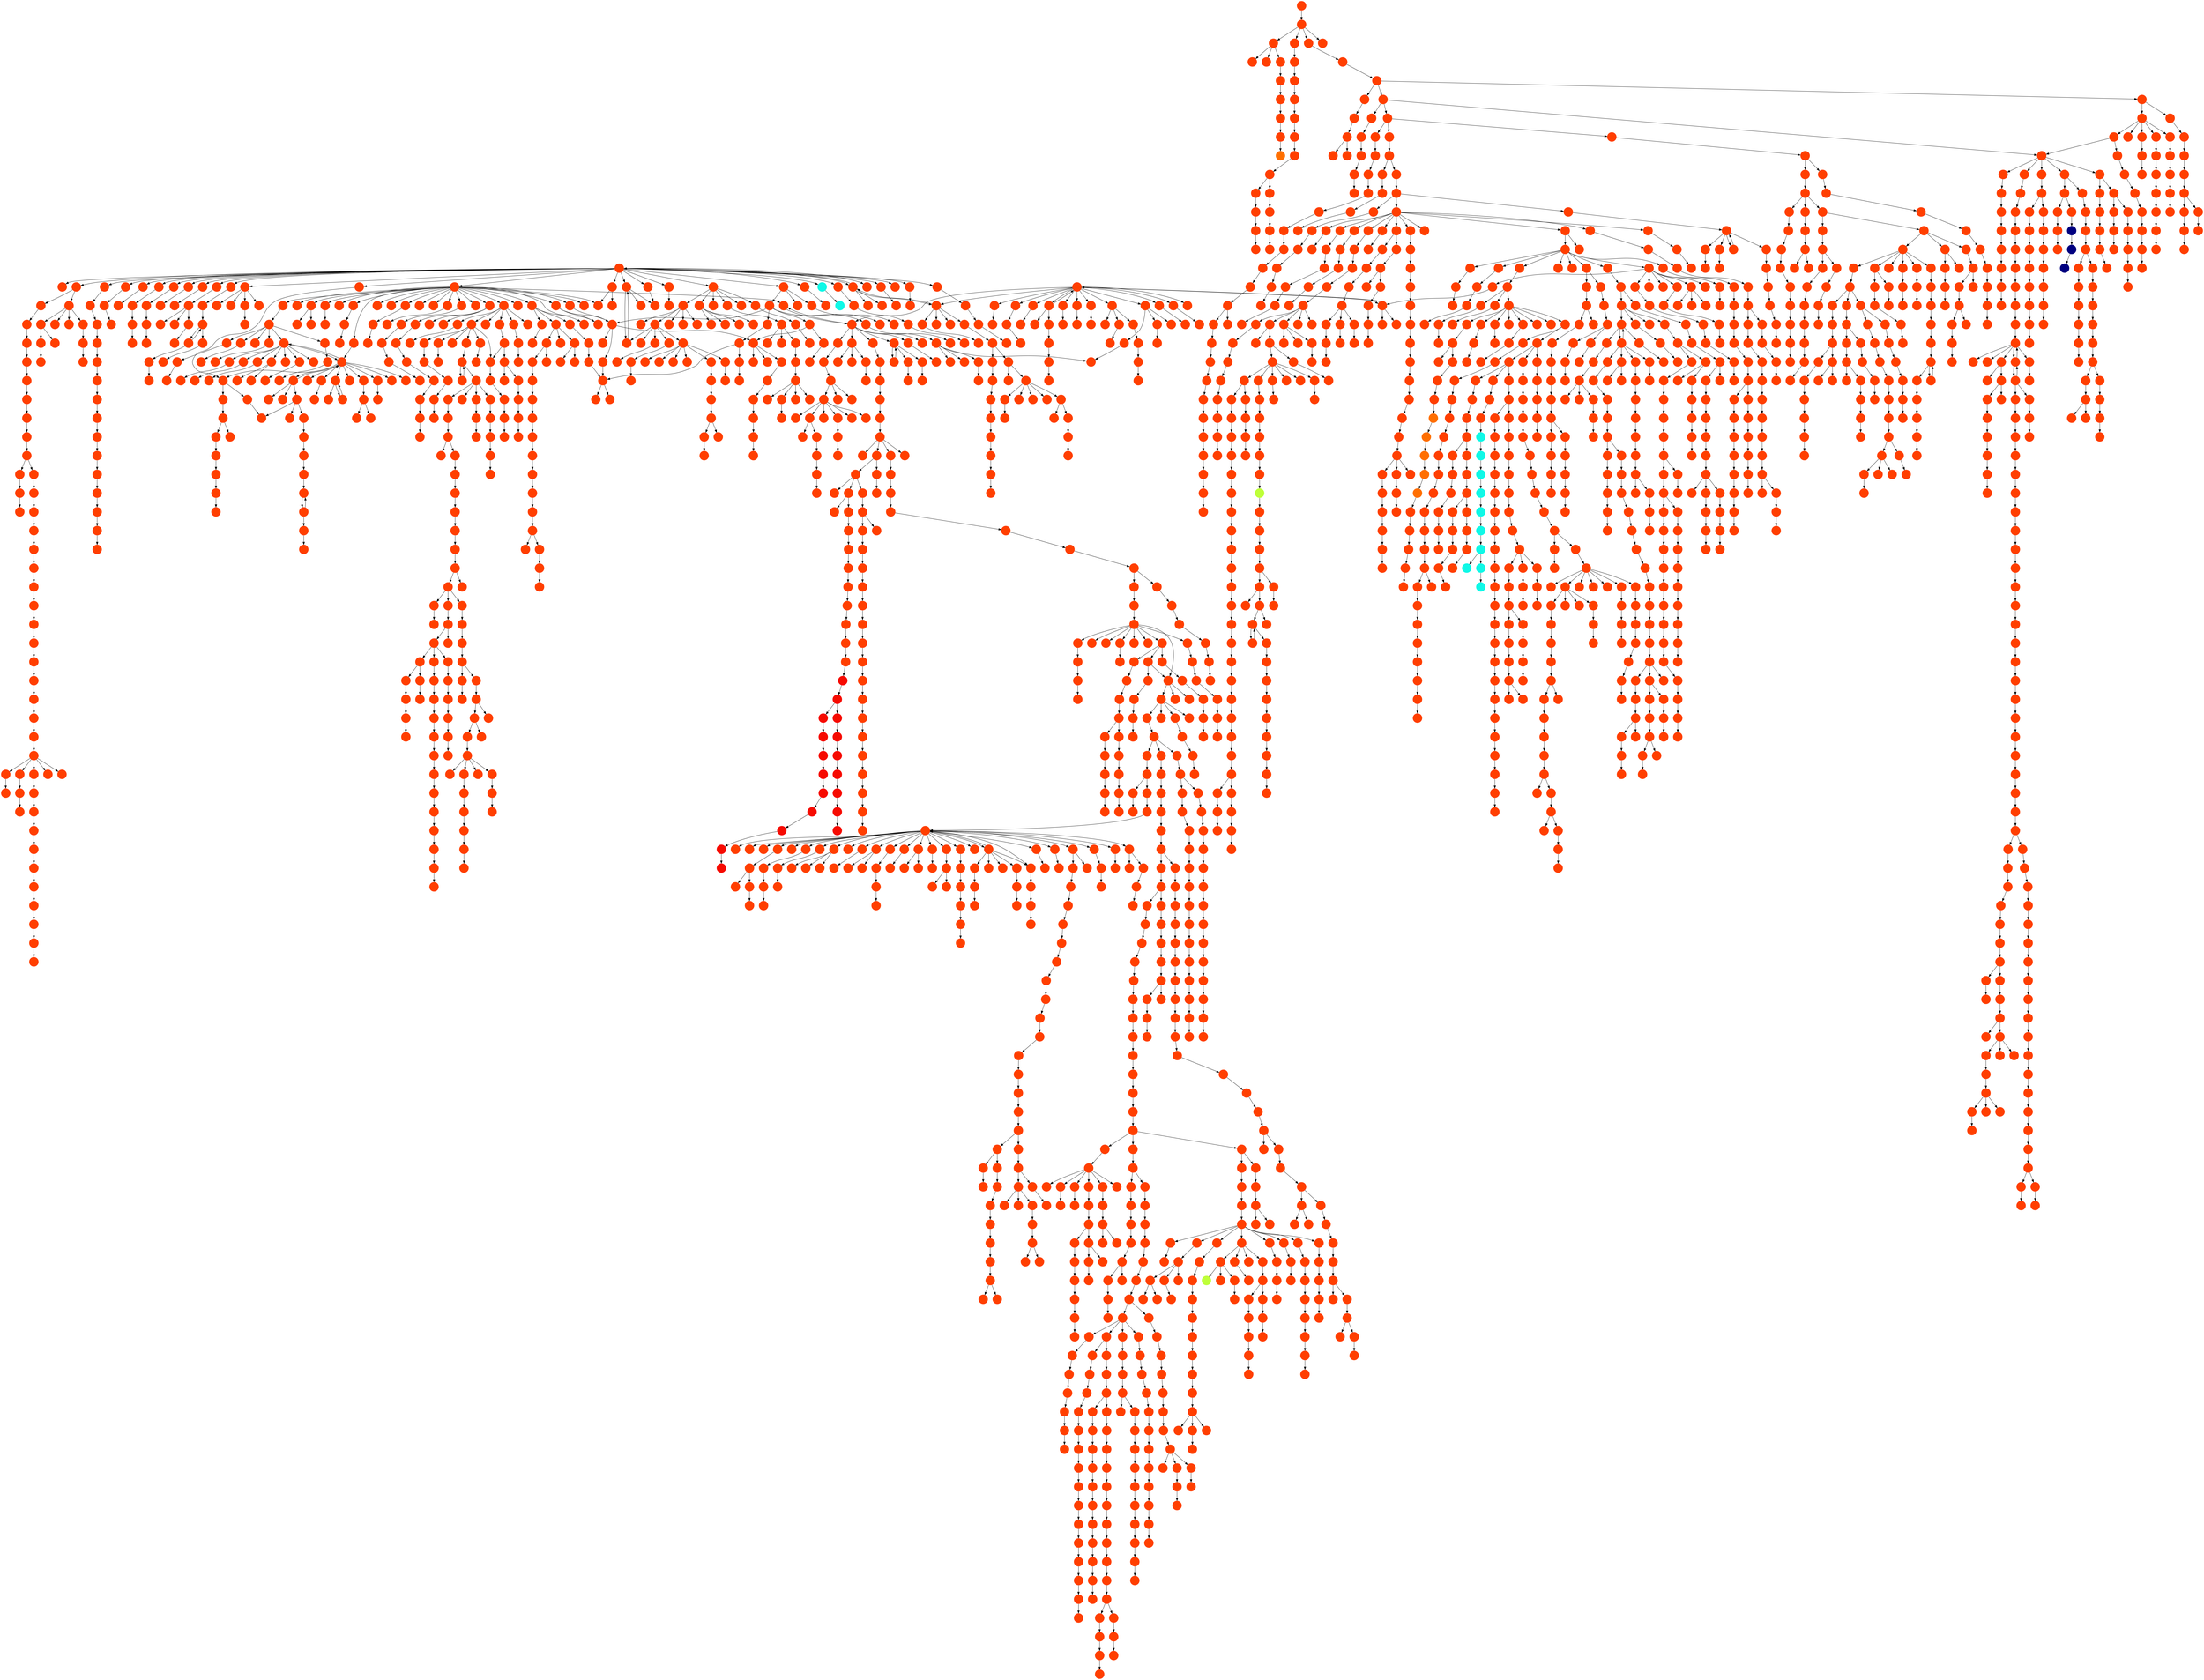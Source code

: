 digraph{
0 [tooltip = "T", penwidth = 0, style = filled, fillcolor = "#ff3f00", shape = circle, label = ""]
1 [tooltip = "T", penwidth = 0, style = filled, fillcolor = "#ff3f00", shape = circle, label = ""]
2 [tooltip = "T", penwidth = 0, style = filled, fillcolor = "#ff3f00", shape = circle, label = ""]
3 [tooltip = "T", penwidth = 0, style = filled, fillcolor = "#ff3f00", shape = circle, label = ""]
4 [tooltip = "T", penwidth = 0, style = filled, fillcolor = "#ff3f00", shape = circle, label = ""]
5 [tooltip = "T", penwidth = 0, style = filled, fillcolor = "#ff3f00", shape = circle, label = ""]
6 [tooltip = "T", penwidth = 0, style = filled, fillcolor = "#ff3f00", shape = circle, label = ""]
7 [tooltip = "T", penwidth = 0, style = filled, fillcolor = "#ff3f00", shape = circle, label = ""]
8 [tooltip = "T", penwidth = 0, style = filled, fillcolor = "#ff3f00", shape = circle, label = ""]
9 [tooltip = "T", penwidth = 0, style = filled, fillcolor = "#ff3f00", shape = circle, label = ""]
10 [tooltip = "T", penwidth = 0, style = filled, fillcolor = "#ff3f00", shape = circle, label = ""]
11 [tooltip = "T", penwidth = 0, style = filled, fillcolor = "#ff3f00", shape = circle, label = ""]
12 [tooltip = "T", penwidth = 0, style = filled, fillcolor = "#ff3f00", shape = circle, label = ""]
13 [tooltip = "T", penwidth = 0, style = filled, fillcolor = "#ff3f00", shape = circle, label = ""]
14 [tooltip = "T", penwidth = 0, style = filled, fillcolor = "#ff3f00", shape = circle, label = ""]
15 [tooltip = "T", penwidth = 0, style = filled, fillcolor = "#ff3f00", shape = circle, label = ""]
16 [tooltip = "T", penwidth = 0, style = filled, fillcolor = "#ff3f00", shape = circle, label = ""]
17 [tooltip = "T", penwidth = 0, style = filled, fillcolor = "#ff3f00", shape = circle, label = ""]
18 [tooltip = "T", penwidth = 0, style = filled, fillcolor = "#ff3f00", shape = circle, label = ""]
19 [tooltip = "T", penwidth = 0, style = filled, fillcolor = "#ff3f00", shape = circle, label = ""]
20 [tooltip = "T", penwidth = 0, style = filled, fillcolor = "#ff3f00", shape = circle, label = ""]
21 [tooltip = "T", penwidth = 0, style = filled, fillcolor = "#ff3f00", shape = circle, label = ""]
22 [tooltip = "T", penwidth = 0, style = filled, fillcolor = "#ff3f00", shape = circle, label = ""]
23 [tooltip = "T", penwidth = 0, style = filled, fillcolor = "#ff3f00", shape = circle, label = ""]
24 [tooltip = "T", penwidth = 0, style = filled, fillcolor = "#ff3f00", shape = circle, label = ""]
25 [tooltip = "T", penwidth = 0, style = filled, fillcolor = "#ff3f00", shape = circle, label = ""]
26 [tooltip = "T", penwidth = 0, style = filled, fillcolor = "#ff3f00", shape = circle, label = ""]
27 [tooltip = "T", penwidth = 0, style = filled, fillcolor = "#ff3f00", shape = circle, label = ""]
28 [tooltip = "T", penwidth = 0, style = filled, fillcolor = "#ff3f00", shape = circle, label = ""]
29 [tooltip = "T", penwidth = 0, style = filled, fillcolor = "#ff3f00", shape = circle, label = ""]
30 [tooltip = "T", penwidth = 0, style = filled, fillcolor = "#ff3f00", shape = circle, label = ""]
31 [tooltip = "T", penwidth = 0, style = filled, fillcolor = "#ff3f00", shape = circle, label = ""]
32 [tooltip = "T", penwidth = 0, style = filled, fillcolor = "#ff3f00", shape = circle, label = ""]
33 [tooltip = "T", penwidth = 0, style = filled, fillcolor = "#ff3f00", shape = circle, label = ""]
34 [tooltip = "T", penwidth = 0, style = filled, fillcolor = "#ff3f00", shape = circle, label = ""]
35 [tooltip = "T", penwidth = 0, style = filled, fillcolor = "#ff3f00", shape = circle, label = ""]
36 [tooltip = "T", penwidth = 0, style = filled, fillcolor = "#ff3f00", shape = circle, label = ""]
37 [tooltip = "T", penwidth = 0, style = filled, fillcolor = "#ff3f00", shape = circle, label = ""]
38 [tooltip = "T", penwidth = 0, style = filled, fillcolor = "#ff3f00", shape = circle, label = ""]
39 [tooltip = "T", penwidth = 0, style = filled, fillcolor = "#ff3f00", shape = circle, label = ""]
40 [tooltip = "T", penwidth = 0, style = filled, fillcolor = "#ff3f00", shape = circle, label = ""]
41 [tooltip = "T", penwidth = 0, style = filled, fillcolor = "#ff3f00", shape = circle, label = ""]
42 [tooltip = "T", penwidth = 0, style = filled, fillcolor = "#ff3f00", shape = circle, label = ""]
43 [tooltip = "T", penwidth = 0, style = filled, fillcolor = "#ff3f00", shape = circle, label = ""]
44 [tooltip = "T", penwidth = 0, style = filled, fillcolor = "#ff3f00", shape = circle, label = ""]
45 [tooltip = "T", penwidth = 0, style = filled, fillcolor = "#ff3f00", shape = circle, label = ""]
46 [tooltip = "T", penwidth = 0, style = filled, fillcolor = "#ff3f00", shape = circle, label = ""]
47 [tooltip = "T", penwidth = 0, style = filled, fillcolor = "#ff3f00", shape = circle, label = ""]
48 [tooltip = "T", penwidth = 0, style = filled, fillcolor = "#ff3f00", shape = circle, label = ""]
49 [tooltip = "T", penwidth = 0, style = filled, fillcolor = "#ff3f00", shape = circle, label = ""]
50 [tooltip = "T", penwidth = 0, style = filled, fillcolor = "#ff3f00", shape = circle, label = ""]
51 [tooltip = "T", penwidth = 0, style = filled, fillcolor = "#ff3f00", shape = circle, label = ""]
52 [tooltip = "T", penwidth = 0, style = filled, fillcolor = "#ff3f00", shape = circle, label = ""]
53 [tooltip = "T", penwidth = 0, style = filled, fillcolor = "#ff3f00", shape = circle, label = ""]
54 [tooltip = "T", penwidth = 0, style = filled, fillcolor = "#ff3f00", shape = circle, label = ""]
55 [tooltip = "T", penwidth = 0, style = filled, fillcolor = "#ff3f00", shape = circle, label = ""]
56 [tooltip = "I", penwidth = 0, style = filled, fillcolor = "#0ff8e7", shape = circle, label = ""]
57 [tooltip = "T", penwidth = 0, style = filled, fillcolor = "#ff3f00", shape = circle, label = ""]
58 [tooltip = "T", penwidth = 0, style = filled, fillcolor = "#ff3f00", shape = circle, label = ""]
59 [tooltip = "T", penwidth = 0, style = filled, fillcolor = "#ff3f00", shape = circle, label = ""]
60 [tooltip = "T", penwidth = 0, style = filled, fillcolor = "#ff3f00", shape = circle, label = ""]
61 [tooltip = "T", penwidth = 0, style = filled, fillcolor = "#ff3f00", shape = circle, label = ""]
62 [tooltip = "T", penwidth = 0, style = filled, fillcolor = "#ff3f00", shape = circle, label = ""]
63 [tooltip = "T", penwidth = 0, style = filled, fillcolor = "#ff3f00", shape = circle, label = ""]
64 [tooltip = "T", penwidth = 0, style = filled, fillcolor = "#ff3f00", shape = circle, label = ""]
65 [tooltip = "T", penwidth = 0, style = filled, fillcolor = "#ff3f00", shape = circle, label = ""]
66 [tooltip = "T", penwidth = 0, style = filled, fillcolor = "#ff3f00", shape = circle, label = ""]
67 [tooltip = "T", penwidth = 0, style = filled, fillcolor = "#ff3f00", shape = circle, label = ""]
68 [tooltip = "T", penwidth = 0, style = filled, fillcolor = "#ff3f00", shape = circle, label = ""]
69 [tooltip = "T", penwidth = 0, style = filled, fillcolor = "#ff3f00", shape = circle, label = ""]
70 [tooltip = "T", penwidth = 0, style = filled, fillcolor = "#ff3f00", shape = circle, label = ""]
71 [tooltip = "T", penwidth = 0, style = filled, fillcolor = "#ff3f00", shape = circle, label = ""]
72 [tooltip = "T", penwidth = 0, style = filled, fillcolor = "#ff3f00", shape = circle, label = ""]
73 [tooltip = "T", penwidth = 0, style = filled, fillcolor = "#ff3f00", shape = circle, label = ""]
74 [tooltip = "T", penwidth = 0, style = filled, fillcolor = "#ff3f00", shape = circle, label = ""]
75 [tooltip = "T", penwidth = 0, style = filled, fillcolor = "#ff3f00", shape = circle, label = ""]
76 [tooltip = "T", penwidth = 0, style = filled, fillcolor = "#ff3f00", shape = circle, label = ""]
77 [tooltip = "T", penwidth = 0, style = filled, fillcolor = "#ff3f00", shape = circle, label = ""]
78 [tooltip = "T", penwidth = 0, style = filled, fillcolor = "#ff3f00", shape = circle, label = ""]
79 [tooltip = "T", penwidth = 0, style = filled, fillcolor = "#ff3f00", shape = circle, label = ""]
80 [tooltip = "T", penwidth = 0, style = filled, fillcolor = "#ff3f00", shape = circle, label = ""]
81 [tooltip = "T", penwidth = 0, style = filled, fillcolor = "#ff3f00", shape = circle, label = ""]
82 [tooltip = "T", penwidth = 0, style = filled, fillcolor = "#ff3f00", shape = circle, label = ""]
83 [tooltip = "T", penwidth = 0, style = filled, fillcolor = "#ff3f00", shape = circle, label = ""]
84 [tooltip = "T", penwidth = 0, style = filled, fillcolor = "#ff3f00", shape = circle, label = ""]
85 [tooltip = "T", penwidth = 0, style = filled, fillcolor = "#ff3f00", shape = circle, label = ""]
86 [tooltip = "T", penwidth = 0, style = filled, fillcolor = "#ff3f00", shape = circle, label = ""]
87 [tooltip = "T", penwidth = 0, style = filled, fillcolor = "#ff3f00", shape = circle, label = ""]
88 [tooltip = "T", penwidth = 0, style = filled, fillcolor = "#ff3f00", shape = circle, label = ""]
89 [tooltip = "T", penwidth = 0, style = filled, fillcolor = "#ff3f00", shape = circle, label = ""]
90 [tooltip = "T", penwidth = 0, style = filled, fillcolor = "#ff3f00", shape = circle, label = ""]
91 [tooltip = "T", penwidth = 0, style = filled, fillcolor = "#ff3f00", shape = circle, label = ""]
92 [tooltip = "T", penwidth = 0, style = filled, fillcolor = "#ff3f00", shape = circle, label = ""]
93 [tooltip = "T", penwidth = 0, style = filled, fillcolor = "#ff3f00", shape = circle, label = ""]
94 [tooltip = "T", penwidth = 0, style = filled, fillcolor = "#ff3f00", shape = circle, label = ""]
95 [tooltip = "T", penwidth = 0, style = filled, fillcolor = "#ff3f00", shape = circle, label = ""]
96 [tooltip = "T", penwidth = 0, style = filled, fillcolor = "#ff3f00", shape = circle, label = ""]
97 [tooltip = "T", penwidth = 0, style = filled, fillcolor = "#ff3f00", shape = circle, label = ""]
98 [tooltip = "T", penwidth = 0, style = filled, fillcolor = "#ff3f00", shape = circle, label = ""]
99 [tooltip = "T", penwidth = 0, style = filled, fillcolor = "#ff3f00", shape = circle, label = ""]
100 [tooltip = "T", penwidth = 0, style = filled, fillcolor = "#ff3f00", shape = circle, label = ""]
101 [tooltip = "T", penwidth = 0, style = filled, fillcolor = "#ff3f00", shape = circle, label = ""]
102 [tooltip = "T", penwidth = 0, style = filled, fillcolor = "#ff3f00", shape = circle, label = ""]
103 [tooltip = "T", penwidth = 0, style = filled, fillcolor = "#ff3f00", shape = circle, label = ""]
104 [tooltip = "T", penwidth = 0, style = filled, fillcolor = "#ff3f00", shape = circle, label = ""]
105 [tooltip = "T", penwidth = 0, style = filled, fillcolor = "#ff3f00", shape = circle, label = ""]
106 [tooltip = "T", penwidth = 0, style = filled, fillcolor = "#ff3f00", shape = circle, label = ""]
107 [tooltip = "T", penwidth = 0, style = filled, fillcolor = "#ff3f00", shape = circle, label = ""]
108 [tooltip = "T", penwidth = 0, style = filled, fillcolor = "#ff3f00", shape = circle, label = ""]
109 [tooltip = "T", penwidth = 0, style = filled, fillcolor = "#ff3f00", shape = circle, label = ""]
110 [tooltip = "T", penwidth = 0, style = filled, fillcolor = "#ff3f00", shape = circle, label = ""]
111 [tooltip = "T", penwidth = 0, style = filled, fillcolor = "#ff3f00", shape = circle, label = ""]
112 [tooltip = "T", penwidth = 0, style = filled, fillcolor = "#ff3f00", shape = circle, label = ""]
113 [tooltip = "T", penwidth = 0, style = filled, fillcolor = "#ff3f00", shape = circle, label = ""]
114 [tooltip = "T", penwidth = 0, style = filled, fillcolor = "#ff3f00", shape = circle, label = ""]
115 [tooltip = "T", penwidth = 0, style = filled, fillcolor = "#ff3f00", shape = circle, label = ""]
116 [tooltip = "T", penwidth = 0, style = filled, fillcolor = "#ff3f00", shape = circle, label = ""]
117 [tooltip = "T", penwidth = 0, style = filled, fillcolor = "#ff3f00", shape = circle, label = ""]
118 [tooltip = "T", penwidth = 0, style = filled, fillcolor = "#ff3f00", shape = circle, label = ""]
119 [tooltip = "T", penwidth = 0, style = filled, fillcolor = "#ff3f00", shape = circle, label = ""]
120 [tooltip = "T", penwidth = 0, style = filled, fillcolor = "#ff3f00", shape = circle, label = ""]
121 [tooltip = "T", penwidth = 0, style = filled, fillcolor = "#ff3f00", shape = circle, label = ""]
122 [tooltip = "T", penwidth = 0, style = filled, fillcolor = "#ff3f00", shape = circle, label = ""]
123 [tooltip = "T", penwidth = 0, style = filled, fillcolor = "#ff3f00", shape = circle, label = ""]
124 [tooltip = "T", penwidth = 0, style = filled, fillcolor = "#ff3f00", shape = circle, label = ""]
125 [tooltip = "T", penwidth = 0, style = filled, fillcolor = "#ff3f00", shape = circle, label = ""]
126 [tooltip = "T", penwidth = 0, style = filled, fillcolor = "#ff3f00", shape = circle, label = ""]
127 [tooltip = "T", penwidth = 0, style = filled, fillcolor = "#ff3f00", shape = circle, label = ""]
128 [tooltip = "T", penwidth = 0, style = filled, fillcolor = "#ff3f00", shape = circle, label = ""]
129 [tooltip = "T", penwidth = 0, style = filled, fillcolor = "#ff3f00", shape = circle, label = ""]
130 [tooltip = "T", penwidth = 0, style = filled, fillcolor = "#ff3f00", shape = circle, label = ""]
131 [tooltip = "T", penwidth = 0, style = filled, fillcolor = "#ff3f00", shape = circle, label = ""]
132 [tooltip = "T", penwidth = 0, style = filled, fillcolor = "#ff3f00", shape = circle, label = ""]
133 [tooltip = "T", penwidth = 0, style = filled, fillcolor = "#ff3f00", shape = circle, label = ""]
134 [tooltip = "T", penwidth = 0, style = filled, fillcolor = "#ff3f00", shape = circle, label = ""]
135 [tooltip = "T", penwidth = 0, style = filled, fillcolor = "#ff3f00", shape = circle, label = ""]
136 [tooltip = "T", penwidth = 0, style = filled, fillcolor = "#ff3f00", shape = circle, label = ""]
137 [tooltip = "T", penwidth = 0, style = filled, fillcolor = "#ff3f00", shape = circle, label = ""]
138 [tooltip = "T", penwidth = 0, style = filled, fillcolor = "#ff3f00", shape = circle, label = ""]
139 [tooltip = "T", penwidth = 0, style = filled, fillcolor = "#ff3f00", shape = circle, label = ""]
140 [tooltip = "T", penwidth = 0, style = filled, fillcolor = "#ff3f00", shape = circle, label = ""]
141 [tooltip = "T", penwidth = 0, style = filled, fillcolor = "#ff3f00", shape = circle, label = ""]
142 [tooltip = "T", penwidth = 0, style = filled, fillcolor = "#ff3f00", shape = circle, label = ""]
143 [tooltip = "T", penwidth = 0, style = filled, fillcolor = "#ff3f00", shape = circle, label = ""]
144 [tooltip = "T", penwidth = 0, style = filled, fillcolor = "#ff3f00", shape = circle, label = ""]
145 [tooltip = "T", penwidth = 0, style = filled, fillcolor = "#ff3f00", shape = circle, label = ""]
146 [tooltip = "T", penwidth = 0, style = filled, fillcolor = "#ff3f00", shape = circle, label = ""]
147 [tooltip = "T", penwidth = 0, style = filled, fillcolor = "#ff3f00", shape = circle, label = ""]
148 [tooltip = "T", penwidth = 0, style = filled, fillcolor = "#ff3f00", shape = circle, label = ""]
149 [tooltip = "T", penwidth = 0, style = filled, fillcolor = "#ff3f00", shape = circle, label = ""]
150 [tooltip = "T", penwidth = 0, style = filled, fillcolor = "#ff3f00", shape = circle, label = ""]
151 [tooltip = "T", penwidth = 0, style = filled, fillcolor = "#ff3f00", shape = circle, label = ""]
152 [tooltip = "T", penwidth = 0, style = filled, fillcolor = "#ff3f00", shape = circle, label = ""]
153 [tooltip = "T", penwidth = 0, style = filled, fillcolor = "#ff3f00", shape = circle, label = ""]
154 [tooltip = "T", penwidth = 0, style = filled, fillcolor = "#ff3f00", shape = circle, label = ""]
155 [tooltip = "T", penwidth = 0, style = filled, fillcolor = "#ff3f00", shape = circle, label = ""]
156 [tooltip = "T", penwidth = 0, style = filled, fillcolor = "#ff3f00", shape = circle, label = ""]
157 [tooltip = "T", penwidth = 0, style = filled, fillcolor = "#ff3f00", shape = circle, label = ""]
158 [tooltip = "T", penwidth = 0, style = filled, fillcolor = "#ff3f00", shape = circle, label = ""]
159 [tooltip = "T", penwidth = 0, style = filled, fillcolor = "#ff3f00", shape = circle, label = ""]
160 [tooltip = "T", penwidth = 0, style = filled, fillcolor = "#ff3f00", shape = circle, label = ""]
161 [tooltip = "T", penwidth = 0, style = filled, fillcolor = "#ff3f00", shape = circle, label = ""]
162 [tooltip = "T", penwidth = 0, style = filled, fillcolor = "#ff3f00", shape = circle, label = ""]
163 [tooltip = "T", penwidth = 0, style = filled, fillcolor = "#ff3f00", shape = circle, label = ""]
164 [tooltip = "T", penwidth = 0, style = filled, fillcolor = "#ff3f00", shape = circle, label = ""]
165 [tooltip = "T", penwidth = 0, style = filled, fillcolor = "#ff3f00", shape = circle, label = ""]
166 [tooltip = "T", penwidth = 0, style = filled, fillcolor = "#ff3f00", shape = circle, label = ""]
167 [tooltip = "I", penwidth = 0, style = filled, fillcolor = "#0ff8e7", shape = circle, label = ""]
168 [tooltip = "T", penwidth = 0, style = filled, fillcolor = "#ff3f00", shape = circle, label = ""]
169 [tooltip = "T", penwidth = 0, style = filled, fillcolor = "#ff3f00", shape = circle, label = ""]
170 [tooltip = "T", penwidth = 0, style = filled, fillcolor = "#ff3f00", shape = circle, label = ""]
171 [tooltip = "T", penwidth = 0, style = filled, fillcolor = "#ff3f00", shape = circle, label = ""]
172 [tooltip = "T", penwidth = 0, style = filled, fillcolor = "#ff3f00", shape = circle, label = ""]
173 [tooltip = "T", penwidth = 0, style = filled, fillcolor = "#ff3f00", shape = circle, label = ""]
174 [tooltip = "T", penwidth = 0, style = filled, fillcolor = "#ff3f00", shape = circle, label = ""]
175 [tooltip = "T", penwidth = 0, style = filled, fillcolor = "#ff3f00", shape = circle, label = ""]
176 [tooltip = "T", penwidth = 0, style = filled, fillcolor = "#ff3f00", shape = circle, label = ""]
177 [tooltip = "T", penwidth = 0, style = filled, fillcolor = "#ff3f00", shape = circle, label = ""]
178 [tooltip = "T", penwidth = 0, style = filled, fillcolor = "#ff3f00", shape = circle, label = ""]
179 [tooltip = "T", penwidth = 0, style = filled, fillcolor = "#ff3f00", shape = circle, label = ""]
180 [tooltip = "T", penwidth = 0, style = filled, fillcolor = "#ff3f00", shape = circle, label = ""]
181 [tooltip = "T", penwidth = 0, style = filled, fillcolor = "#ff3f00", shape = circle, label = ""]
182 [tooltip = "T", penwidth = 0, style = filled, fillcolor = "#ff3f00", shape = circle, label = ""]
183 [tooltip = "T", penwidth = 0, style = filled, fillcolor = "#ff3f00", shape = circle, label = ""]
184 [tooltip = "T", penwidth = 0, style = filled, fillcolor = "#ff3f00", shape = circle, label = ""]
185 [tooltip = "T", penwidth = 0, style = filled, fillcolor = "#ff3f00", shape = circle, label = ""]
186 [tooltip = "T", penwidth = 0, style = filled, fillcolor = "#ff3f00", shape = circle, label = ""]
187 [tooltip = "T", penwidth = 0, style = filled, fillcolor = "#ff3f00", shape = circle, label = ""]
188 [tooltip = "T", penwidth = 0, style = filled, fillcolor = "#ff3f00", shape = circle, label = ""]
189 [tooltip = "T", penwidth = 0, style = filled, fillcolor = "#ff3f00", shape = circle, label = ""]
190 [tooltip = "T", penwidth = 0, style = filled, fillcolor = "#ff3f00", shape = circle, label = ""]
191 [tooltip = "T", penwidth = 0, style = filled, fillcolor = "#ff3f00", shape = circle, label = ""]
192 [tooltip = "T", penwidth = 0, style = filled, fillcolor = "#ff3f00", shape = circle, label = ""]
193 [tooltip = "T", penwidth = 0, style = filled, fillcolor = "#ff3f00", shape = circle, label = ""]
194 [tooltip = "T", penwidth = 0, style = filled, fillcolor = "#ff3f00", shape = circle, label = ""]
195 [tooltip = "T", penwidth = 0, style = filled, fillcolor = "#ff3f00", shape = circle, label = ""]
196 [tooltip = "T", penwidth = 0, style = filled, fillcolor = "#ff3f00", shape = circle, label = ""]
197 [tooltip = "T", penwidth = 0, style = filled, fillcolor = "#ff3f00", shape = circle, label = ""]
198 [tooltip = "T", penwidth = 0, style = filled, fillcolor = "#ff3f00", shape = circle, label = ""]
199 [tooltip = "T", penwidth = 0, style = filled, fillcolor = "#ff3f00", shape = circle, label = ""]
200 [tooltip = "T", penwidth = 0, style = filled, fillcolor = "#ff3f00", shape = circle, label = ""]
201 [tooltip = "T", penwidth = 0, style = filled, fillcolor = "#ff3f00", shape = circle, label = ""]
202 [tooltip = "T", penwidth = 0, style = filled, fillcolor = "#ff3f00", shape = circle, label = ""]
203 [tooltip = "T", penwidth = 0, style = filled, fillcolor = "#ff3f00", shape = circle, label = ""]
204 [tooltip = "T", penwidth = 0, style = filled, fillcolor = "#ff3f00", shape = circle, label = ""]
205 [tooltip = "T", penwidth = 0, style = filled, fillcolor = "#ff3f00", shape = circle, label = ""]
206 [tooltip = "T", penwidth = 0, style = filled, fillcolor = "#ff3f00", shape = circle, label = ""]
207 [tooltip = "T", penwidth = 0, style = filled, fillcolor = "#ff3f00", shape = circle, label = ""]
208 [tooltip = "T", penwidth = 0, style = filled, fillcolor = "#ff3f00", shape = circle, label = ""]
209 [tooltip = "T", penwidth = 0, style = filled, fillcolor = "#ff3f00", shape = circle, label = ""]
210 [tooltip = "T", penwidth = 0, style = filled, fillcolor = "#ff3f00", shape = circle, label = ""]
211 [tooltip = "T", penwidth = 0, style = filled, fillcolor = "#ff3f00", shape = circle, label = ""]
212 [tooltip = "T", penwidth = 0, style = filled, fillcolor = "#ff3f00", shape = circle, label = ""]
213 [tooltip = "T", penwidth = 0, style = filled, fillcolor = "#ff3f00", shape = circle, label = ""]
214 [tooltip = "T", penwidth = 0, style = filled, fillcolor = "#ff3f00", shape = circle, label = ""]
215 [tooltip = "T", penwidth = 0, style = filled, fillcolor = "#ff3f00", shape = circle, label = ""]
216 [tooltip = "T", penwidth = 0, style = filled, fillcolor = "#ff3f00", shape = circle, label = ""]
217 [tooltip = "T", penwidth = 0, style = filled, fillcolor = "#ff3f00", shape = circle, label = ""]
218 [tooltip = "T", penwidth = 0, style = filled, fillcolor = "#ff3f00", shape = circle, label = ""]
219 [tooltip = "T", penwidth = 0, style = filled, fillcolor = "#ff3f00", shape = circle, label = ""]
220 [tooltip = "T", penwidth = 0, style = filled, fillcolor = "#ff3f00", shape = circle, label = ""]
221 [tooltip = "T", penwidth = 0, style = filled, fillcolor = "#ff3f00", shape = circle, label = ""]
222 [tooltip = "T", penwidth = 0, style = filled, fillcolor = "#ff3f00", shape = circle, label = ""]
223 [tooltip = "T", penwidth = 0, style = filled, fillcolor = "#ff3f00", shape = circle, label = ""]
224 [tooltip = "T", penwidth = 0, style = filled, fillcolor = "#ff3f00", shape = circle, label = ""]
225 [tooltip = "T", penwidth = 0, style = filled, fillcolor = "#ff3f00", shape = circle, label = ""]
226 [tooltip = "T", penwidth = 0, style = filled, fillcolor = "#ff3f00", shape = circle, label = ""]
227 [tooltip = "T", penwidth = 0, style = filled, fillcolor = "#ff3f00", shape = circle, label = ""]
228 [tooltip = "T", penwidth = 0, style = filled, fillcolor = "#ff3f00", shape = circle, label = ""]
229 [tooltip = "T", penwidth = 0, style = filled, fillcolor = "#ff3f00", shape = circle, label = ""]
230 [tooltip = "T", penwidth = 0, style = filled, fillcolor = "#ff3f00", shape = circle, label = ""]
231 [tooltip = "T", penwidth = 0, style = filled, fillcolor = "#ff3f00", shape = circle, label = ""]
232 [tooltip = "T", penwidth = 0, style = filled, fillcolor = "#ff3f00", shape = circle, label = ""]
233 [tooltip = "T", penwidth = 0, style = filled, fillcolor = "#ff3f00", shape = circle, label = ""]
234 [tooltip = "T", penwidth = 0, style = filled, fillcolor = "#ff3f00", shape = circle, label = ""]
235 [tooltip = "T", penwidth = 0, style = filled, fillcolor = "#ff3f00", shape = circle, label = ""]
236 [tooltip = "T", penwidth = 0, style = filled, fillcolor = "#ff3f00", shape = circle, label = ""]
237 [tooltip = "T", penwidth = 0, style = filled, fillcolor = "#ff3f00", shape = circle, label = ""]
238 [tooltip = "T", penwidth = 0, style = filled, fillcolor = "#ff3f00", shape = circle, label = ""]
239 [tooltip = "T", penwidth = 0, style = filled, fillcolor = "#ff3f00", shape = circle, label = ""]
240 [tooltip = "T", penwidth = 0, style = filled, fillcolor = "#ff3f00", shape = circle, label = ""]
241 [tooltip = "T", penwidth = 0, style = filled, fillcolor = "#ff3f00", shape = circle, label = ""]
242 [tooltip = "T", penwidth = 0, style = filled, fillcolor = "#ff3f00", shape = circle, label = ""]
243 [tooltip = "T", penwidth = 0, style = filled, fillcolor = "#ff3f00", shape = circle, label = ""]
244 [tooltip = "T", penwidth = 0, style = filled, fillcolor = "#ff3f00", shape = circle, label = ""]
245 [tooltip = "T", penwidth = 0, style = filled, fillcolor = "#ff3f00", shape = circle, label = ""]
246 [tooltip = "T", penwidth = 0, style = filled, fillcolor = "#ff3f00", shape = circle, label = ""]
247 [tooltip = "T", penwidth = 0, style = filled, fillcolor = "#ff3f00", shape = circle, label = ""]
248 [tooltip = "T", penwidth = 0, style = filled, fillcolor = "#ff3f00", shape = circle, label = ""]
249 [tooltip = "T", penwidth = 0, style = filled, fillcolor = "#ff3f00", shape = circle, label = ""]
250 [tooltip = "T", penwidth = 0, style = filled, fillcolor = "#ff3f00", shape = circle, label = ""]
251 [tooltip = "T", penwidth = 0, style = filled, fillcolor = "#ff3f00", shape = circle, label = ""]
252 [tooltip = "T", penwidth = 0, style = filled, fillcolor = "#ff3f00", shape = circle, label = ""]
253 [tooltip = "T", penwidth = 0, style = filled, fillcolor = "#ff3f00", shape = circle, label = ""]
254 [tooltip = "T", penwidth = 0, style = filled, fillcolor = "#ff3f00", shape = circle, label = ""]
255 [tooltip = "T", penwidth = 0, style = filled, fillcolor = "#ff3f00", shape = circle, label = ""]
256 [tooltip = "T", penwidth = 0, style = filled, fillcolor = "#ff3f00", shape = circle, label = ""]
257 [tooltip = "T", penwidth = 0, style = filled, fillcolor = "#ff3f00", shape = circle, label = ""]
258 [tooltip = "T", penwidth = 0, style = filled, fillcolor = "#ff3f00", shape = circle, label = ""]
259 [tooltip = "T", penwidth = 0, style = filled, fillcolor = "#ff3f00", shape = circle, label = ""]
260 [tooltip = "T", penwidth = 0, style = filled, fillcolor = "#ff3f00", shape = circle, label = ""]
261 [tooltip = "T", penwidth = 0, style = filled, fillcolor = "#ff3f00", shape = circle, label = ""]
262 [tooltip = "T", penwidth = 0, style = filled, fillcolor = "#ff3f00", shape = circle, label = ""]
263 [tooltip = "T", penwidth = 0, style = filled, fillcolor = "#ff3f00", shape = circle, label = ""]
264 [tooltip = "T", penwidth = 0, style = filled, fillcolor = "#ff3f00", shape = circle, label = ""]
265 [tooltip = "T", penwidth = 0, style = filled, fillcolor = "#ff3f00", shape = circle, label = ""]
266 [tooltip = "T", penwidth = 0, style = filled, fillcolor = "#ff3f00", shape = circle, label = ""]
267 [tooltip = "T", penwidth = 0, style = filled, fillcolor = "#ff3f00", shape = circle, label = ""]
268 [tooltip = "T", penwidth = 0, style = filled, fillcolor = "#ff3f00", shape = circle, label = ""]
269 [tooltip = "T", penwidth = 0, style = filled, fillcolor = "#ff3f00", shape = circle, label = ""]
270 [tooltip = "T", penwidth = 0, style = filled, fillcolor = "#ff3f00", shape = circle, label = ""]
271 [tooltip = "T", penwidth = 0, style = filled, fillcolor = "#ff3f00", shape = circle, label = ""]
272 [tooltip = "T", penwidth = 0, style = filled, fillcolor = "#ff3f00", shape = circle, label = ""]
273 [tooltip = "T", penwidth = 0, style = filled, fillcolor = "#ff3f00", shape = circle, label = ""]
274 [tooltip = "T", penwidth = 0, style = filled, fillcolor = "#ff3f00", shape = circle, label = ""]
275 [tooltip = "T", penwidth = 0, style = filled, fillcolor = "#ff3f00", shape = circle, label = ""]
276 [tooltip = "T", penwidth = 0, style = filled, fillcolor = "#ff3f00", shape = circle, label = ""]
277 [tooltip = "T", penwidth = 0, style = filled, fillcolor = "#ff3f00", shape = circle, label = ""]
278 [tooltip = "T", penwidth = 0, style = filled, fillcolor = "#ff3f00", shape = circle, label = ""]
279 [tooltip = "T", penwidth = 0, style = filled, fillcolor = "#ff3f00", shape = circle, label = ""]
280 [tooltip = "T", penwidth = 0, style = filled, fillcolor = "#ff3f00", shape = circle, label = ""]
281 [tooltip = "T", penwidth = 0, style = filled, fillcolor = "#ff3f00", shape = circle, label = ""]
282 [tooltip = "T", penwidth = 0, style = filled, fillcolor = "#ff3f00", shape = circle, label = ""]
283 [tooltip = "T", penwidth = 0, style = filled, fillcolor = "#ff3f00", shape = circle, label = ""]
284 [tooltip = "T", penwidth = 0, style = filled, fillcolor = "#ff3f00", shape = circle, label = ""]
285 [tooltip = "T", penwidth = 0, style = filled, fillcolor = "#ff3f00", shape = circle, label = ""]
286 [tooltip = "T", penwidth = 0, style = filled, fillcolor = "#ff3f00", shape = circle, label = ""]
287 [tooltip = "T", penwidth = 0, style = filled, fillcolor = "#ff3f00", shape = circle, label = ""]
288 [tooltip = "T", penwidth = 0, style = filled, fillcolor = "#ff3f00", shape = circle, label = ""]
289 [tooltip = "T", penwidth = 0, style = filled, fillcolor = "#ff3f00", shape = circle, label = ""]
290 [tooltip = "T", penwidth = 0, style = filled, fillcolor = "#ff3f00", shape = circle, label = ""]
291 [tooltip = "T", penwidth = 0, style = filled, fillcolor = "#ff3f00", shape = circle, label = ""]
292 [tooltip = "T", penwidth = 0, style = filled, fillcolor = "#ff3f00", shape = circle, label = ""]
293 [tooltip = "T", penwidth = 0, style = filled, fillcolor = "#ff3f00", shape = circle, label = ""]
294 [tooltip = "T", penwidth = 0, style = filled, fillcolor = "#ff3f00", shape = circle, label = ""]
295 [tooltip = "T", penwidth = 0, style = filled, fillcolor = "#ff3f00", shape = circle, label = ""]
296 [tooltip = "T", penwidth = 0, style = filled, fillcolor = "#ff3f00", shape = circle, label = ""]
297 [tooltip = "T", penwidth = 0, style = filled, fillcolor = "#ff3f00", shape = circle, label = ""]
298 [tooltip = "T", penwidth = 0, style = filled, fillcolor = "#ff3f00", shape = circle, label = ""]
299 [tooltip = "T", penwidth = 0, style = filled, fillcolor = "#ff3f00", shape = circle, label = ""]
300 [tooltip = "T", penwidth = 0, style = filled, fillcolor = "#ff3f00", shape = circle, label = ""]
301 [tooltip = "T", penwidth = 0, style = filled, fillcolor = "#ff3f00", shape = circle, label = ""]
302 [tooltip = "T", penwidth = 0, style = filled, fillcolor = "#ff3f00", shape = circle, label = ""]
303 [tooltip = "T", penwidth = 0, style = filled, fillcolor = "#ff3f00", shape = circle, label = ""]
304 [tooltip = "T", penwidth = 0, style = filled, fillcolor = "#ff3f00", shape = circle, label = ""]
305 [tooltip = "T", penwidth = 0, style = filled, fillcolor = "#ff3f00", shape = circle, label = ""]
306 [tooltip = "T", penwidth = 0, style = filled, fillcolor = "#ff3f00", shape = circle, label = ""]
307 [tooltip = "T", penwidth = 0, style = filled, fillcolor = "#ff3f00", shape = circle, label = ""]
308 [tooltip = "T", penwidth = 0, style = filled, fillcolor = "#ff3f00", shape = circle, label = ""]
309 [tooltip = "T", penwidth = 0, style = filled, fillcolor = "#ff3f00", shape = circle, label = ""]
310 [tooltip = "T", penwidth = 0, style = filled, fillcolor = "#ff3f00", shape = circle, label = ""]
311 [tooltip = "T", penwidth = 0, style = filled, fillcolor = "#ff3f00", shape = circle, label = ""]
312 [tooltip = "T", penwidth = 0, style = filled, fillcolor = "#ff3f00", shape = circle, label = ""]
313 [tooltip = "T", penwidth = 0, style = filled, fillcolor = "#ff3f00", shape = circle, label = ""]
314 [tooltip = "T", penwidth = 0, style = filled, fillcolor = "#ff3f00", shape = circle, label = ""]
315 [tooltip = "T", penwidth = 0, style = filled, fillcolor = "#ff3f00", shape = circle, label = ""]
316 [tooltip = "T", penwidth = 0, style = filled, fillcolor = "#ff3f00", shape = circle, label = ""]
317 [tooltip = "T", penwidth = 0, style = filled, fillcolor = "#ff3f00", shape = circle, label = ""]
318 [tooltip = "T", penwidth = 0, style = filled, fillcolor = "#ff3f00", shape = circle, label = ""]
319 [tooltip = "T", penwidth = 0, style = filled, fillcolor = "#ff3f00", shape = circle, label = ""]
320 [tooltip = "T", penwidth = 0, style = filled, fillcolor = "#ff3f00", shape = circle, label = ""]
321 [tooltip = "T", penwidth = 0, style = filled, fillcolor = "#ff3f00", shape = circle, label = ""]
322 [tooltip = "T", penwidth = 0, style = filled, fillcolor = "#ff3f00", shape = circle, label = ""]
323 [tooltip = "T", penwidth = 0, style = filled, fillcolor = "#ff3f00", shape = circle, label = ""]
324 [tooltip = "T", penwidth = 0, style = filled, fillcolor = "#ff3f00", shape = circle, label = ""]
325 [tooltip = "T", penwidth = 0, style = filled, fillcolor = "#ff3f00", shape = circle, label = ""]
326 [tooltip = "T", penwidth = 0, style = filled, fillcolor = "#ff3f00", shape = circle, label = ""]
327 [tooltip = "T", penwidth = 0, style = filled, fillcolor = "#ff3f00", shape = circle, label = ""]
328 [tooltip = "T", penwidth = 0, style = filled, fillcolor = "#ff3f00", shape = circle, label = ""]
329 [tooltip = "T", penwidth = 0, style = filled, fillcolor = "#ff3f00", shape = circle, label = ""]
330 [tooltip = "V", penwidth = 0, style = filled, fillcolor = "#f60b00", shape = circle, label = ""]
331 [tooltip = "T", penwidth = 0, style = filled, fillcolor = "#ff3f00", shape = circle, label = ""]
332 [tooltip = "T", penwidth = 0, style = filled, fillcolor = "#ff3f00", shape = circle, label = ""]
333 [tooltip = "T", penwidth = 0, style = filled, fillcolor = "#ff3f00", shape = circle, label = ""]
334 [tooltip = "T", penwidth = 0, style = filled, fillcolor = "#ff3f00", shape = circle, label = ""]
335 [tooltip = "T", penwidth = 0, style = filled, fillcolor = "#ff3f00", shape = circle, label = ""]
336 [tooltip = "T", penwidth = 0, style = filled, fillcolor = "#ff3f00", shape = circle, label = ""]
337 [tooltip = "T", penwidth = 0, style = filled, fillcolor = "#ff3f00", shape = circle, label = ""]
338 [tooltip = "T", penwidth = 0, style = filled, fillcolor = "#ff3f00", shape = circle, label = ""]
339 [tooltip = "T", penwidth = 0, style = filled, fillcolor = "#ff3f00", shape = circle, label = ""]
340 [tooltip = "T", penwidth = 0, style = filled, fillcolor = "#ff3f00", shape = circle, label = ""]
341 [tooltip = "T", penwidth = 0, style = filled, fillcolor = "#ff3f00", shape = circle, label = ""]
342 [tooltip = "T", penwidth = 0, style = filled, fillcolor = "#ff3f00", shape = circle, label = ""]
343 [tooltip = "T", penwidth = 0, style = filled, fillcolor = "#ff3f00", shape = circle, label = ""]
344 [tooltip = "T", penwidth = 0, style = filled, fillcolor = "#ff3f00", shape = circle, label = ""]
345 [tooltip = "T", penwidth = 0, style = filled, fillcolor = "#ff3f00", shape = circle, label = ""]
346 [tooltip = "T", penwidth = 0, style = filled, fillcolor = "#ff3f00", shape = circle, label = ""]
347 [tooltip = "T", penwidth = 0, style = filled, fillcolor = "#ff3f00", shape = circle, label = ""]
348 [tooltip = "T", penwidth = 0, style = filled, fillcolor = "#ff3f00", shape = circle, label = ""]
349 [tooltip = "T", penwidth = 0, style = filled, fillcolor = "#ff3f00", shape = circle, label = ""]
350 [tooltip = "T", penwidth = 0, style = filled, fillcolor = "#ff3f00", shape = circle, label = ""]
351 [tooltip = "T", penwidth = 0, style = filled, fillcolor = "#ff3f00", shape = circle, label = ""]
352 [tooltip = "T", penwidth = 0, style = filled, fillcolor = "#ff3f00", shape = circle, label = ""]
353 [tooltip = "T", penwidth = 0, style = filled, fillcolor = "#ff3f00", shape = circle, label = ""]
354 [tooltip = "T", penwidth = 0, style = filled, fillcolor = "#ff3f00", shape = circle, label = ""]
355 [tooltip = "T", penwidth = 0, style = filled, fillcolor = "#ff3f00", shape = circle, label = ""]
356 [tooltip = "T", penwidth = 0, style = filled, fillcolor = "#ff3f00", shape = circle, label = ""]
357 [tooltip = "T", penwidth = 0, style = filled, fillcolor = "#ff3f00", shape = circle, label = ""]
358 [tooltip = "T", penwidth = 0, style = filled, fillcolor = "#ff3f00", shape = circle, label = ""]
359 [tooltip = "T", penwidth = 0, style = filled, fillcolor = "#ff3f00", shape = circle, label = ""]
360 [tooltip = "T", penwidth = 0, style = filled, fillcolor = "#ff3f00", shape = circle, label = ""]
361 [tooltip = "T", penwidth = 0, style = filled, fillcolor = "#ff3f00", shape = circle, label = ""]
362 [tooltip = "T", penwidth = 0, style = filled, fillcolor = "#ff3f00", shape = circle, label = ""]
363 [tooltip = "T", penwidth = 0, style = filled, fillcolor = "#ff3f00", shape = circle, label = ""]
364 [tooltip = "T", penwidth = 0, style = filled, fillcolor = "#ff3f00", shape = circle, label = ""]
365 [tooltip = "T", penwidth = 0, style = filled, fillcolor = "#ff3f00", shape = circle, label = ""]
366 [tooltip = "T", penwidth = 0, style = filled, fillcolor = "#ff3f00", shape = circle, label = ""]
367 [tooltip = "T", penwidth = 0, style = filled, fillcolor = "#ff3f00", shape = circle, label = ""]
368 [tooltip = "V", penwidth = 0, style = filled, fillcolor = "#f60b00", shape = circle, label = ""]
369 [tooltip = "T", penwidth = 0, style = filled, fillcolor = "#ff3f00", shape = circle, label = ""]
370 [tooltip = "T", penwidth = 0, style = filled, fillcolor = "#ff3f00", shape = circle, label = ""]
371 [tooltip = "T", penwidth = 0, style = filled, fillcolor = "#ff3f00", shape = circle, label = ""]
372 [tooltip = "T", penwidth = 0, style = filled, fillcolor = "#ff3f00", shape = circle, label = ""]
373 [tooltip = "T", penwidth = 0, style = filled, fillcolor = "#ff3f00", shape = circle, label = ""]
374 [tooltip = "T", penwidth = 0, style = filled, fillcolor = "#ff3f00", shape = circle, label = ""]
375 [tooltip = "T", penwidth = 0, style = filled, fillcolor = "#ff3f00", shape = circle, label = ""]
376 [tooltip = "T", penwidth = 0, style = filled, fillcolor = "#ff3f00", shape = circle, label = ""]
377 [tooltip = "T", penwidth = 0, style = filled, fillcolor = "#ff3f00", shape = circle, label = ""]
378 [tooltip = "T", penwidth = 0, style = filled, fillcolor = "#ff3f00", shape = circle, label = ""]
379 [tooltip = "T", penwidth = 0, style = filled, fillcolor = "#ff3f00", shape = circle, label = ""]
380 [tooltip = "T", penwidth = 0, style = filled, fillcolor = "#ff3f00", shape = circle, label = ""]
381 [tooltip = "T", penwidth = 0, style = filled, fillcolor = "#ff3f00", shape = circle, label = ""]
382 [tooltip = "T", penwidth = 0, style = filled, fillcolor = "#ff3f00", shape = circle, label = ""]
383 [tooltip = "T", penwidth = 0, style = filled, fillcolor = "#ff3f00", shape = circle, label = ""]
384 [tooltip = "T", penwidth = 0, style = filled, fillcolor = "#ff3f00", shape = circle, label = ""]
385 [tooltip = "T", penwidth = 0, style = filled, fillcolor = "#ff3f00", shape = circle, label = ""]
386 [tooltip = "T", penwidth = 0, style = filled, fillcolor = "#ff3f00", shape = circle, label = ""]
387 [tooltip = "T", penwidth = 0, style = filled, fillcolor = "#ff3f00", shape = circle, label = ""]
388 [tooltip = "T", penwidth = 0, style = filled, fillcolor = "#ff3f00", shape = circle, label = ""]
389 [tooltip = "T", penwidth = 0, style = filled, fillcolor = "#ff3f00", shape = circle, label = ""]
390 [tooltip = "T", penwidth = 0, style = filled, fillcolor = "#ff3f00", shape = circle, label = ""]
391 [tooltip = "T", penwidth = 0, style = filled, fillcolor = "#ff3f00", shape = circle, label = ""]
392 [tooltip = "T", penwidth = 0, style = filled, fillcolor = "#ff3f00", shape = circle, label = ""]
393 [tooltip = "T", penwidth = 0, style = filled, fillcolor = "#ff3f00", shape = circle, label = ""]
394 [tooltip = "T", penwidth = 0, style = filled, fillcolor = "#ff3f00", shape = circle, label = ""]
395 [tooltip = "T", penwidth = 0, style = filled, fillcolor = "#ff3f00", shape = circle, label = ""]
396 [tooltip = "T", penwidth = 0, style = filled, fillcolor = "#ff3f00", shape = circle, label = ""]
397 [tooltip = "T", penwidth = 0, style = filled, fillcolor = "#ff3f00", shape = circle, label = ""]
398 [tooltip = "T", penwidth = 0, style = filled, fillcolor = "#ff3f00", shape = circle, label = ""]
399 [tooltip = "T", penwidth = 0, style = filled, fillcolor = "#ff3f00", shape = circle, label = ""]
400 [tooltip = "T", penwidth = 0, style = filled, fillcolor = "#ff3f00", shape = circle, label = ""]
401 [tooltip = "T", penwidth = 0, style = filled, fillcolor = "#ff3f00", shape = circle, label = ""]
402 [tooltip = "T", penwidth = 0, style = filled, fillcolor = "#ff3f00", shape = circle, label = ""]
403 [tooltip = "T", penwidth = 0, style = filled, fillcolor = "#ff3f00", shape = circle, label = ""]
404 [tooltip = "T", penwidth = 0, style = filled, fillcolor = "#ff3f00", shape = circle, label = ""]
405 [tooltip = "T", penwidth = 0, style = filled, fillcolor = "#ff3f00", shape = circle, label = ""]
406 [tooltip = "T", penwidth = 0, style = filled, fillcolor = "#ff3f00", shape = circle, label = ""]
407 [tooltip = "T", penwidth = 0, style = filled, fillcolor = "#ff3f00", shape = circle, label = ""]
408 [tooltip = "S", penwidth = 0, style = filled, fillcolor = "#ff6f00", shape = circle, label = ""]
409 [tooltip = "T", penwidth = 0, style = filled, fillcolor = "#ff3f00", shape = circle, label = ""]
410 [tooltip = "T", penwidth = 0, style = filled, fillcolor = "#ff3f00", shape = circle, label = ""]
411 [tooltip = "T", penwidth = 0, style = filled, fillcolor = "#ff3f00", shape = circle, label = ""]
412 [tooltip = "T", penwidth = 0, style = filled, fillcolor = "#ff3f00", shape = circle, label = ""]
413 [tooltip = "T", penwidth = 0, style = filled, fillcolor = "#ff3f00", shape = circle, label = ""]
414 [tooltip = "T", penwidth = 0, style = filled, fillcolor = "#ff3f00", shape = circle, label = ""]
415 [tooltip = "T", penwidth = 0, style = filled, fillcolor = "#ff3f00", shape = circle, label = ""]
416 [tooltip = "T", penwidth = 0, style = filled, fillcolor = "#ff3f00", shape = circle, label = ""]
417 [tooltip = "T", penwidth = 0, style = filled, fillcolor = "#ff3f00", shape = circle, label = ""]
418 [tooltip = "T", penwidth = 0, style = filled, fillcolor = "#ff3f00", shape = circle, label = ""]
419 [tooltip = "T", penwidth = 0, style = filled, fillcolor = "#ff3f00", shape = circle, label = ""]
420 [tooltip = "T", penwidth = 0, style = filled, fillcolor = "#ff3f00", shape = circle, label = ""]
421 [tooltip = "T", penwidth = 0, style = filled, fillcolor = "#ff3f00", shape = circle, label = ""]
422 [tooltip = "V", penwidth = 0, style = filled, fillcolor = "#f60b00", shape = circle, label = ""]
423 [tooltip = "T", penwidth = 0, style = filled, fillcolor = "#ff3f00", shape = circle, label = ""]
424 [tooltip = "T", penwidth = 0, style = filled, fillcolor = "#ff3f00", shape = circle, label = ""]
425 [tooltip = "T", penwidth = 0, style = filled, fillcolor = "#ff3f00", shape = circle, label = ""]
426 [tooltip = "T", penwidth = 0, style = filled, fillcolor = "#ff3f00", shape = circle, label = ""]
427 [tooltip = "T", penwidth = 0, style = filled, fillcolor = "#ff3f00", shape = circle, label = ""]
428 [tooltip = "T", penwidth = 0, style = filled, fillcolor = "#ff3f00", shape = circle, label = ""]
429 [tooltip = "T", penwidth = 0, style = filled, fillcolor = "#ff3f00", shape = circle, label = ""]
430 [tooltip = "T", penwidth = 0, style = filled, fillcolor = "#ff3f00", shape = circle, label = ""]
431 [tooltip = "T", penwidth = 0, style = filled, fillcolor = "#ff3f00", shape = circle, label = ""]
432 [tooltip = "V", penwidth = 0, style = filled, fillcolor = "#f60b00", shape = circle, label = ""]
433 [tooltip = "T", penwidth = 0, style = filled, fillcolor = "#ff3f00", shape = circle, label = ""]
434 [tooltip = "T", penwidth = 0, style = filled, fillcolor = "#ff3f00", shape = circle, label = ""]
435 [tooltip = "T", penwidth = 0, style = filled, fillcolor = "#ff3f00", shape = circle, label = ""]
436 [tooltip = "T", penwidth = 0, style = filled, fillcolor = "#ff3f00", shape = circle, label = ""]
437 [tooltip = "T", penwidth = 0, style = filled, fillcolor = "#ff3f00", shape = circle, label = ""]
438 [tooltip = "T", penwidth = 0, style = filled, fillcolor = "#ff3f00", shape = circle, label = ""]
439 [tooltip = "T", penwidth = 0, style = filled, fillcolor = "#ff3f00", shape = circle, label = ""]
440 [tooltip = "T", penwidth = 0, style = filled, fillcolor = "#ff3f00", shape = circle, label = ""]
441 [tooltip = "T", penwidth = 0, style = filled, fillcolor = "#ff3f00", shape = circle, label = ""]
442 [tooltip = "T", penwidth = 0, style = filled, fillcolor = "#ff3f00", shape = circle, label = ""]
443 [tooltip = "T", penwidth = 0, style = filled, fillcolor = "#ff3f00", shape = circle, label = ""]
444 [tooltip = "T", penwidth = 0, style = filled, fillcolor = "#ff3f00", shape = circle, label = ""]
445 [tooltip = "T", penwidth = 0, style = filled, fillcolor = "#ff3f00", shape = circle, label = ""]
446 [tooltip = "T", penwidth = 0, style = filled, fillcolor = "#ff3f00", shape = circle, label = ""]
447 [tooltip = "T", penwidth = 0, style = filled, fillcolor = "#ff3f00", shape = circle, label = ""]
448 [tooltip = "T", penwidth = 0, style = filled, fillcolor = "#ff3f00", shape = circle, label = ""]
449 [tooltip = "T", penwidth = 0, style = filled, fillcolor = "#ff3f00", shape = circle, label = ""]
450 [tooltip = "T", penwidth = 0, style = filled, fillcolor = "#ff3f00", shape = circle, label = ""]
451 [tooltip = "T", penwidth = 0, style = filled, fillcolor = "#ff3f00", shape = circle, label = ""]
452 [tooltip = "T", penwidth = 0, style = filled, fillcolor = "#ff3f00", shape = circle, label = ""]
453 [tooltip = "T", penwidth = 0, style = filled, fillcolor = "#ff3f00", shape = circle, label = ""]
454 [tooltip = "T", penwidth = 0, style = filled, fillcolor = "#ff3f00", shape = circle, label = ""]
455 [tooltip = "T", penwidth = 0, style = filled, fillcolor = "#ff3f00", shape = circle, label = ""]
456 [tooltip = "T", penwidth = 0, style = filled, fillcolor = "#ff3f00", shape = circle, label = ""]
457 [tooltip = "T", penwidth = 0, style = filled, fillcolor = "#ff3f00", shape = circle, label = ""]
458 [tooltip = "T", penwidth = 0, style = filled, fillcolor = "#ff3f00", shape = circle, label = ""]
459 [tooltip = "T", penwidth = 0, style = filled, fillcolor = "#ff3f00", shape = circle, label = ""]
460 [tooltip = "T", penwidth = 0, style = filled, fillcolor = "#ff3f00", shape = circle, label = ""]
461 [tooltip = "T", penwidth = 0, style = filled, fillcolor = "#ff3f00", shape = circle, label = ""]
462 [tooltip = "T", penwidth = 0, style = filled, fillcolor = "#ff3f00", shape = circle, label = ""]
463 [tooltip = "T", penwidth = 0, style = filled, fillcolor = "#ff3f00", shape = circle, label = ""]
464 [tooltip = "T", penwidth = 0, style = filled, fillcolor = "#ff3f00", shape = circle, label = ""]
465 [tooltip = "T", penwidth = 0, style = filled, fillcolor = "#ff3f00", shape = circle, label = ""]
466 [tooltip = "T", penwidth = 0, style = filled, fillcolor = "#ff3f00", shape = circle, label = ""]
467 [tooltip = "T", penwidth = 0, style = filled, fillcolor = "#ff3f00", shape = circle, label = ""]
468 [tooltip = "T", penwidth = 0, style = filled, fillcolor = "#ff3f00", shape = circle, label = ""]
469 [tooltip = "T", penwidth = 0, style = filled, fillcolor = "#ff3f00", shape = circle, label = ""]
470 [tooltip = "T", penwidth = 0, style = filled, fillcolor = "#ff3f00", shape = circle, label = ""]
471 [tooltip = "T", penwidth = 0, style = filled, fillcolor = "#ff3f00", shape = circle, label = ""]
472 [tooltip = "T", penwidth = 0, style = filled, fillcolor = "#ff3f00", shape = circle, label = ""]
473 [tooltip = "T", penwidth = 0, style = filled, fillcolor = "#ff3f00", shape = circle, label = ""]
474 [tooltip = "T", penwidth = 0, style = filled, fillcolor = "#ff3f00", shape = circle, label = ""]
475 [tooltip = "T", penwidth = 0, style = filled, fillcolor = "#ff3f00", shape = circle, label = ""]
476 [tooltip = "T", penwidth = 0, style = filled, fillcolor = "#ff3f00", shape = circle, label = ""]
477 [tooltip = "T", penwidth = 0, style = filled, fillcolor = "#ff3f00", shape = circle, label = ""]
478 [tooltip = "T", penwidth = 0, style = filled, fillcolor = "#ff3f00", shape = circle, label = ""]
479 [tooltip = "T", penwidth = 0, style = filled, fillcolor = "#ff3f00", shape = circle, label = ""]
480 [tooltip = "T", penwidth = 0, style = filled, fillcolor = "#ff3f00", shape = circle, label = ""]
481 [tooltip = "T", penwidth = 0, style = filled, fillcolor = "#ff3f00", shape = circle, label = ""]
482 [tooltip = "T", penwidth = 0, style = filled, fillcolor = "#ff3f00", shape = circle, label = ""]
483 [tooltip = "T", penwidth = 0, style = filled, fillcolor = "#ff3f00", shape = circle, label = ""]
484 [tooltip = "T", penwidth = 0, style = filled, fillcolor = "#ff3f00", shape = circle, label = ""]
485 [tooltip = "T", penwidth = 0, style = filled, fillcolor = "#ff3f00", shape = circle, label = ""]
486 [tooltip = "T", penwidth = 0, style = filled, fillcolor = "#ff3f00", shape = circle, label = ""]
487 [tooltip = "T", penwidth = 0, style = filled, fillcolor = "#ff3f00", shape = circle, label = ""]
488 [tooltip = "T", penwidth = 0, style = filled, fillcolor = "#ff3f00", shape = circle, label = ""]
489 [tooltip = "T", penwidth = 0, style = filled, fillcolor = "#ff3f00", shape = circle, label = ""]
490 [tooltip = "T", penwidth = 0, style = filled, fillcolor = "#ff3f00", shape = circle, label = ""]
491 [tooltip = "T", penwidth = 0, style = filled, fillcolor = "#ff3f00", shape = circle, label = ""]
492 [tooltip = "T", penwidth = 0, style = filled, fillcolor = "#ff3f00", shape = circle, label = ""]
493 [tooltip = "T", penwidth = 0, style = filled, fillcolor = "#ff3f00", shape = circle, label = ""]
494 [tooltip = "T", penwidth = 0, style = filled, fillcolor = "#ff3f00", shape = circle, label = ""]
495 [tooltip = "T", penwidth = 0, style = filled, fillcolor = "#ff3f00", shape = circle, label = ""]
496 [tooltip = "T", penwidth = 0, style = filled, fillcolor = "#ff3f00", shape = circle, label = ""]
497 [tooltip = "T", penwidth = 0, style = filled, fillcolor = "#ff3f00", shape = circle, label = ""]
498 [tooltip = "T", penwidth = 0, style = filled, fillcolor = "#ff3f00", shape = circle, label = ""]
499 [tooltip = "T", penwidth = 0, style = filled, fillcolor = "#ff3f00", shape = circle, label = ""]
500 [tooltip = "T", penwidth = 0, style = filled, fillcolor = "#ff3f00", shape = circle, label = ""]
501 [tooltip = "T", penwidth = 0, style = filled, fillcolor = "#ff3f00", shape = circle, label = ""]
502 [tooltip = "T", penwidth = 0, style = filled, fillcolor = "#ff3f00", shape = circle, label = ""]
503 [tooltip = "T", penwidth = 0, style = filled, fillcolor = "#ff3f00", shape = circle, label = ""]
504 [tooltip = "T", penwidth = 0, style = filled, fillcolor = "#ff3f00", shape = circle, label = ""]
505 [tooltip = "T", penwidth = 0, style = filled, fillcolor = "#ff3f00", shape = circle, label = ""]
506 [tooltip = "T", penwidth = 0, style = filled, fillcolor = "#ff3f00", shape = circle, label = ""]
507 [tooltip = "T", penwidth = 0, style = filled, fillcolor = "#ff3f00", shape = circle, label = ""]
508 [tooltip = "T", penwidth = 0, style = filled, fillcolor = "#ff3f00", shape = circle, label = ""]
509 [tooltip = "T", penwidth = 0, style = filled, fillcolor = "#ff3f00", shape = circle, label = ""]
510 [tooltip = "T", penwidth = 0, style = filled, fillcolor = "#ff3f00", shape = circle, label = ""]
511 [tooltip = "T", penwidth = 0, style = filled, fillcolor = "#ff3f00", shape = circle, label = ""]
512 [tooltip = "T", penwidth = 0, style = filled, fillcolor = "#ff3f00", shape = circle, label = ""]
513 [tooltip = "T", penwidth = 0, style = filled, fillcolor = "#ff3f00", shape = circle, label = ""]
514 [tooltip = "T", penwidth = 0, style = filled, fillcolor = "#ff3f00", shape = circle, label = ""]
515 [tooltip = "T", penwidth = 0, style = filled, fillcolor = "#ff3f00", shape = circle, label = ""]
516 [tooltip = "T", penwidth = 0, style = filled, fillcolor = "#ff3f00", shape = circle, label = ""]
517 [tooltip = "T", penwidth = 0, style = filled, fillcolor = "#ff3f00", shape = circle, label = ""]
518 [tooltip = "T", penwidth = 0, style = filled, fillcolor = "#ff3f00", shape = circle, label = ""]
519 [tooltip = "T", penwidth = 0, style = filled, fillcolor = "#ff3f00", shape = circle, label = ""]
520 [tooltip = "T", penwidth = 0, style = filled, fillcolor = "#ff3f00", shape = circle, label = ""]
521 [tooltip = "T", penwidth = 0, style = filled, fillcolor = "#ff3f00", shape = circle, label = ""]
522 [tooltip = "T", penwidth = 0, style = filled, fillcolor = "#ff3f00", shape = circle, label = ""]
523 [tooltip = "T", penwidth = 0, style = filled, fillcolor = "#ff3f00", shape = circle, label = ""]
524 [tooltip = "T", penwidth = 0, style = filled, fillcolor = "#ff3f00", shape = circle, label = ""]
525 [tooltip = "T", penwidth = 0, style = filled, fillcolor = "#ff3f00", shape = circle, label = ""]
526 [tooltip = "T", penwidth = 0, style = filled, fillcolor = "#ff3f00", shape = circle, label = ""]
527 [tooltip = "T", penwidth = 0, style = filled, fillcolor = "#ff3f00", shape = circle, label = ""]
528 [tooltip = "T", penwidth = 0, style = filled, fillcolor = "#ff3f00", shape = circle, label = ""]
529 [tooltip = "T", penwidth = 0, style = filled, fillcolor = "#ff3f00", shape = circle, label = ""]
530 [tooltip = "T", penwidth = 0, style = filled, fillcolor = "#ff3f00", shape = circle, label = ""]
531 [tooltip = "T", penwidth = 0, style = filled, fillcolor = "#ff3f00", shape = circle, label = ""]
532 [tooltip = "T", penwidth = 0, style = filled, fillcolor = "#ff3f00", shape = circle, label = ""]
533 [tooltip = "T", penwidth = 0, style = filled, fillcolor = "#ff3f00", shape = circle, label = ""]
534 [tooltip = "T", penwidth = 0, style = filled, fillcolor = "#ff3f00", shape = circle, label = ""]
535 [tooltip = "T", penwidth = 0, style = filled, fillcolor = "#ff3f00", shape = circle, label = ""]
536 [tooltip = "T", penwidth = 0, style = filled, fillcolor = "#ff3f00", shape = circle, label = ""]
537 [tooltip = "T", penwidth = 0, style = filled, fillcolor = "#ff3f00", shape = circle, label = ""]
538 [tooltip = "T", penwidth = 0, style = filled, fillcolor = "#ff3f00", shape = circle, label = ""]
539 [tooltip = "T", penwidth = 0, style = filled, fillcolor = "#ff3f00", shape = circle, label = ""]
540 [tooltip = "T", penwidth = 0, style = filled, fillcolor = "#ff3f00", shape = circle, label = ""]
541 [tooltip = "T", penwidth = 0, style = filled, fillcolor = "#ff3f00", shape = circle, label = ""]
542 [tooltip = "T", penwidth = 0, style = filled, fillcolor = "#ff3f00", shape = circle, label = ""]
543 [tooltip = "T", penwidth = 0, style = filled, fillcolor = "#ff3f00", shape = circle, label = ""]
544 [tooltip = "T", penwidth = 0, style = filled, fillcolor = "#ff3f00", shape = circle, label = ""]
545 [tooltip = "T", penwidth = 0, style = filled, fillcolor = "#ff3f00", shape = circle, label = ""]
546 [tooltip = "T", penwidth = 0, style = filled, fillcolor = "#ff3f00", shape = circle, label = ""]
547 [tooltip = "V", penwidth = 0, style = filled, fillcolor = "#f60b00", shape = circle, label = ""]
548 [tooltip = "T", penwidth = 0, style = filled, fillcolor = "#ff3f00", shape = circle, label = ""]
549 [tooltip = "T", penwidth = 0, style = filled, fillcolor = "#ff3f00", shape = circle, label = ""]
550 [tooltip = "T", penwidth = 0, style = filled, fillcolor = "#ff3f00", shape = circle, label = ""]
551 [tooltip = "T", penwidth = 0, style = filled, fillcolor = "#ff3f00", shape = circle, label = ""]
552 [tooltip = "T", penwidth = 0, style = filled, fillcolor = "#ff3f00", shape = circle, label = ""]
553 [tooltip = "T", penwidth = 0, style = filled, fillcolor = "#ff3f00", shape = circle, label = ""]
554 [tooltip = "T", penwidth = 0, style = filled, fillcolor = "#ff3f00", shape = circle, label = ""]
555 [tooltip = "V", penwidth = 0, style = filled, fillcolor = "#f60b00", shape = circle, label = ""]
556 [tooltip = "T", penwidth = 0, style = filled, fillcolor = "#ff3f00", shape = circle, label = ""]
557 [tooltip = "T", penwidth = 0, style = filled, fillcolor = "#ff3f00", shape = circle, label = ""]
558 [tooltip = "T", penwidth = 0, style = filled, fillcolor = "#ff3f00", shape = circle, label = ""]
559 [tooltip = "T", penwidth = 0, style = filled, fillcolor = "#ff3f00", shape = circle, label = ""]
560 [tooltip = "T", penwidth = 0, style = filled, fillcolor = "#ff3f00", shape = circle, label = ""]
561 [tooltip = "T", penwidth = 0, style = filled, fillcolor = "#ff3f00", shape = circle, label = ""]
562 [tooltip = "T", penwidth = 0, style = filled, fillcolor = "#ff3f00", shape = circle, label = ""]
563 [tooltip = "T", penwidth = 0, style = filled, fillcolor = "#ff3f00", shape = circle, label = ""]
564 [tooltip = "T", penwidth = 0, style = filled, fillcolor = "#ff3f00", shape = circle, label = ""]
565 [tooltip = "T", penwidth = 0, style = filled, fillcolor = "#ff3f00", shape = circle, label = ""]
566 [tooltip = "T", penwidth = 0, style = filled, fillcolor = "#ff3f00", shape = circle, label = ""]
567 [tooltip = "T", penwidth = 0, style = filled, fillcolor = "#ff3f00", shape = circle, label = ""]
568 [tooltip = "V", penwidth = 0, style = filled, fillcolor = "#f60b00", shape = circle, label = ""]
569 [tooltip = "T", penwidth = 0, style = filled, fillcolor = "#ff3f00", shape = circle, label = ""]
570 [tooltip = "T", penwidth = 0, style = filled, fillcolor = "#ff3f00", shape = circle, label = ""]
571 [tooltip = "T", penwidth = 0, style = filled, fillcolor = "#ff3f00", shape = circle, label = ""]
572 [tooltip = "T", penwidth = 0, style = filled, fillcolor = "#ff3f00", shape = circle, label = ""]
573 [tooltip = "T", penwidth = 0, style = filled, fillcolor = "#ff3f00", shape = circle, label = ""]
574 [tooltip = "T", penwidth = 0, style = filled, fillcolor = "#ff3f00", shape = circle, label = ""]
575 [tooltip = "T", penwidth = 0, style = filled, fillcolor = "#ff3f00", shape = circle, label = ""]
576 [tooltip = "T", penwidth = 0, style = filled, fillcolor = "#ff3f00", shape = circle, label = ""]
577 [tooltip = "T", penwidth = 0, style = filled, fillcolor = "#ff3f00", shape = circle, label = ""]
578 [tooltip = "T", penwidth = 0, style = filled, fillcolor = "#ff3f00", shape = circle, label = ""]
579 [tooltip = "T", penwidth = 0, style = filled, fillcolor = "#ff3f00", shape = circle, label = ""]
580 [tooltip = "T", penwidth = 0, style = filled, fillcolor = "#ff3f00", shape = circle, label = ""]
581 [tooltip = "T", penwidth = 0, style = filled, fillcolor = "#ff3f00", shape = circle, label = ""]
582 [tooltip = "T", penwidth = 0, style = filled, fillcolor = "#ff3f00", shape = circle, label = ""]
583 [tooltip = "T", penwidth = 0, style = filled, fillcolor = "#ff3f00", shape = circle, label = ""]
584 [tooltip = "T", penwidth = 0, style = filled, fillcolor = "#ff3f00", shape = circle, label = ""]
585 [tooltip = "T", penwidth = 0, style = filled, fillcolor = "#ff3f00", shape = circle, label = ""]
586 [tooltip = "T", penwidth = 0, style = filled, fillcolor = "#ff3f00", shape = circle, label = ""]
587 [tooltip = "T", penwidth = 0, style = filled, fillcolor = "#ff3f00", shape = circle, label = ""]
588 [tooltip = "T", penwidth = 0, style = filled, fillcolor = "#ff3f00", shape = circle, label = ""]
589 [tooltip = "T", penwidth = 0, style = filled, fillcolor = "#ff3f00", shape = circle, label = ""]
590 [tooltip = "T", penwidth = 0, style = filled, fillcolor = "#ff3f00", shape = circle, label = ""]
591 [tooltip = "T", penwidth = 0, style = filled, fillcolor = "#ff3f00", shape = circle, label = ""]
592 [tooltip = "T", penwidth = 0, style = filled, fillcolor = "#ff3f00", shape = circle, label = ""]
593 [tooltip = "T", penwidth = 0, style = filled, fillcolor = "#ff3f00", shape = circle, label = ""]
594 [tooltip = "T", penwidth = 0, style = filled, fillcolor = "#ff3f00", shape = circle, label = ""]
595 [tooltip = "T", penwidth = 0, style = filled, fillcolor = "#ff3f00", shape = circle, label = ""]
596 [tooltip = "T", penwidth = 0, style = filled, fillcolor = "#ff3f00", shape = circle, label = ""]
597 [tooltip = "S", penwidth = 0, style = filled, fillcolor = "#ff6f00", shape = circle, label = ""]
598 [tooltip = "T", penwidth = 0, style = filled, fillcolor = "#ff3f00", shape = circle, label = ""]
599 [tooltip = "T", penwidth = 0, style = filled, fillcolor = "#ff3f00", shape = circle, label = ""]
600 [tooltip = "T", penwidth = 0, style = filled, fillcolor = "#ff3f00", shape = circle, label = ""]
601 [tooltip = "T", penwidth = 0, style = filled, fillcolor = "#ff3f00", shape = circle, label = ""]
602 [tooltip = "V", penwidth = 0, style = filled, fillcolor = "#f60b00", shape = circle, label = ""]
603 [tooltip = "T", penwidth = 0, style = filled, fillcolor = "#ff3f00", shape = circle, label = ""]
604 [tooltip = "T", penwidth = 0, style = filled, fillcolor = "#ff3f00", shape = circle, label = ""]
605 [tooltip = "T", penwidth = 0, style = filled, fillcolor = "#ff3f00", shape = circle, label = ""]
606 [tooltip = "T", penwidth = 0, style = filled, fillcolor = "#ff3f00", shape = circle, label = ""]
607 [tooltip = "T", penwidth = 0, style = filled, fillcolor = "#ff3f00", shape = circle, label = ""]
608 [tooltip = "T", penwidth = 0, style = filled, fillcolor = "#ff3f00", shape = circle, label = ""]
609 [tooltip = "T", penwidth = 0, style = filled, fillcolor = "#ff3f00", shape = circle, label = ""]
610 [tooltip = "T", penwidth = 0, style = filled, fillcolor = "#ff3f00", shape = circle, label = ""]
611 [tooltip = "T", penwidth = 0, style = filled, fillcolor = "#ff3f00", shape = circle, label = ""]
612 [tooltip = "T", penwidth = 0, style = filled, fillcolor = "#ff3f00", shape = circle, label = ""]
613 [tooltip = "T", penwidth = 0, style = filled, fillcolor = "#ff3f00", shape = circle, label = ""]
614 [tooltip = "T", penwidth = 0, style = filled, fillcolor = "#ff3f00", shape = circle, label = ""]
615 [tooltip = "T", penwidth = 0, style = filled, fillcolor = "#ff3f00", shape = circle, label = ""]
616 [tooltip = "T", penwidth = 0, style = filled, fillcolor = "#ff3f00", shape = circle, label = ""]
617 [tooltip = "T", penwidth = 0, style = filled, fillcolor = "#ff3f00", shape = circle, label = ""]
618 [tooltip = "T", penwidth = 0, style = filled, fillcolor = "#ff3f00", shape = circle, label = ""]
619 [tooltip = "T", penwidth = 0, style = filled, fillcolor = "#ff3f00", shape = circle, label = ""]
620 [tooltip = "T", penwidth = 0, style = filled, fillcolor = "#ff3f00", shape = circle, label = ""]
621 [tooltip = "T", penwidth = 0, style = filled, fillcolor = "#ff3f00", shape = circle, label = ""]
622 [tooltip = "T", penwidth = 0, style = filled, fillcolor = "#ff3f00", shape = circle, label = ""]
623 [tooltip = "T", penwidth = 0, style = filled, fillcolor = "#ff3f00", shape = circle, label = ""]
624 [tooltip = "T", penwidth = 0, style = filled, fillcolor = "#ff3f00", shape = circle, label = ""]
625 [tooltip = "T", penwidth = 0, style = filled, fillcolor = "#ff3f00", shape = circle, label = ""]
626 [tooltip = "T", penwidth = 0, style = filled, fillcolor = "#ff3f00", shape = circle, label = ""]
627 [tooltip = "T", penwidth = 0, style = filled, fillcolor = "#ff3f00", shape = circle, label = ""]
628 [tooltip = "T", penwidth = 0, style = filled, fillcolor = "#ff3f00", shape = circle, label = ""]
629 [tooltip = "T", penwidth = 0, style = filled, fillcolor = "#ff3f00", shape = circle, label = ""]
630 [tooltip = "T", penwidth = 0, style = filled, fillcolor = "#ff3f00", shape = circle, label = ""]
631 [tooltip = "T", penwidth = 0, style = filled, fillcolor = "#ff3f00", shape = circle, label = ""]
632 [tooltip = "T", penwidth = 0, style = filled, fillcolor = "#ff3f00", shape = circle, label = ""]
633 [tooltip = "T", penwidth = 0, style = filled, fillcolor = "#ff3f00", shape = circle, label = ""]
634 [tooltip = "T", penwidth = 0, style = filled, fillcolor = "#ff3f00", shape = circle, label = ""]
635 [tooltip = "T", penwidth = 0, style = filled, fillcolor = "#ff3f00", shape = circle, label = ""]
636 [tooltip = "T", penwidth = 0, style = filled, fillcolor = "#ff3f00", shape = circle, label = ""]
637 [tooltip = "T", penwidth = 0, style = filled, fillcolor = "#ff3f00", shape = circle, label = ""]
638 [tooltip = "T", penwidth = 0, style = filled, fillcolor = "#ff3f00", shape = circle, label = ""]
639 [tooltip = "T", penwidth = 0, style = filled, fillcolor = "#ff3f00", shape = circle, label = ""]
640 [tooltip = "T", penwidth = 0, style = filled, fillcolor = "#ff3f00", shape = circle, label = ""]
641 [tooltip = "T", penwidth = 0, style = filled, fillcolor = "#ff3f00", shape = circle, label = ""]
642 [tooltip = "T", penwidth = 0, style = filled, fillcolor = "#ff3f00", shape = circle, label = ""]
643 [tooltip = "T", penwidth = 0, style = filled, fillcolor = "#ff3f00", shape = circle, label = ""]
644 [tooltip = "T", penwidth = 0, style = filled, fillcolor = "#ff3f00", shape = circle, label = ""]
645 [tooltip = "T", penwidth = 0, style = filled, fillcolor = "#ff3f00", shape = circle, label = ""]
646 [tooltip = "V", penwidth = 0, style = filled, fillcolor = "#f60b00", shape = circle, label = ""]
647 [tooltip = "T", penwidth = 0, style = filled, fillcolor = "#ff3f00", shape = circle, label = ""]
648 [tooltip = "T", penwidth = 0, style = filled, fillcolor = "#ff3f00", shape = circle, label = ""]
649 [tooltip = "T", penwidth = 0, style = filled, fillcolor = "#ff3f00", shape = circle, label = ""]
650 [tooltip = "T", penwidth = 0, style = filled, fillcolor = "#ff3f00", shape = circle, label = ""]
651 [tooltip = "T", penwidth = 0, style = filled, fillcolor = "#ff3f00", shape = circle, label = ""]
652 [tooltip = "T", penwidth = 0, style = filled, fillcolor = "#ff3f00", shape = circle, label = ""]
653 [tooltip = "T", penwidth = 0, style = filled, fillcolor = "#ff3f00", shape = circle, label = ""]
654 [tooltip = "S", penwidth = 0, style = filled, fillcolor = "#ff6f00", shape = circle, label = ""]
655 [tooltip = "T", penwidth = 0, style = filled, fillcolor = "#ff3f00", shape = circle, label = ""]
656 [tooltip = "T", penwidth = 0, style = filled, fillcolor = "#ff3f00", shape = circle, label = ""]
657 [tooltip = "T", penwidth = 0, style = filled, fillcolor = "#ff3f00", shape = circle, label = ""]
658 [tooltip = "T", penwidth = 0, style = filled, fillcolor = "#ff3f00", shape = circle, label = ""]
659 [tooltip = "T", penwidth = 0, style = filled, fillcolor = "#ff3f00", shape = circle, label = ""]
660 [tooltip = "T", penwidth = 0, style = filled, fillcolor = "#ff3f00", shape = circle, label = ""]
661 [tooltip = "T", penwidth = 0, style = filled, fillcolor = "#ff3f00", shape = circle, label = ""]
662 [tooltip = "T", penwidth = 0, style = filled, fillcolor = "#ff3f00", shape = circle, label = ""]
663 [tooltip = "T", penwidth = 0, style = filled, fillcolor = "#ff3f00", shape = circle, label = ""]
664 [tooltip = "T", penwidth = 0, style = filled, fillcolor = "#ff3f00", shape = circle, label = ""]
665 [tooltip = "T", penwidth = 0, style = filled, fillcolor = "#ff3f00", shape = circle, label = ""]
666 [tooltip = "T", penwidth = 0, style = filled, fillcolor = "#ff3f00", shape = circle, label = ""]
667 [tooltip = "T", penwidth = 0, style = filled, fillcolor = "#ff3f00", shape = circle, label = ""]
668 [tooltip = "T", penwidth = 0, style = filled, fillcolor = "#ff3f00", shape = circle, label = ""]
669 [tooltip = "T", penwidth = 0, style = filled, fillcolor = "#ff3f00", shape = circle, label = ""]
670 [tooltip = "T", penwidth = 0, style = filled, fillcolor = "#ff3f00", shape = circle, label = ""]
671 [tooltip = "T", penwidth = 0, style = filled, fillcolor = "#ff3f00", shape = circle, label = ""]
672 [tooltip = "T", penwidth = 0, style = filled, fillcolor = "#ff3f00", shape = circle, label = ""]
673 [tooltip = "T", penwidth = 0, style = filled, fillcolor = "#ff3f00", shape = circle, label = ""]
674 [tooltip = "T", penwidth = 0, style = filled, fillcolor = "#ff3f00", shape = circle, label = ""]
675 [tooltip = "T", penwidth = 0, style = filled, fillcolor = "#ff3f00", shape = circle, label = ""]
676 [tooltip = "T", penwidth = 0, style = filled, fillcolor = "#ff3f00", shape = circle, label = ""]
677 [tooltip = "T", penwidth = 0, style = filled, fillcolor = "#ff3f00", shape = circle, label = ""]
678 [tooltip = "T", penwidth = 0, style = filled, fillcolor = "#ff3f00", shape = circle, label = ""]
679 [tooltip = "T", penwidth = 0, style = filled, fillcolor = "#ff3f00", shape = circle, label = ""]
680 [tooltip = "T", penwidth = 0, style = filled, fillcolor = "#ff3f00", shape = circle, label = ""]
681 [tooltip = "T", penwidth = 0, style = filled, fillcolor = "#ff3f00", shape = circle, label = ""]
682 [tooltip = "T", penwidth = 0, style = filled, fillcolor = "#ff3f00", shape = circle, label = ""]
683 [tooltip = "T", penwidth = 0, style = filled, fillcolor = "#ff3f00", shape = circle, label = ""]
684 [tooltip = "T", penwidth = 0, style = filled, fillcolor = "#ff3f00", shape = circle, label = ""]
685 [tooltip = "T", penwidth = 0, style = filled, fillcolor = "#ff3f00", shape = circle, label = ""]
686 [tooltip = "T", penwidth = 0, style = filled, fillcolor = "#ff3f00", shape = circle, label = ""]
687 [tooltip = "T", penwidth = 0, style = filled, fillcolor = "#ff3f00", shape = circle, label = ""]
688 [tooltip = "T", penwidth = 0, style = filled, fillcolor = "#ff3f00", shape = circle, label = ""]
689 [tooltip = "T", penwidth = 0, style = filled, fillcolor = "#ff3f00", shape = circle, label = ""]
690 [tooltip = "T", penwidth = 0, style = filled, fillcolor = "#ff3f00", shape = circle, label = ""]
691 [tooltip = "T", penwidth = 0, style = filled, fillcolor = "#ff3f00", shape = circle, label = ""]
692 [tooltip = "T", penwidth = 0, style = filled, fillcolor = "#ff3f00", shape = circle, label = ""]
693 [tooltip = "T", penwidth = 0, style = filled, fillcolor = "#ff3f00", shape = circle, label = ""]
694 [tooltip = "T", penwidth = 0, style = filled, fillcolor = "#ff3f00", shape = circle, label = ""]
695 [tooltip = "T", penwidth = 0, style = filled, fillcolor = "#ff3f00", shape = circle, label = ""]
696 [tooltip = "T", penwidth = 0, style = filled, fillcolor = "#ff3f00", shape = circle, label = ""]
697 [tooltip = "T", penwidth = 0, style = filled, fillcolor = "#ff3f00", shape = circle, label = ""]
698 [tooltip = "T", penwidth = 0, style = filled, fillcolor = "#ff3f00", shape = circle, label = ""]
699 [tooltip = "T", penwidth = 0, style = filled, fillcolor = "#ff3f00", shape = circle, label = ""]
700 [tooltip = "T", penwidth = 0, style = filled, fillcolor = "#ff3f00", shape = circle, label = ""]
701 [tooltip = "T", penwidth = 0, style = filled, fillcolor = "#ff3f00", shape = circle, label = ""]
702 [tooltip = "T", penwidth = 0, style = filled, fillcolor = "#ff3f00", shape = circle, label = ""]
703 [tooltip = "T", penwidth = 0, style = filled, fillcolor = "#ff3f00", shape = circle, label = ""]
704 [tooltip = "T", penwidth = 0, style = filled, fillcolor = "#ff3f00", shape = circle, label = ""]
705 [tooltip = "T", penwidth = 0, style = filled, fillcolor = "#ff3f00", shape = circle, label = ""]
706 [tooltip = "T", penwidth = 0, style = filled, fillcolor = "#ff3f00", shape = circle, label = ""]
707 [tooltip = "T", penwidth = 0, style = filled, fillcolor = "#ff3f00", shape = circle, label = ""]
708 [tooltip = "T", penwidth = 0, style = filled, fillcolor = "#ff3f00", shape = circle, label = ""]
709 [tooltip = "T", penwidth = 0, style = filled, fillcolor = "#ff3f00", shape = circle, label = ""]
710 [tooltip = "T", penwidth = 0, style = filled, fillcolor = "#ff3f00", shape = circle, label = ""]
711 [tooltip = "T", penwidth = 0, style = filled, fillcolor = "#ff3f00", shape = circle, label = ""]
712 [tooltip = "T", penwidth = 0, style = filled, fillcolor = "#ff3f00", shape = circle, label = ""]
713 [tooltip = "T", penwidth = 0, style = filled, fillcolor = "#ff3f00", shape = circle, label = ""]
714 [tooltip = "T", penwidth = 0, style = filled, fillcolor = "#ff3f00", shape = circle, label = ""]
715 [tooltip = "T", penwidth = 0, style = filled, fillcolor = "#ff3f00", shape = circle, label = ""]
716 [tooltip = "T", penwidth = 0, style = filled, fillcolor = "#ff3f00", shape = circle, label = ""]
717 [tooltip = "T", penwidth = 0, style = filled, fillcolor = "#ff3f00", shape = circle, label = ""]
718 [tooltip = "T", penwidth = 0, style = filled, fillcolor = "#ff3f00", shape = circle, label = ""]
719 [tooltip = "T", penwidth = 0, style = filled, fillcolor = "#ff3f00", shape = circle, label = ""]
720 [tooltip = "T", penwidth = 0, style = filled, fillcolor = "#ff3f00", shape = circle, label = ""]
721 [tooltip = "T", penwidth = 0, style = filled, fillcolor = "#ff3f00", shape = circle, label = ""]
722 [tooltip = "T", penwidth = 0, style = filled, fillcolor = "#ff3f00", shape = circle, label = ""]
723 [tooltip = "T", penwidth = 0, style = filled, fillcolor = "#ff3f00", shape = circle, label = ""]
724 [tooltip = "T", penwidth = 0, style = filled, fillcolor = "#ff3f00", shape = circle, label = ""]
725 [tooltip = "T", penwidth = 0, style = filled, fillcolor = "#ff3f00", shape = circle, label = ""]
726 [tooltip = "T", penwidth = 0, style = filled, fillcolor = "#ff3f00", shape = circle, label = ""]
727 [tooltip = "T", penwidth = 0, style = filled, fillcolor = "#ff3f00", shape = circle, label = ""]
728 [tooltip = "T", penwidth = 0, style = filled, fillcolor = "#ff3f00", shape = circle, label = ""]
729 [tooltip = "T", penwidth = 0, style = filled, fillcolor = "#ff3f00", shape = circle, label = ""]
730 [tooltip = "T", penwidth = 0, style = filled, fillcolor = "#ff3f00", shape = circle, label = ""]
731 [tooltip = "T", penwidth = 0, style = filled, fillcolor = "#ff3f00", shape = circle, label = ""]
732 [tooltip = "T", penwidth = 0, style = filled, fillcolor = "#ff3f00", shape = circle, label = ""]
733 [tooltip = "T", penwidth = 0, style = filled, fillcolor = "#ff3f00", shape = circle, label = ""]
734 [tooltip = "T", penwidth = 0, style = filled, fillcolor = "#ff3f00", shape = circle, label = ""]
735 [tooltip = "T", penwidth = 0, style = filled, fillcolor = "#ff3f00", shape = circle, label = ""]
736 [tooltip = "T", penwidth = 0, style = filled, fillcolor = "#ff3f00", shape = circle, label = ""]
737 [tooltip = "T", penwidth = 0, style = filled, fillcolor = "#ff3f00", shape = circle, label = ""]
738 [tooltip = "T", penwidth = 0, style = filled, fillcolor = "#ff3f00", shape = circle, label = ""]
739 [tooltip = "T", penwidth = 0, style = filled, fillcolor = "#ff3f00", shape = circle, label = ""]
740 [tooltip = "T", penwidth = 0, style = filled, fillcolor = "#ff3f00", shape = circle, label = ""]
741 [tooltip = "T", penwidth = 0, style = filled, fillcolor = "#ff3f00", shape = circle, label = ""]
742 [tooltip = "T", penwidth = 0, style = filled, fillcolor = "#ff3f00", shape = circle, label = ""]
743 [tooltip = "T", penwidth = 0, style = filled, fillcolor = "#ff3f00", shape = circle, label = ""]
744 [tooltip = "T", penwidth = 0, style = filled, fillcolor = "#ff3f00", shape = circle, label = ""]
745 [tooltip = "T", penwidth = 0, style = filled, fillcolor = "#ff3f00", shape = circle, label = ""]
746 [tooltip = "T", penwidth = 0, style = filled, fillcolor = "#ff3f00", shape = circle, label = ""]
747 [tooltip = "T", penwidth = 0, style = filled, fillcolor = "#ff3f00", shape = circle, label = ""]
748 [tooltip = "T", penwidth = 0, style = filled, fillcolor = "#ff3f00", shape = circle, label = ""]
749 [tooltip = "T", penwidth = 0, style = filled, fillcolor = "#ff3f00", shape = circle, label = ""]
750 [tooltip = "T", penwidth = 0, style = filled, fillcolor = "#ff3f00", shape = circle, label = ""]
751 [tooltip = "T", penwidth = 0, style = filled, fillcolor = "#ff3f00", shape = circle, label = ""]
752 [tooltip = "T", penwidth = 0, style = filled, fillcolor = "#ff3f00", shape = circle, label = ""]
753 [tooltip = "T", penwidth = 0, style = filled, fillcolor = "#ff3f00", shape = circle, label = ""]
754 [tooltip = "T", penwidth = 0, style = filled, fillcolor = "#ff3f00", shape = circle, label = ""]
755 [tooltip = "T", penwidth = 0, style = filled, fillcolor = "#ff3f00", shape = circle, label = ""]
756 [tooltip = "T", penwidth = 0, style = filled, fillcolor = "#ff3f00", shape = circle, label = ""]
757 [tooltip = "T", penwidth = 0, style = filled, fillcolor = "#ff3f00", shape = circle, label = ""]
758 [tooltip = "T", penwidth = 0, style = filled, fillcolor = "#ff3f00", shape = circle, label = ""]
759 [tooltip = "T", penwidth = 0, style = filled, fillcolor = "#ff3f00", shape = circle, label = ""]
760 [tooltip = "T", penwidth = 0, style = filled, fillcolor = "#ff3f00", shape = circle, label = ""]
761 [tooltip = "T", penwidth = 0, style = filled, fillcolor = "#ff3f00", shape = circle, label = ""]
762 [tooltip = "T", penwidth = 0, style = filled, fillcolor = "#ff3f00", shape = circle, label = ""]
763 [tooltip = "T", penwidth = 0, style = filled, fillcolor = "#ff3f00", shape = circle, label = ""]
764 [tooltip = "T", penwidth = 0, style = filled, fillcolor = "#ff3f00", shape = circle, label = ""]
765 [tooltip = "V", penwidth = 0, style = filled, fillcolor = "#f60b00", shape = circle, label = ""]
766 [tooltip = "T", penwidth = 0, style = filled, fillcolor = "#ff3f00", shape = circle, label = ""]
767 [tooltip = "T", penwidth = 0, style = filled, fillcolor = "#ff3f00", shape = circle, label = ""]
768 [tooltip = "T", penwidth = 0, style = filled, fillcolor = "#ff3f00", shape = circle, label = ""]
769 [tooltip = "T", penwidth = 0, style = filled, fillcolor = "#ff3f00", shape = circle, label = ""]
770 [tooltip = "A", penwidth = 0, style = filled, fillcolor = "#000080", shape = circle, label = ""]
771 [tooltip = "S", penwidth = 0, style = filled, fillcolor = "#ff6f00", shape = circle, label = ""]
772 [tooltip = "T", penwidth = 0, style = filled, fillcolor = "#ff3f00", shape = circle, label = ""]
773 [tooltip = "T", penwidth = 0, style = filled, fillcolor = "#ff3f00", shape = circle, label = ""]
774 [tooltip = "T", penwidth = 0, style = filled, fillcolor = "#ff3f00", shape = circle, label = ""]
775 [tooltip = "T", penwidth = 0, style = filled, fillcolor = "#ff3f00", shape = circle, label = ""]
776 [tooltip = "T", penwidth = 0, style = filled, fillcolor = "#ff3f00", shape = circle, label = ""]
777 [tooltip = "T", penwidth = 0, style = filled, fillcolor = "#ff3f00", shape = circle, label = ""]
778 [tooltip = "T", penwidth = 0, style = filled, fillcolor = "#ff3f00", shape = circle, label = ""]
779 [tooltip = "T", penwidth = 0, style = filled, fillcolor = "#ff3f00", shape = circle, label = ""]
780 [tooltip = "T", penwidth = 0, style = filled, fillcolor = "#ff3f00", shape = circle, label = ""]
781 [tooltip = "T", penwidth = 0, style = filled, fillcolor = "#ff3f00", shape = circle, label = ""]
782 [tooltip = "T", penwidth = 0, style = filled, fillcolor = "#ff3f00", shape = circle, label = ""]
783 [tooltip = "T", penwidth = 0, style = filled, fillcolor = "#ff3f00", shape = circle, label = ""]
784 [tooltip = "T", penwidth = 0, style = filled, fillcolor = "#ff3f00", shape = circle, label = ""]
785 [tooltip = "T", penwidth = 0, style = filled, fillcolor = "#ff3f00", shape = circle, label = ""]
786 [tooltip = "T", penwidth = 0, style = filled, fillcolor = "#ff3f00", shape = circle, label = ""]
787 [tooltip = "T", penwidth = 0, style = filled, fillcolor = "#ff3f00", shape = circle, label = ""]
788 [tooltip = "T", penwidth = 0, style = filled, fillcolor = "#ff3f00", shape = circle, label = ""]
789 [tooltip = "T", penwidth = 0, style = filled, fillcolor = "#ff3f00", shape = circle, label = ""]
790 [tooltip = "T", penwidth = 0, style = filled, fillcolor = "#ff3f00", shape = circle, label = ""]
791 [tooltip = "T", penwidth = 0, style = filled, fillcolor = "#ff3f00", shape = circle, label = ""]
792 [tooltip = "T", penwidth = 0, style = filled, fillcolor = "#ff3f00", shape = circle, label = ""]
793 [tooltip = "T", penwidth = 0, style = filled, fillcolor = "#ff3f00", shape = circle, label = ""]
794 [tooltip = "T", penwidth = 0, style = filled, fillcolor = "#ff3f00", shape = circle, label = ""]
795 [tooltip = "T", penwidth = 0, style = filled, fillcolor = "#ff3f00", shape = circle, label = ""]
796 [tooltip = "A", penwidth = 0, style = filled, fillcolor = "#000080", shape = circle, label = ""]
797 [tooltip = "T", penwidth = 0, style = filled, fillcolor = "#ff3f00", shape = circle, label = ""]
798 [tooltip = "T", penwidth = 0, style = filled, fillcolor = "#ff3f00", shape = circle, label = ""]
799 [tooltip = "T", penwidth = 0, style = filled, fillcolor = "#ff3f00", shape = circle, label = ""]
800 [tooltip = "T", penwidth = 0, style = filled, fillcolor = "#ff3f00", shape = circle, label = ""]
801 [tooltip = "T", penwidth = 0, style = filled, fillcolor = "#ff3f00", shape = circle, label = ""]
802 [tooltip = "T", penwidth = 0, style = filled, fillcolor = "#ff3f00", shape = circle, label = ""]
803 [tooltip = "T", penwidth = 0, style = filled, fillcolor = "#ff3f00", shape = circle, label = ""]
804 [tooltip = "T", penwidth = 0, style = filled, fillcolor = "#ff3f00", shape = circle, label = ""]
805 [tooltip = "T", penwidth = 0, style = filled, fillcolor = "#ff3f00", shape = circle, label = ""]
806 [tooltip = "T", penwidth = 0, style = filled, fillcolor = "#ff3f00", shape = circle, label = ""]
807 [tooltip = "T", penwidth = 0, style = filled, fillcolor = "#ff3f00", shape = circle, label = ""]
808 [tooltip = "T", penwidth = 0, style = filled, fillcolor = "#ff3f00", shape = circle, label = ""]
809 [tooltip = "T", penwidth = 0, style = filled, fillcolor = "#ff3f00", shape = circle, label = ""]
810 [tooltip = "T", penwidth = 0, style = filled, fillcolor = "#ff3f00", shape = circle, label = ""]
811 [tooltip = "T", penwidth = 0, style = filled, fillcolor = "#ff3f00", shape = circle, label = ""]
812 [tooltip = "T", penwidth = 0, style = filled, fillcolor = "#ff3f00", shape = circle, label = ""]
813 [tooltip = "T", penwidth = 0, style = filled, fillcolor = "#ff3f00", shape = circle, label = ""]
814 [tooltip = "T", penwidth = 0, style = filled, fillcolor = "#ff3f00", shape = circle, label = ""]
815 [tooltip = "T", penwidth = 0, style = filled, fillcolor = "#ff3f00", shape = circle, label = ""]
816 [tooltip = "T", penwidth = 0, style = filled, fillcolor = "#ff3f00", shape = circle, label = ""]
817 [tooltip = "T", penwidth = 0, style = filled, fillcolor = "#ff3f00", shape = circle, label = ""]
818 [tooltip = "T", penwidth = 0, style = filled, fillcolor = "#ff3f00", shape = circle, label = ""]
819 [tooltip = "T", penwidth = 0, style = filled, fillcolor = "#ff3f00", shape = circle, label = ""]
820 [tooltip = "T", penwidth = 0, style = filled, fillcolor = "#ff3f00", shape = circle, label = ""]
821 [tooltip = "T", penwidth = 0, style = filled, fillcolor = "#ff3f00", shape = circle, label = ""]
822 [tooltip = "T", penwidth = 0, style = filled, fillcolor = "#ff3f00", shape = circle, label = ""]
823 [tooltip = "T", penwidth = 0, style = filled, fillcolor = "#ff3f00", shape = circle, label = ""]
824 [tooltip = "T", penwidth = 0, style = filled, fillcolor = "#ff3f00", shape = circle, label = ""]
825 [tooltip = "T", penwidth = 0, style = filled, fillcolor = "#ff3f00", shape = circle, label = ""]
826 [tooltip = "T", penwidth = 0, style = filled, fillcolor = "#ff3f00", shape = circle, label = ""]
827 [tooltip = "T", penwidth = 0, style = filled, fillcolor = "#ff3f00", shape = circle, label = ""]
828 [tooltip = "T", penwidth = 0, style = filled, fillcolor = "#ff3f00", shape = circle, label = ""]
829 [tooltip = "T", penwidth = 0, style = filled, fillcolor = "#ff3f00", shape = circle, label = ""]
830 [tooltip = "T", penwidth = 0, style = filled, fillcolor = "#ff3f00", shape = circle, label = ""]
831 [tooltip = "T", penwidth = 0, style = filled, fillcolor = "#ff3f00", shape = circle, label = ""]
832 [tooltip = "T", penwidth = 0, style = filled, fillcolor = "#ff3f00", shape = circle, label = ""]
833 [tooltip = "T", penwidth = 0, style = filled, fillcolor = "#ff3f00", shape = circle, label = ""]
834 [tooltip = "T", penwidth = 0, style = filled, fillcolor = "#ff3f00", shape = circle, label = ""]
835 [tooltip = "T", penwidth = 0, style = filled, fillcolor = "#ff3f00", shape = circle, label = ""]
836 [tooltip = "T", penwidth = 0, style = filled, fillcolor = "#ff3f00", shape = circle, label = ""]
837 [tooltip = "T", penwidth = 0, style = filled, fillcolor = "#ff3f00", shape = circle, label = ""]
838 [tooltip = "T", penwidth = 0, style = filled, fillcolor = "#ff3f00", shape = circle, label = ""]
839 [tooltip = "T", penwidth = 0, style = filled, fillcolor = "#ff3f00", shape = circle, label = ""]
840 [tooltip = "T", penwidth = 0, style = filled, fillcolor = "#ff3f00", shape = circle, label = ""]
841 [tooltip = "T", penwidth = 0, style = filled, fillcolor = "#ff3f00", shape = circle, label = ""]
842 [tooltip = "T", penwidth = 0, style = filled, fillcolor = "#ff3f00", shape = circle, label = ""]
843 [tooltip = "T", penwidth = 0, style = filled, fillcolor = "#ff3f00", shape = circle, label = ""]
844 [tooltip = "T", penwidth = 0, style = filled, fillcolor = "#ff3f00", shape = circle, label = ""]
845 [tooltip = "T", penwidth = 0, style = filled, fillcolor = "#ff3f00", shape = circle, label = ""]
846 [tooltip = "T", penwidth = 0, style = filled, fillcolor = "#ff3f00", shape = circle, label = ""]
847 [tooltip = "S", penwidth = 0, style = filled, fillcolor = "#ff6f00", shape = circle, label = ""]
848 [tooltip = "T", penwidth = 0, style = filled, fillcolor = "#ff3f00", shape = circle, label = ""]
849 [tooltip = "T", penwidth = 0, style = filled, fillcolor = "#ff3f00", shape = circle, label = ""]
850 [tooltip = "T", penwidth = 0, style = filled, fillcolor = "#ff3f00", shape = circle, label = ""]
851 [tooltip = "T", penwidth = 0, style = filled, fillcolor = "#ff3f00", shape = circle, label = ""]
852 [tooltip = "T", penwidth = 0, style = filled, fillcolor = "#ff3f00", shape = circle, label = ""]
853 [tooltip = "T", penwidth = 0, style = filled, fillcolor = "#ff3f00", shape = circle, label = ""]
854 [tooltip = "T", penwidth = 0, style = filled, fillcolor = "#ff3f00", shape = circle, label = ""]
855 [tooltip = "T", penwidth = 0, style = filled, fillcolor = "#ff3f00", shape = circle, label = ""]
856 [tooltip = "T", penwidth = 0, style = filled, fillcolor = "#ff3f00", shape = circle, label = ""]
857 [tooltip = "T", penwidth = 0, style = filled, fillcolor = "#ff3f00", shape = circle, label = ""]
858 [tooltip = "T", penwidth = 0, style = filled, fillcolor = "#ff3f00", shape = circle, label = ""]
859 [tooltip = "T", penwidth = 0, style = filled, fillcolor = "#ff3f00", shape = circle, label = ""]
860 [tooltip = "T", penwidth = 0, style = filled, fillcolor = "#ff3f00", shape = circle, label = ""]
861 [tooltip = "T", penwidth = 0, style = filled, fillcolor = "#ff3f00", shape = circle, label = ""]
862 [tooltip = "T", penwidth = 0, style = filled, fillcolor = "#ff3f00", shape = circle, label = ""]
863 [tooltip = "T", penwidth = 0, style = filled, fillcolor = "#ff3f00", shape = circle, label = ""]
864 [tooltip = "T", penwidth = 0, style = filled, fillcolor = "#ff3f00", shape = circle, label = ""]
865 [tooltip = "T", penwidth = 0, style = filled, fillcolor = "#ff3f00", shape = circle, label = ""]
866 [tooltip = "T", penwidth = 0, style = filled, fillcolor = "#ff3f00", shape = circle, label = ""]
867 [tooltip = "T", penwidth = 0, style = filled, fillcolor = "#ff3f00", shape = circle, label = ""]
868 [tooltip = "T", penwidth = 0, style = filled, fillcolor = "#ff3f00", shape = circle, label = ""]
869 [tooltip = "T", penwidth = 0, style = filled, fillcolor = "#ff3f00", shape = circle, label = ""]
870 [tooltip = "T", penwidth = 0, style = filled, fillcolor = "#ff3f00", shape = circle, label = ""]
871 [tooltip = "T", penwidth = 0, style = filled, fillcolor = "#ff3f00", shape = circle, label = ""]
872 [tooltip = "T", penwidth = 0, style = filled, fillcolor = "#ff3f00", shape = circle, label = ""]
873 [tooltip = "T", penwidth = 0, style = filled, fillcolor = "#ff3f00", shape = circle, label = ""]
874 [tooltip = "T", penwidth = 0, style = filled, fillcolor = "#ff3f00", shape = circle, label = ""]
875 [tooltip = "T", penwidth = 0, style = filled, fillcolor = "#ff3f00", shape = circle, label = ""]
876 [tooltip = "T", penwidth = 0, style = filled, fillcolor = "#ff3f00", shape = circle, label = ""]
877 [tooltip = "T", penwidth = 0, style = filled, fillcolor = "#ff3f00", shape = circle, label = ""]
878 [tooltip = "T", penwidth = 0, style = filled, fillcolor = "#ff3f00", shape = circle, label = ""]
879 [tooltip = "T", penwidth = 0, style = filled, fillcolor = "#ff3f00", shape = circle, label = ""]
880 [tooltip = "T", penwidth = 0, style = filled, fillcolor = "#ff3f00", shape = circle, label = ""]
881 [tooltip = "T", penwidth = 0, style = filled, fillcolor = "#ff3f00", shape = circle, label = ""]
882 [tooltip = "T", penwidth = 0, style = filled, fillcolor = "#ff3f00", shape = circle, label = ""]
883 [tooltip = "T", penwidth = 0, style = filled, fillcolor = "#ff3f00", shape = circle, label = ""]
884 [tooltip = "T", penwidth = 0, style = filled, fillcolor = "#ff3f00", shape = circle, label = ""]
885 [tooltip = "T", penwidth = 0, style = filled, fillcolor = "#ff3f00", shape = circle, label = ""]
886 [tooltip = "T", penwidth = 0, style = filled, fillcolor = "#ff3f00", shape = circle, label = ""]
887 [tooltip = "T", penwidth = 0, style = filled, fillcolor = "#ff3f00", shape = circle, label = ""]
888 [tooltip = "T", penwidth = 0, style = filled, fillcolor = "#ff3f00", shape = circle, label = ""]
889 [tooltip = "T", penwidth = 0, style = filled, fillcolor = "#ff3f00", shape = circle, label = ""]
890 [tooltip = "T", penwidth = 0, style = filled, fillcolor = "#ff3f00", shape = circle, label = ""]
891 [tooltip = "T", penwidth = 0, style = filled, fillcolor = "#ff3f00", shape = circle, label = ""]
892 [tooltip = "T", penwidth = 0, style = filled, fillcolor = "#ff3f00", shape = circle, label = ""]
893 [tooltip = "T", penwidth = 0, style = filled, fillcolor = "#ff3f00", shape = circle, label = ""]
894 [tooltip = "T", penwidth = 0, style = filled, fillcolor = "#ff3f00", shape = circle, label = ""]
895 [tooltip = "T", penwidth = 0, style = filled, fillcolor = "#ff3f00", shape = circle, label = ""]
896 [tooltip = "T", penwidth = 0, style = filled, fillcolor = "#ff3f00", shape = circle, label = ""]
897 [tooltip = "T", penwidth = 0, style = filled, fillcolor = "#ff3f00", shape = circle, label = ""]
898 [tooltip = "T", penwidth = 0, style = filled, fillcolor = "#ff3f00", shape = circle, label = ""]
899 [tooltip = "T", penwidth = 0, style = filled, fillcolor = "#ff3f00", shape = circle, label = ""]
900 [tooltip = "T", penwidth = 0, style = filled, fillcolor = "#ff3f00", shape = circle, label = ""]
901 [tooltip = "T", penwidth = 0, style = filled, fillcolor = "#ff3f00", shape = circle, label = ""]
902 [tooltip = "T", penwidth = 0, style = filled, fillcolor = "#ff3f00", shape = circle, label = ""]
903 [tooltip = "T", penwidth = 0, style = filled, fillcolor = "#ff3f00", shape = circle, label = ""]
904 [tooltip = "T", penwidth = 0, style = filled, fillcolor = "#ff3f00", shape = circle, label = ""]
905 [tooltip = "T", penwidth = 0, style = filled, fillcolor = "#ff3f00", shape = circle, label = ""]
906 [tooltip = "T", penwidth = 0, style = filled, fillcolor = "#ff3f00", shape = circle, label = ""]
907 [tooltip = "T", penwidth = 0, style = filled, fillcolor = "#ff3f00", shape = circle, label = ""]
908 [tooltip = "T", penwidth = 0, style = filled, fillcolor = "#ff3f00", shape = circle, label = ""]
909 [tooltip = "A", penwidth = 0, style = filled, fillcolor = "#000080", shape = circle, label = ""]
910 [tooltip = "T", penwidth = 0, style = filled, fillcolor = "#ff3f00", shape = circle, label = ""]
911 [tooltip = "T", penwidth = 0, style = filled, fillcolor = "#ff3f00", shape = circle, label = ""]
912 [tooltip = "T", penwidth = 0, style = filled, fillcolor = "#ff3f00", shape = circle, label = ""]
913 [tooltip = "T", penwidth = 0, style = filled, fillcolor = "#ff3f00", shape = circle, label = ""]
914 [tooltip = "T", penwidth = 0, style = filled, fillcolor = "#ff3f00", shape = circle, label = ""]
915 [tooltip = "T", penwidth = 0, style = filled, fillcolor = "#ff3f00", shape = circle, label = ""]
916 [tooltip = "T", penwidth = 0, style = filled, fillcolor = "#ff3f00", shape = circle, label = ""]
917 [tooltip = "T", penwidth = 0, style = filled, fillcolor = "#ff3f00", shape = circle, label = ""]
918 [tooltip = "T", penwidth = 0, style = filled, fillcolor = "#ff3f00", shape = circle, label = ""]
919 [tooltip = "T", penwidth = 0, style = filled, fillcolor = "#ff3f00", shape = circle, label = ""]
920 [tooltip = "T", penwidth = 0, style = filled, fillcolor = "#ff3f00", shape = circle, label = ""]
921 [tooltip = "V", penwidth = 0, style = filled, fillcolor = "#f60b00", shape = circle, label = ""]
922 [tooltip = "T", penwidth = 0, style = filled, fillcolor = "#ff3f00", shape = circle, label = ""]
923 [tooltip = "V", penwidth = 0, style = filled, fillcolor = "#f60b00", shape = circle, label = ""]
924 [tooltip = "T", penwidth = 0, style = filled, fillcolor = "#ff3f00", shape = circle, label = ""]
925 [tooltip = "T", penwidth = 0, style = filled, fillcolor = "#ff3f00", shape = circle, label = ""]
926 [tooltip = "T", penwidth = 0, style = filled, fillcolor = "#ff3f00", shape = circle, label = ""]
927 [tooltip = "T", penwidth = 0, style = filled, fillcolor = "#ff3f00", shape = circle, label = ""]
928 [tooltip = "T", penwidth = 0, style = filled, fillcolor = "#ff3f00", shape = circle, label = ""]
929 [tooltip = "T", penwidth = 0, style = filled, fillcolor = "#ff3f00", shape = circle, label = ""]
930 [tooltip = "T", penwidth = 0, style = filled, fillcolor = "#ff3f00", shape = circle, label = ""]
931 [tooltip = "T", penwidth = 0, style = filled, fillcolor = "#ff3f00", shape = circle, label = ""]
932 [tooltip = "T", penwidth = 0, style = filled, fillcolor = "#ff3f00", shape = circle, label = ""]
933 [tooltip = "T", penwidth = 0, style = filled, fillcolor = "#ff3f00", shape = circle, label = ""]
934 [tooltip = "T", penwidth = 0, style = filled, fillcolor = "#ff3f00", shape = circle, label = ""]
935 [tooltip = "T", penwidth = 0, style = filled, fillcolor = "#ff3f00", shape = circle, label = ""]
936 [tooltip = "T", penwidth = 0, style = filled, fillcolor = "#ff3f00", shape = circle, label = ""]
937 [tooltip = "T", penwidth = 0, style = filled, fillcolor = "#ff3f00", shape = circle, label = ""]
938 [tooltip = "T", penwidth = 0, style = filled, fillcolor = "#ff3f00", shape = circle, label = ""]
939 [tooltip = "T", penwidth = 0, style = filled, fillcolor = "#ff3f00", shape = circle, label = ""]
940 [tooltip = "T", penwidth = 0, style = filled, fillcolor = "#ff3f00", shape = circle, label = ""]
941 [tooltip = "T", penwidth = 0, style = filled, fillcolor = "#ff3f00", shape = circle, label = ""]
942 [tooltip = "T", penwidth = 0, style = filled, fillcolor = "#ff3f00", shape = circle, label = ""]
943 [tooltip = "T", penwidth = 0, style = filled, fillcolor = "#ff3f00", shape = circle, label = ""]
944 [tooltip = "T", penwidth = 0, style = filled, fillcolor = "#ff3f00", shape = circle, label = ""]
945 [tooltip = "T", penwidth = 0, style = filled, fillcolor = "#ff3f00", shape = circle, label = ""]
946 [tooltip = "T", penwidth = 0, style = filled, fillcolor = "#ff3f00", shape = circle, label = ""]
947 [tooltip = "T", penwidth = 0, style = filled, fillcolor = "#ff3f00", shape = circle, label = ""]
948 [tooltip = "T", penwidth = 0, style = filled, fillcolor = "#ff3f00", shape = circle, label = ""]
949 [tooltip = "T", penwidth = 0, style = filled, fillcolor = "#ff3f00", shape = circle, label = ""]
950 [tooltip = "T", penwidth = 0, style = filled, fillcolor = "#ff3f00", shape = circle, label = ""]
951 [tooltip = "T", penwidth = 0, style = filled, fillcolor = "#ff3f00", shape = circle, label = ""]
952 [tooltip = "T", penwidth = 0, style = filled, fillcolor = "#ff3f00", shape = circle, label = ""]
953 [tooltip = "T", penwidth = 0, style = filled, fillcolor = "#ff3f00", shape = circle, label = ""]
954 [tooltip = "T", penwidth = 0, style = filled, fillcolor = "#ff3f00", shape = circle, label = ""]
955 [tooltip = "T", penwidth = 0, style = filled, fillcolor = "#ff3f00", shape = circle, label = ""]
956 [tooltip = "T", penwidth = 0, style = filled, fillcolor = "#ff3f00", shape = circle, label = ""]
957 [tooltip = "T", penwidth = 0, style = filled, fillcolor = "#ff3f00", shape = circle, label = ""]
958 [tooltip = "T", penwidth = 0, style = filled, fillcolor = "#ff3f00", shape = circle, label = ""]
959 [tooltip = "T", penwidth = 0, style = filled, fillcolor = "#ff3f00", shape = circle, label = ""]
960 [tooltip = "T", penwidth = 0, style = filled, fillcolor = "#ff3f00", shape = circle, label = ""]
961 [tooltip = "T", penwidth = 0, style = filled, fillcolor = "#ff3f00", shape = circle, label = ""]
962 [tooltip = "T", penwidth = 0, style = filled, fillcolor = "#ff3f00", shape = circle, label = ""]
963 [tooltip = "T", penwidth = 0, style = filled, fillcolor = "#ff3f00", shape = circle, label = ""]
964 [tooltip = "T", penwidth = 0, style = filled, fillcolor = "#ff3f00", shape = circle, label = ""]
965 [tooltip = "T", penwidth = 0, style = filled, fillcolor = "#ff3f00", shape = circle, label = ""]
966 [tooltip = "T", penwidth = 0, style = filled, fillcolor = "#ff3f00", shape = circle, label = ""]
967 [tooltip = "T", penwidth = 0, style = filled, fillcolor = "#ff3f00", shape = circle, label = ""]
968 [tooltip = "T", penwidth = 0, style = filled, fillcolor = "#ff3f00", shape = circle, label = ""]
969 [tooltip = "T", penwidth = 0, style = filled, fillcolor = "#ff3f00", shape = circle, label = ""]
970 [tooltip = "T", penwidth = 0, style = filled, fillcolor = "#ff3f00", shape = circle, label = ""]
971 [tooltip = "T", penwidth = 0, style = filled, fillcolor = "#ff3f00", shape = circle, label = ""]
972 [tooltip = "T", penwidth = 0, style = filled, fillcolor = "#ff3f00", shape = circle, label = ""]
973 [tooltip = "T", penwidth = 0, style = filled, fillcolor = "#ff3f00", shape = circle, label = ""]
974 [tooltip = "T", penwidth = 0, style = filled, fillcolor = "#ff3f00", shape = circle, label = ""]
975 [tooltip = "T", penwidth = 0, style = filled, fillcolor = "#ff3f00", shape = circle, label = ""]
976 [tooltip = "T", penwidth = 0, style = filled, fillcolor = "#ff3f00", shape = circle, label = ""]
977 [tooltip = "T", penwidth = 0, style = filled, fillcolor = "#ff3f00", shape = circle, label = ""]
978 [tooltip = "T", penwidth = 0, style = filled, fillcolor = "#ff3f00", shape = circle, label = ""]
979 [tooltip = "T", penwidth = 0, style = filled, fillcolor = "#ff3f00", shape = circle, label = ""]
980 [tooltip = "T", penwidth = 0, style = filled, fillcolor = "#ff3f00", shape = circle, label = ""]
981 [tooltip = "T", penwidth = 0, style = filled, fillcolor = "#ff3f00", shape = circle, label = ""]
982 [tooltip = "T", penwidth = 0, style = filled, fillcolor = "#ff3f00", shape = circle, label = ""]
983 [tooltip = "T", penwidth = 0, style = filled, fillcolor = "#ff3f00", shape = circle, label = ""]
984 [tooltip = "T", penwidth = 0, style = filled, fillcolor = "#ff3f00", shape = circle, label = ""]
985 [tooltip = "T", penwidth = 0, style = filled, fillcolor = "#ff3f00", shape = circle, label = ""]
986 [tooltip = "T", penwidth = 0, style = filled, fillcolor = "#ff3f00", shape = circle, label = ""]
987 [tooltip = "T", penwidth = 0, style = filled, fillcolor = "#ff3f00", shape = circle, label = ""]
988 [tooltip = "T", penwidth = 0, style = filled, fillcolor = "#ff3f00", shape = circle, label = ""]
989 [tooltip = "T", penwidth = 0, style = filled, fillcolor = "#ff3f00", shape = circle, label = ""]
990 [tooltip = "T", penwidth = 0, style = filled, fillcolor = "#ff3f00", shape = circle, label = ""]
991 [tooltip = "T", penwidth = 0, style = filled, fillcolor = "#ff3f00", shape = circle, label = ""]
992 [tooltip = "T", penwidth = 0, style = filled, fillcolor = "#ff3f00", shape = circle, label = ""]
993 [tooltip = "T", penwidth = 0, style = filled, fillcolor = "#ff3f00", shape = circle, label = ""]
994 [tooltip = "T", penwidth = 0, style = filled, fillcolor = "#ff3f00", shape = circle, label = ""]
995 [tooltip = "T", penwidth = 0, style = filled, fillcolor = "#ff3f00", shape = circle, label = ""]
996 [tooltip = "T", penwidth = 0, style = filled, fillcolor = "#ff3f00", shape = circle, label = ""]
997 [tooltip = "T", penwidth = 0, style = filled, fillcolor = "#ff3f00", shape = circle, label = ""]
998 [tooltip = "V", penwidth = 0, style = filled, fillcolor = "#f60b00", shape = circle, label = ""]
999 [tooltip = "T", penwidth = 0, style = filled, fillcolor = "#ff3f00", shape = circle, label = ""]
1000 [tooltip = "T", penwidth = 0, style = filled, fillcolor = "#ff3f00", shape = circle, label = ""]
1001 [tooltip = "T", penwidth = 0, style = filled, fillcolor = "#ff3f00", shape = circle, label = ""]
1002 [tooltip = "V", penwidth = 0, style = filled, fillcolor = "#f60b00", shape = circle, label = ""]
1003 [tooltip = "T", penwidth = 0, style = filled, fillcolor = "#ff3f00", shape = circle, label = ""]
1004 [tooltip = "T", penwidth = 0, style = filled, fillcolor = "#ff3f00", shape = circle, label = ""]
1005 [tooltip = "T", penwidth = 0, style = filled, fillcolor = "#ff3f00", shape = circle, label = ""]
1006 [tooltip = "T", penwidth = 0, style = filled, fillcolor = "#ff3f00", shape = circle, label = ""]
1007 [tooltip = "T", penwidth = 0, style = filled, fillcolor = "#ff3f00", shape = circle, label = ""]
1008 [tooltip = "V", penwidth = 0, style = filled, fillcolor = "#f60b00", shape = circle, label = ""]
1009 [tooltip = "T", penwidth = 0, style = filled, fillcolor = "#ff3f00", shape = circle, label = ""]
1010 [tooltip = "T", penwidth = 0, style = filled, fillcolor = "#ff3f00", shape = circle, label = ""]
1011 [tooltip = "V", penwidth = 0, style = filled, fillcolor = "#f60b00", shape = circle, label = ""]
1012 [tooltip = "T", penwidth = 0, style = filled, fillcolor = "#ff3f00", shape = circle, label = ""]
1013 [tooltip = "T", penwidth = 0, style = filled, fillcolor = "#ff3f00", shape = circle, label = ""]
1014 [tooltip = "T", penwidth = 0, style = filled, fillcolor = "#ff3f00", shape = circle, label = ""]
1015 [tooltip = "T", penwidth = 0, style = filled, fillcolor = "#ff3f00", shape = circle, label = ""]
1016 [tooltip = "T", penwidth = 0, style = filled, fillcolor = "#ff3f00", shape = circle, label = ""]
1017 [tooltip = "T", penwidth = 0, style = filled, fillcolor = "#ff3f00", shape = circle, label = ""]
1018 [tooltip = "T", penwidth = 0, style = filled, fillcolor = "#ff3f00", shape = circle, label = ""]
1019 [tooltip = "T", penwidth = 0, style = filled, fillcolor = "#ff3f00", shape = circle, label = ""]
1020 [tooltip = "T", penwidth = 0, style = filled, fillcolor = "#ff3f00", shape = circle, label = ""]
1021 [tooltip = "T", penwidth = 0, style = filled, fillcolor = "#ff3f00", shape = circle, label = ""]
1022 [tooltip = "T", penwidth = 0, style = filled, fillcolor = "#ff3f00", shape = circle, label = ""]
1023 [tooltip = "T", penwidth = 0, style = filled, fillcolor = "#ff3f00", shape = circle, label = ""]
1024 [tooltip = "T", penwidth = 0, style = filled, fillcolor = "#ff3f00", shape = circle, label = ""]
1025 [tooltip = "T", penwidth = 0, style = filled, fillcolor = "#ff3f00", shape = circle, label = ""]
1026 [tooltip = "T", penwidth = 0, style = filled, fillcolor = "#ff3f00", shape = circle, label = ""]
1027 [tooltip = "T", penwidth = 0, style = filled, fillcolor = "#ff3f00", shape = circle, label = ""]
1028 [tooltip = "T", penwidth = 0, style = filled, fillcolor = "#ff3f00", shape = circle, label = ""]
1029 [tooltip = "T", penwidth = 0, style = filled, fillcolor = "#ff3f00", shape = circle, label = ""]
1030 [tooltip = "T", penwidth = 0, style = filled, fillcolor = "#ff3f00", shape = circle, label = ""]
1031 [tooltip = "T", penwidth = 0, style = filled, fillcolor = "#ff3f00", shape = circle, label = ""]
1032 [tooltip = "T", penwidth = 0, style = filled, fillcolor = "#ff3f00", shape = circle, label = ""]
1033 [tooltip = "T", penwidth = 0, style = filled, fillcolor = "#ff3f00", shape = circle, label = ""]
1034 [tooltip = "T", penwidth = 0, style = filled, fillcolor = "#ff3f00", shape = circle, label = ""]
1035 [tooltip = "T", penwidth = 0, style = filled, fillcolor = "#ff3f00", shape = circle, label = ""]
1036 [tooltip = "T", penwidth = 0, style = filled, fillcolor = "#ff3f00", shape = circle, label = ""]
1037 [tooltip = "T", penwidth = 0, style = filled, fillcolor = "#ff3f00", shape = circle, label = ""]
1038 [tooltip = "T", penwidth = 0, style = filled, fillcolor = "#ff3f00", shape = circle, label = ""]
1039 [tooltip = "T", penwidth = 0, style = filled, fillcolor = "#ff3f00", shape = circle, label = ""]
1040 [tooltip = "T", penwidth = 0, style = filled, fillcolor = "#ff3f00", shape = circle, label = ""]
1041 [tooltip = "T", penwidth = 0, style = filled, fillcolor = "#ff3f00", shape = circle, label = ""]
1042 [tooltip = "T", penwidth = 0, style = filled, fillcolor = "#ff3f00", shape = circle, label = ""]
1043 [tooltip = "T", penwidth = 0, style = filled, fillcolor = "#ff3f00", shape = circle, label = ""]
1044 [tooltip = "T", penwidth = 0, style = filled, fillcolor = "#ff3f00", shape = circle, label = ""]
1045 [tooltip = "T", penwidth = 0, style = filled, fillcolor = "#ff3f00", shape = circle, label = ""]
1046 [tooltip = "T", penwidth = 0, style = filled, fillcolor = "#ff3f00", shape = circle, label = ""]
1047 [tooltip = "T", penwidth = 0, style = filled, fillcolor = "#ff3f00", shape = circle, label = ""]
1048 [tooltip = "T", penwidth = 0, style = filled, fillcolor = "#ff3f00", shape = circle, label = ""]
1049 [tooltip = "T", penwidth = 0, style = filled, fillcolor = "#ff3f00", shape = circle, label = ""]
1050 [tooltip = "T", penwidth = 0, style = filled, fillcolor = "#ff3f00", shape = circle, label = ""]
1051 [tooltip = "T", penwidth = 0, style = filled, fillcolor = "#ff3f00", shape = circle, label = ""]
1052 [tooltip = "T", penwidth = 0, style = filled, fillcolor = "#ff3f00", shape = circle, label = ""]
1053 [tooltip = "T", penwidth = 0, style = filled, fillcolor = "#ff3f00", shape = circle, label = ""]
1054 [tooltip = "T", penwidth = 0, style = filled, fillcolor = "#ff3f00", shape = circle, label = ""]
1055 [tooltip = "T", penwidth = 0, style = filled, fillcolor = "#ff3f00", shape = circle, label = ""]
1056 [tooltip = "T", penwidth = 0, style = filled, fillcolor = "#ff3f00", shape = circle, label = ""]
1057 [tooltip = "T", penwidth = 0, style = filled, fillcolor = "#ff3f00", shape = circle, label = ""]
1058 [tooltip = "T", penwidth = 0, style = filled, fillcolor = "#ff3f00", shape = circle, label = ""]
1059 [tooltip = "T", penwidth = 0, style = filled, fillcolor = "#ff3f00", shape = circle, label = ""]
1060 [tooltip = "T", penwidth = 0, style = filled, fillcolor = "#ff3f00", shape = circle, label = ""]
1061 [tooltip = "T", penwidth = 0, style = filled, fillcolor = "#ff3f00", shape = circle, label = ""]
1062 [tooltip = "T", penwidth = 0, style = filled, fillcolor = "#ff3f00", shape = circle, label = ""]
1063 [tooltip = "T", penwidth = 0, style = filled, fillcolor = "#ff3f00", shape = circle, label = ""]
1064 [tooltip = "T", penwidth = 0, style = filled, fillcolor = "#ff3f00", shape = circle, label = ""]
1065 [tooltip = "T", penwidth = 0, style = filled, fillcolor = "#ff3f00", shape = circle, label = ""]
1066 [tooltip = "T", penwidth = 0, style = filled, fillcolor = "#ff3f00", shape = circle, label = ""]
1067 [tooltip = "T", penwidth = 0, style = filled, fillcolor = "#ff3f00", shape = circle, label = ""]
1068 [tooltip = "T", penwidth = 0, style = filled, fillcolor = "#ff3f00", shape = circle, label = ""]
1069 [tooltip = "T", penwidth = 0, style = filled, fillcolor = "#ff3f00", shape = circle, label = ""]
1070 [tooltip = "T", penwidth = 0, style = filled, fillcolor = "#ff3f00", shape = circle, label = ""]
1071 [tooltip = "T", penwidth = 0, style = filled, fillcolor = "#ff3f00", shape = circle, label = ""]
1072 [tooltip = "T", penwidth = 0, style = filled, fillcolor = "#ff3f00", shape = circle, label = ""]
1073 [tooltip = "T", penwidth = 0, style = filled, fillcolor = "#ff3f00", shape = circle, label = ""]
1074 [tooltip = "T", penwidth = 0, style = filled, fillcolor = "#ff3f00", shape = circle, label = ""]
1075 [tooltip = "T", penwidth = 0, style = filled, fillcolor = "#ff3f00", shape = circle, label = ""]
1076 [tooltip = "T", penwidth = 0, style = filled, fillcolor = "#ff3f00", shape = circle, label = ""]
1077 [tooltip = "T", penwidth = 0, style = filled, fillcolor = "#ff3f00", shape = circle, label = ""]
1078 [tooltip = "T", penwidth = 0, style = filled, fillcolor = "#ff3f00", shape = circle, label = ""]
1079 [tooltip = "T", penwidth = 0, style = filled, fillcolor = "#ff3f00", shape = circle, label = ""]
1080 [tooltip = "T", penwidth = 0, style = filled, fillcolor = "#ff3f00", shape = circle, label = ""]
1081 [tooltip = "T", penwidth = 0, style = filled, fillcolor = "#ff3f00", shape = circle, label = ""]
1082 [tooltip = "T", penwidth = 0, style = filled, fillcolor = "#ff3f00", shape = circle, label = ""]
1083 [tooltip = "T", penwidth = 0, style = filled, fillcolor = "#ff3f00", shape = circle, label = ""]
1084 [tooltip = "T", penwidth = 0, style = filled, fillcolor = "#ff3f00", shape = circle, label = ""]
1085 [tooltip = "T", penwidth = 0, style = filled, fillcolor = "#ff3f00", shape = circle, label = ""]
1086 [tooltip = "T", penwidth = 0, style = filled, fillcolor = "#ff3f00", shape = circle, label = ""]
1087 [tooltip = "T", penwidth = 0, style = filled, fillcolor = "#ff3f00", shape = circle, label = ""]
1088 [tooltip = "T", penwidth = 0, style = filled, fillcolor = "#ff3f00", shape = circle, label = ""]
1089 [tooltip = "T", penwidth = 0, style = filled, fillcolor = "#ff3f00", shape = circle, label = ""]
1090 [tooltip = "T", penwidth = 0, style = filled, fillcolor = "#ff3f00", shape = circle, label = ""]
1091 [tooltip = "T", penwidth = 0, style = filled, fillcolor = "#ff3f00", shape = circle, label = ""]
1092 [tooltip = "T", penwidth = 0, style = filled, fillcolor = "#ff3f00", shape = circle, label = ""]
1093 [tooltip = "T", penwidth = 0, style = filled, fillcolor = "#ff3f00", shape = circle, label = ""]
1094 [tooltip = "T", penwidth = 0, style = filled, fillcolor = "#ff3f00", shape = circle, label = ""]
1095 [tooltip = "T", penwidth = 0, style = filled, fillcolor = "#ff3f00", shape = circle, label = ""]
1096 [tooltip = "T", penwidth = 0, style = filled, fillcolor = "#ff3f00", shape = circle, label = ""]
1097 [tooltip = "T", penwidth = 0, style = filled, fillcolor = "#ff3f00", shape = circle, label = ""]
1098 [tooltip = "T", penwidth = 0, style = filled, fillcolor = "#ff3f00", shape = circle, label = ""]
1099 [tooltip = "T", penwidth = 0, style = filled, fillcolor = "#ff3f00", shape = circle, label = ""]
1100 [tooltip = "T", penwidth = 0, style = filled, fillcolor = "#ff3f00", shape = circle, label = ""]
1101 [tooltip = "T", penwidth = 0, style = filled, fillcolor = "#ff3f00", shape = circle, label = ""]
1102 [tooltip = "T", penwidth = 0, style = filled, fillcolor = "#ff3f00", shape = circle, label = ""]
1103 [tooltip = "T", penwidth = 0, style = filled, fillcolor = "#ff3f00", shape = circle, label = ""]
1104 [tooltip = "T", penwidth = 0, style = filled, fillcolor = "#ff3f00", shape = circle, label = ""]
1105 [tooltip = "T", penwidth = 0, style = filled, fillcolor = "#ff3f00", shape = circle, label = ""]
1106 [tooltip = "T", penwidth = 0, style = filled, fillcolor = "#ff3f00", shape = circle, label = ""]
1107 [tooltip = "T", penwidth = 0, style = filled, fillcolor = "#ff3f00", shape = circle, label = ""]
1108 [tooltip = "T", penwidth = 0, style = filled, fillcolor = "#ff3f00", shape = circle, label = ""]
1109 [tooltip = "T", penwidth = 0, style = filled, fillcolor = "#ff3f00", shape = circle, label = ""]
1110 [tooltip = "T", penwidth = 0, style = filled, fillcolor = "#ff3f00", shape = circle, label = ""]
1111 [tooltip = "T", penwidth = 0, style = filled, fillcolor = "#ff3f00", shape = circle, label = ""]
1112 [tooltip = "T", penwidth = 0, style = filled, fillcolor = "#ff3f00", shape = circle, label = ""]
1113 [tooltip = "T", penwidth = 0, style = filled, fillcolor = "#ff3f00", shape = circle, label = ""]
1114 [tooltip = "T", penwidth = 0, style = filled, fillcolor = "#ff3f00", shape = circle, label = ""]
1115 [tooltip = "T", penwidth = 0, style = filled, fillcolor = "#ff3f00", shape = circle, label = ""]
1116 [tooltip = "T", penwidth = 0, style = filled, fillcolor = "#ff3f00", shape = circle, label = ""]
1117 [tooltip = "T", penwidth = 0, style = filled, fillcolor = "#ff3f00", shape = circle, label = ""]
1118 [tooltip = "T", penwidth = 0, style = filled, fillcolor = "#ff3f00", shape = circle, label = ""]
1119 [tooltip = "T", penwidth = 0, style = filled, fillcolor = "#ff3f00", shape = circle, label = ""]
1120 [tooltip = "T", penwidth = 0, style = filled, fillcolor = "#ff3f00", shape = circle, label = ""]
1121 [tooltip = "T", penwidth = 0, style = filled, fillcolor = "#ff3f00", shape = circle, label = ""]
1122 [tooltip = "T", penwidth = 0, style = filled, fillcolor = "#ff3f00", shape = circle, label = ""]
1123 [tooltip = "T", penwidth = 0, style = filled, fillcolor = "#ff3f00", shape = circle, label = ""]
1124 [tooltip = "T", penwidth = 0, style = filled, fillcolor = "#ff3f00", shape = circle, label = ""]
1125 [tooltip = "T", penwidth = 0, style = filled, fillcolor = "#ff3f00", shape = circle, label = ""]
1126 [tooltip = "T", penwidth = 0, style = filled, fillcolor = "#ff3f00", shape = circle, label = ""]
1127 [tooltip = "T", penwidth = 0, style = filled, fillcolor = "#ff3f00", shape = circle, label = ""]
1128 [tooltip = "T", penwidth = 0, style = filled, fillcolor = "#ff3f00", shape = circle, label = ""]
1129 [tooltip = "T", penwidth = 0, style = filled, fillcolor = "#ff3f00", shape = circle, label = ""]
1130 [tooltip = "T", penwidth = 0, style = filled, fillcolor = "#ff3f00", shape = circle, label = ""]
1131 [tooltip = "T", penwidth = 0, style = filled, fillcolor = "#ff3f00", shape = circle, label = ""]
1132 [tooltip = "T", penwidth = 0, style = filled, fillcolor = "#ff3f00", shape = circle, label = ""]
1133 [tooltip = "T", penwidth = 0, style = filled, fillcolor = "#ff3f00", shape = circle, label = ""]
1134 [tooltip = "T", penwidth = 0, style = filled, fillcolor = "#ff3f00", shape = circle, label = ""]
1135 [tooltip = "T", penwidth = 0, style = filled, fillcolor = "#ff3f00", shape = circle, label = ""]
1136 [tooltip = "T", penwidth = 0, style = filled, fillcolor = "#ff3f00", shape = circle, label = ""]
1137 [tooltip = "T", penwidth = 0, style = filled, fillcolor = "#ff3f00", shape = circle, label = ""]
1138 [tooltip = "T", penwidth = 0, style = filled, fillcolor = "#ff3f00", shape = circle, label = ""]
1139 [tooltip = "T", penwidth = 0, style = filled, fillcolor = "#ff3f00", shape = circle, label = ""]
1140 [tooltip = "T", penwidth = 0, style = filled, fillcolor = "#ff3f00", shape = circle, label = ""]
1141 [tooltip = "T", penwidth = 0, style = filled, fillcolor = "#ff3f00", shape = circle, label = ""]
1142 [tooltip = "T", penwidth = 0, style = filled, fillcolor = "#ff3f00", shape = circle, label = ""]
1143 [tooltip = "T", penwidth = 0, style = filled, fillcolor = "#ff3f00", shape = circle, label = ""]
1144 [tooltip = "T", penwidth = 0, style = filled, fillcolor = "#ff3f00", shape = circle, label = ""]
1145 [tooltip = "T", penwidth = 0, style = filled, fillcolor = "#ff3f00", shape = circle, label = ""]
1146 [tooltip = "S", penwidth = 0, style = filled, fillcolor = "#ff6f00", shape = circle, label = ""]
1147 [tooltip = "T", penwidth = 0, style = filled, fillcolor = "#ff3f00", shape = circle, label = ""]
1148 [tooltip = "T", penwidth = 0, style = filled, fillcolor = "#ff3f00", shape = circle, label = ""]
1149 [tooltip = "T", penwidth = 0, style = filled, fillcolor = "#ff3f00", shape = circle, label = ""]
1150 [tooltip = "T", penwidth = 0, style = filled, fillcolor = "#ff3f00", shape = circle, label = ""]
1151 [tooltip = "T", penwidth = 0, style = filled, fillcolor = "#ff3f00", shape = circle, label = ""]
1152 [tooltip = "T", penwidth = 0, style = filled, fillcolor = "#ff3f00", shape = circle, label = ""]
1153 [tooltip = "T", penwidth = 0, style = filled, fillcolor = "#ff3f00", shape = circle, label = ""]
1154 [tooltip = "T", penwidth = 0, style = filled, fillcolor = "#ff3f00", shape = circle, label = ""]
1155 [tooltip = "T", penwidth = 0, style = filled, fillcolor = "#ff3f00", shape = circle, label = ""]
1156 [tooltip = "T", penwidth = 0, style = filled, fillcolor = "#ff3f00", shape = circle, label = ""]
1157 [tooltip = "T", penwidth = 0, style = filled, fillcolor = "#ff3f00", shape = circle, label = ""]
1158 [tooltip = "T", penwidth = 0, style = filled, fillcolor = "#ff3f00", shape = circle, label = ""]
1159 [tooltip = "T", penwidth = 0, style = filled, fillcolor = "#ff3f00", shape = circle, label = ""]
1160 [tooltip = "T", penwidth = 0, style = filled, fillcolor = "#ff3f00", shape = circle, label = ""]
1161 [tooltip = "T", penwidth = 0, style = filled, fillcolor = "#ff3f00", shape = circle, label = ""]
1162 [tooltip = "T", penwidth = 0, style = filled, fillcolor = "#ff3f00", shape = circle, label = ""]
1163 [tooltip = "T", penwidth = 0, style = filled, fillcolor = "#ff3f00", shape = circle, label = ""]
1164 [tooltip = "T", penwidth = 0, style = filled, fillcolor = "#ff3f00", shape = circle, label = ""]
1165 [tooltip = "T", penwidth = 0, style = filled, fillcolor = "#ff3f00", shape = circle, label = ""]
1166 [tooltip = "T", penwidth = 0, style = filled, fillcolor = "#ff3f00", shape = circle, label = ""]
1167 [tooltip = "T", penwidth = 0, style = filled, fillcolor = "#ff3f00", shape = circle, label = ""]
1168 [tooltip = "T", penwidth = 0, style = filled, fillcolor = "#ff3f00", shape = circle, label = ""]
1169 [tooltip = "T", penwidth = 0, style = filled, fillcolor = "#ff3f00", shape = circle, label = ""]
1170 [tooltip = "T", penwidth = 0, style = filled, fillcolor = "#ff3f00", shape = circle, label = ""]
1171 [tooltip = "T", penwidth = 0, style = filled, fillcolor = "#ff3f00", shape = circle, label = ""]
1172 [tooltip = "T", penwidth = 0, style = filled, fillcolor = "#ff3f00", shape = circle, label = ""]
1173 [tooltip = "T", penwidth = 0, style = filled, fillcolor = "#ff3f00", shape = circle, label = ""]
1174 [tooltip = "T", penwidth = 0, style = filled, fillcolor = "#ff3f00", shape = circle, label = ""]
1175 [tooltip = "T", penwidth = 0, style = filled, fillcolor = "#ff3f00", shape = circle, label = ""]
1176 [tooltip = "T", penwidth = 0, style = filled, fillcolor = "#ff3f00", shape = circle, label = ""]
1177 [tooltip = "T", penwidth = 0, style = filled, fillcolor = "#ff3f00", shape = circle, label = ""]
1178 [tooltip = "T", penwidth = 0, style = filled, fillcolor = "#ff3f00", shape = circle, label = ""]
1179 [tooltip = "T", penwidth = 0, style = filled, fillcolor = "#ff3f00", shape = circle, label = ""]
1180 [tooltip = "T", penwidth = 0, style = filled, fillcolor = "#ff3f00", shape = circle, label = ""]
1181 [tooltip = "T", penwidth = 0, style = filled, fillcolor = "#ff3f00", shape = circle, label = ""]
1182 [tooltip = "T", penwidth = 0, style = filled, fillcolor = "#ff3f00", shape = circle, label = ""]
1183 [tooltip = "T", penwidth = 0, style = filled, fillcolor = "#ff3f00", shape = circle, label = ""]
1184 [tooltip = "T", penwidth = 0, style = filled, fillcolor = "#ff3f00", shape = circle, label = ""]
1185 [tooltip = "T", penwidth = 0, style = filled, fillcolor = "#ff3f00", shape = circle, label = ""]
1186 [tooltip = "T", penwidth = 0, style = filled, fillcolor = "#ff3f00", shape = circle, label = ""]
1187 [tooltip = "T", penwidth = 0, style = filled, fillcolor = "#ff3f00", shape = circle, label = ""]
1188 [tooltip = "T", penwidth = 0, style = filled, fillcolor = "#ff3f00", shape = circle, label = ""]
1189 [tooltip = "T", penwidth = 0, style = filled, fillcolor = "#ff3f00", shape = circle, label = ""]
1190 [tooltip = "T", penwidth = 0, style = filled, fillcolor = "#ff3f00", shape = circle, label = ""]
1191 [tooltip = "T", penwidth = 0, style = filled, fillcolor = "#ff3f00", shape = circle, label = ""]
1192 [tooltip = "T", penwidth = 0, style = filled, fillcolor = "#ff3f00", shape = circle, label = ""]
1193 [tooltip = "T", penwidth = 0, style = filled, fillcolor = "#ff3f00", shape = circle, label = ""]
1194 [tooltip = "T", penwidth = 0, style = filled, fillcolor = "#ff3f00", shape = circle, label = ""]
1195 [tooltip = "T", penwidth = 0, style = filled, fillcolor = "#ff3f00", shape = circle, label = ""]
1196 [tooltip = "T", penwidth = 0, style = filled, fillcolor = "#ff3f00", shape = circle, label = ""]
1197 [tooltip = "T", penwidth = 0, style = filled, fillcolor = "#ff3f00", shape = circle, label = ""]
1198 [tooltip = "T", penwidth = 0, style = filled, fillcolor = "#ff3f00", shape = circle, label = ""]
1199 [tooltip = "T", penwidth = 0, style = filled, fillcolor = "#ff3f00", shape = circle, label = ""]
1200 [tooltip = "T", penwidth = 0, style = filled, fillcolor = "#ff3f00", shape = circle, label = ""]
1201 [tooltip = "T", penwidth = 0, style = filled, fillcolor = "#ff3f00", shape = circle, label = ""]
1202 [tooltip = "T", penwidth = 0, style = filled, fillcolor = "#ff3f00", shape = circle, label = ""]
1203 [tooltip = "T", penwidth = 0, style = filled, fillcolor = "#ff3f00", shape = circle, label = ""]
1204 [tooltip = "T", penwidth = 0, style = filled, fillcolor = "#ff3f00", shape = circle, label = ""]
1205 [tooltip = "T", penwidth = 0, style = filled, fillcolor = "#ff3f00", shape = circle, label = ""]
1206 [tooltip = "T", penwidth = 0, style = filled, fillcolor = "#ff3f00", shape = circle, label = ""]
1207 [tooltip = "T", penwidth = 0, style = filled, fillcolor = "#ff3f00", shape = circle, label = ""]
1208 [tooltip = "T", penwidth = 0, style = filled, fillcolor = "#ff3f00", shape = circle, label = ""]
1209 [tooltip = "T", penwidth = 0, style = filled, fillcolor = "#ff3f00", shape = circle, label = ""]
1210 [tooltip = "T", penwidth = 0, style = filled, fillcolor = "#ff3f00", shape = circle, label = ""]
1211 [tooltip = "T", penwidth = 0, style = filled, fillcolor = "#ff3f00", shape = circle, label = ""]
1212 [tooltip = "T", penwidth = 0, style = filled, fillcolor = "#ff3f00", shape = circle, label = ""]
1213 [tooltip = "T", penwidth = 0, style = filled, fillcolor = "#ff3f00", shape = circle, label = ""]
1214 [tooltip = "T", penwidth = 0, style = filled, fillcolor = "#ff3f00", shape = circle, label = ""]
1215 [tooltip = "T", penwidth = 0, style = filled, fillcolor = "#ff3f00", shape = circle, label = ""]
1216 [tooltip = "T", penwidth = 0, style = filled, fillcolor = "#ff3f00", shape = circle, label = ""]
1217 [tooltip = "T", penwidth = 0, style = filled, fillcolor = "#ff3f00", shape = circle, label = ""]
1218 [tooltip = "T", penwidth = 0, style = filled, fillcolor = "#ff3f00", shape = circle, label = ""]
1219 [tooltip = "T", penwidth = 0, style = filled, fillcolor = "#ff3f00", shape = circle, label = ""]
1220 [tooltip = "T", penwidth = 0, style = filled, fillcolor = "#ff3f00", shape = circle, label = ""]
1221 [tooltip = "T", penwidth = 0, style = filled, fillcolor = "#ff3f00", shape = circle, label = ""]
1222 [tooltip = "T", penwidth = 0, style = filled, fillcolor = "#ff3f00", shape = circle, label = ""]
1223 [tooltip = "T", penwidth = 0, style = filled, fillcolor = "#ff3f00", shape = circle, label = ""]
1224 [tooltip = "T", penwidth = 0, style = filled, fillcolor = "#ff3f00", shape = circle, label = ""]
1225 [tooltip = "T", penwidth = 0, style = filled, fillcolor = "#ff3f00", shape = circle, label = ""]
1226 [tooltip = "T", penwidth = 0, style = filled, fillcolor = "#ff3f00", shape = circle, label = ""]
1227 [tooltip = "T", penwidth = 0, style = filled, fillcolor = "#ff3f00", shape = circle, label = ""]
1228 [tooltip = "T", penwidth = 0, style = filled, fillcolor = "#ff3f00", shape = circle, label = ""]
1229 [tooltip = "T", penwidth = 0, style = filled, fillcolor = "#ff3f00", shape = circle, label = ""]
1230 [tooltip = "T", penwidth = 0, style = filled, fillcolor = "#ff3f00", shape = circle, label = ""]
1231 [tooltip = "T", penwidth = 0, style = filled, fillcolor = "#ff3f00", shape = circle, label = ""]
1232 [tooltip = "T", penwidth = 0, style = filled, fillcolor = "#ff3f00", shape = circle, label = ""]
1233 [tooltip = "T", penwidth = 0, style = filled, fillcolor = "#ff3f00", shape = circle, label = ""]
1234 [tooltip = "T", penwidth = 0, style = filled, fillcolor = "#ff3f00", shape = circle, label = ""]
1235 [tooltip = "T", penwidth = 0, style = filled, fillcolor = "#ff3f00", shape = circle, label = ""]
1236 [tooltip = "T", penwidth = 0, style = filled, fillcolor = "#ff3f00", shape = circle, label = ""]
1237 [tooltip = "T", penwidth = 0, style = filled, fillcolor = "#ff3f00", shape = circle, label = ""]
1238 [tooltip = "T", penwidth = 0, style = filled, fillcolor = "#ff3f00", shape = circle, label = ""]
1239 [tooltip = "T", penwidth = 0, style = filled, fillcolor = "#ff3f00", shape = circle, label = ""]
1240 [tooltip = "T", penwidth = 0, style = filled, fillcolor = "#ff3f00", shape = circle, label = ""]
1241 [tooltip = "T", penwidth = 0, style = filled, fillcolor = "#ff3f00", shape = circle, label = ""]
1242 [tooltip = "T", penwidth = 0, style = filled, fillcolor = "#ff3f00", shape = circle, label = ""]
1243 [tooltip = "T", penwidth = 0, style = filled, fillcolor = "#ff3f00", shape = circle, label = ""]
1244 [tooltip = "T", penwidth = 0, style = filled, fillcolor = "#ff3f00", shape = circle, label = ""]
1245 [tooltip = "T", penwidth = 0, style = filled, fillcolor = "#ff3f00", shape = circle, label = ""]
1246 [tooltip = "T", penwidth = 0, style = filled, fillcolor = "#ff3f00", shape = circle, label = ""]
1247 [tooltip = "T", penwidth = 0, style = filled, fillcolor = "#ff3f00", shape = circle, label = ""]
1248 [tooltip = "T", penwidth = 0, style = filled, fillcolor = "#ff3f00", shape = circle, label = ""]
1249 [tooltip = "T", penwidth = 0, style = filled, fillcolor = "#ff3f00", shape = circle, label = ""]
1250 [tooltip = "T", penwidth = 0, style = filled, fillcolor = "#ff3f00", shape = circle, label = ""]
1251 [tooltip = "T", penwidth = 0, style = filled, fillcolor = "#ff3f00", shape = circle, label = ""]
1252 [tooltip = "T", penwidth = 0, style = filled, fillcolor = "#ff3f00", shape = circle, label = ""]
1253 [tooltip = "T", penwidth = 0, style = filled, fillcolor = "#ff3f00", shape = circle, label = ""]
1254 [tooltip = "T", penwidth = 0, style = filled, fillcolor = "#ff3f00", shape = circle, label = ""]
1255 [tooltip = "T", penwidth = 0, style = filled, fillcolor = "#ff3f00", shape = circle, label = ""]
1256 [tooltip = "T", penwidth = 0, style = filled, fillcolor = "#ff3f00", shape = circle, label = ""]
1257 [tooltip = "T", penwidth = 0, style = filled, fillcolor = "#ff3f00", shape = circle, label = ""]
1258 [tooltip = "T", penwidth = 0, style = filled, fillcolor = "#ff3f00", shape = circle, label = ""]
1259 [tooltip = "T", penwidth = 0, style = filled, fillcolor = "#ff3f00", shape = circle, label = ""]
1260 [tooltip = "T", penwidth = 0, style = filled, fillcolor = "#ff3f00", shape = circle, label = ""]
1261 [tooltip = "T", penwidth = 0, style = filled, fillcolor = "#ff3f00", shape = circle, label = ""]
1262 [tooltip = "T", penwidth = 0, style = filled, fillcolor = "#ff3f00", shape = circle, label = ""]
1263 [tooltip = "T", penwidth = 0, style = filled, fillcolor = "#ff3f00", shape = circle, label = ""]
1264 [tooltip = "T", penwidth = 0, style = filled, fillcolor = "#ff3f00", shape = circle, label = ""]
1265 [tooltip = "T", penwidth = 0, style = filled, fillcolor = "#ff3f00", shape = circle, label = ""]
1266 [tooltip = "T", penwidth = 0, style = filled, fillcolor = "#ff3f00", shape = circle, label = ""]
1267 [tooltip = "T", penwidth = 0, style = filled, fillcolor = "#ff3f00", shape = circle, label = ""]
1268 [tooltip = "T", penwidth = 0, style = filled, fillcolor = "#ff3f00", shape = circle, label = ""]
1269 [tooltip = "T", penwidth = 0, style = filled, fillcolor = "#ff3f00", shape = circle, label = ""]
1270 [tooltip = "T", penwidth = 0, style = filled, fillcolor = "#ff3f00", shape = circle, label = ""]
1271 [tooltip = "T", penwidth = 0, style = filled, fillcolor = "#ff3f00", shape = circle, label = ""]
1272 [tooltip = "T", penwidth = 0, style = filled, fillcolor = "#ff3f00", shape = circle, label = ""]
1273 [tooltip = "T", penwidth = 0, style = filled, fillcolor = "#ff3f00", shape = circle, label = ""]
1274 [tooltip = "T", penwidth = 0, style = filled, fillcolor = "#ff3f00", shape = circle, label = ""]
1275 [tooltip = "T", penwidth = 0, style = filled, fillcolor = "#ff3f00", shape = circle, label = ""]
1276 [tooltip = "T", penwidth = 0, style = filled, fillcolor = "#ff3f00", shape = circle, label = ""]
1277 [tooltip = "T", penwidth = 0, style = filled, fillcolor = "#ff3f00", shape = circle, label = ""]
1278 [tooltip = "T", penwidth = 0, style = filled, fillcolor = "#ff3f00", shape = circle, label = ""]
1279 [tooltip = "T", penwidth = 0, style = filled, fillcolor = "#ff3f00", shape = circle, label = ""]
1280 [tooltip = "T", penwidth = 0, style = filled, fillcolor = "#ff3f00", shape = circle, label = ""]
1281 [tooltip = "T", penwidth = 0, style = filled, fillcolor = "#ff3f00", shape = circle, label = ""]
1282 [tooltip = "T", penwidth = 0, style = filled, fillcolor = "#ff3f00", shape = circle, label = ""]
1283 [tooltip = "T", penwidth = 0, style = filled, fillcolor = "#ff3f00", shape = circle, label = ""]
1284 [tooltip = "T", penwidth = 0, style = filled, fillcolor = "#ff3f00", shape = circle, label = ""]
1285 [tooltip = "T", penwidth = 0, style = filled, fillcolor = "#ff3f00", shape = circle, label = ""]
1286 [tooltip = "T", penwidth = 0, style = filled, fillcolor = "#ff3f00", shape = circle, label = ""]
1287 [tooltip = "T", penwidth = 0, style = filled, fillcolor = "#ff3f00", shape = circle, label = ""]
1288 [tooltip = "T", penwidth = 0, style = filled, fillcolor = "#ff3f00", shape = circle, label = ""]
1289 [tooltip = "T", penwidth = 0, style = filled, fillcolor = "#ff3f00", shape = circle, label = ""]
1290 [tooltip = "T", penwidth = 0, style = filled, fillcolor = "#ff3f00", shape = circle, label = ""]
1291 [tooltip = "T", penwidth = 0, style = filled, fillcolor = "#ff3f00", shape = circle, label = ""]
1292 [tooltip = "T", penwidth = 0, style = filled, fillcolor = "#ff3f00", shape = circle, label = ""]
1293 [tooltip = "T", penwidth = 0, style = filled, fillcolor = "#ff3f00", shape = circle, label = ""]
1294 [tooltip = "T", penwidth = 0, style = filled, fillcolor = "#ff3f00", shape = circle, label = ""]
1295 [tooltip = "T", penwidth = 0, style = filled, fillcolor = "#ff3f00", shape = circle, label = ""]
1296 [tooltip = "T", penwidth = 0, style = filled, fillcolor = "#ff3f00", shape = circle, label = ""]
1297 [tooltip = "T", penwidth = 0, style = filled, fillcolor = "#ff3f00", shape = circle, label = ""]
1298 [tooltip = "T", penwidth = 0, style = filled, fillcolor = "#ff3f00", shape = circle, label = ""]
1299 [tooltip = "T", penwidth = 0, style = filled, fillcolor = "#ff3f00", shape = circle, label = ""]
1300 [tooltip = "T", penwidth = 0, style = filled, fillcolor = "#ff3f00", shape = circle, label = ""]
1301 [tooltip = "T", penwidth = 0, style = filled, fillcolor = "#ff3f00", shape = circle, label = ""]
1302 [tooltip = "T", penwidth = 0, style = filled, fillcolor = "#ff3f00", shape = circle, label = ""]
1303 [tooltip = "T", penwidth = 0, style = filled, fillcolor = "#ff3f00", shape = circle, label = ""]
1304 [tooltip = "T", penwidth = 0, style = filled, fillcolor = "#ff3f00", shape = circle, label = ""]
1305 [tooltip = "T", penwidth = 0, style = filled, fillcolor = "#ff3f00", shape = circle, label = ""]
1306 [tooltip = "T", penwidth = 0, style = filled, fillcolor = "#ff3f00", shape = circle, label = ""]
1307 [tooltip = "T", penwidth = 0, style = filled, fillcolor = "#ff3f00", shape = circle, label = ""]
1308 [tooltip = "T", penwidth = 0, style = filled, fillcolor = "#ff3f00", shape = circle, label = ""]
1309 [tooltip = "T", penwidth = 0, style = filled, fillcolor = "#ff3f00", shape = circle, label = ""]
1310 [tooltip = "T", penwidth = 0, style = filled, fillcolor = "#ff3f00", shape = circle, label = ""]
1311 [tooltip = "T", penwidth = 0, style = filled, fillcolor = "#ff3f00", shape = circle, label = ""]
1312 [tooltip = "T", penwidth = 0, style = filled, fillcolor = "#ff3f00", shape = circle, label = ""]
1313 [tooltip = "T", penwidth = 0, style = filled, fillcolor = "#ff3f00", shape = circle, label = ""]
1314 [tooltip = "T", penwidth = 0, style = filled, fillcolor = "#ff3f00", shape = circle, label = ""]
1315 [tooltip = "T", penwidth = 0, style = filled, fillcolor = "#ff3f00", shape = circle, label = ""]
1316 [tooltip = "T", penwidth = 0, style = filled, fillcolor = "#ff3f00", shape = circle, label = ""]
1317 [tooltip = "T", penwidth = 0, style = filled, fillcolor = "#ff3f00", shape = circle, label = ""]
1318 [tooltip = "T", penwidth = 0, style = filled, fillcolor = "#ff3f00", shape = circle, label = ""]
1319 [tooltip = "T", penwidth = 0, style = filled, fillcolor = "#ff3f00", shape = circle, label = ""]
1320 [tooltip = "T", penwidth = 0, style = filled, fillcolor = "#ff3f00", shape = circle, label = ""]
1321 [tooltip = "T", penwidth = 0, style = filled, fillcolor = "#ff3f00", shape = circle, label = ""]
1322 [tooltip = "T", penwidth = 0, style = filled, fillcolor = "#ff3f00", shape = circle, label = ""]
1323 [tooltip = "T", penwidth = 0, style = filled, fillcolor = "#ff3f00", shape = circle, label = ""]
1324 [tooltip = "T", penwidth = 0, style = filled, fillcolor = "#ff3f00", shape = circle, label = ""]
1325 [tooltip = "T", penwidth = 0, style = filled, fillcolor = "#ff3f00", shape = circle, label = ""]
1326 [tooltip = "T", penwidth = 0, style = filled, fillcolor = "#ff3f00", shape = circle, label = ""]
1327 [tooltip = "T", penwidth = 0, style = filled, fillcolor = "#ff3f00", shape = circle, label = ""]
1328 [tooltip = "T", penwidth = 0, style = filled, fillcolor = "#ff3f00", shape = circle, label = ""]
1329 [tooltip = "T", penwidth = 0, style = filled, fillcolor = "#ff3f00", shape = circle, label = ""]
1330 [tooltip = "T", penwidth = 0, style = filled, fillcolor = "#ff3f00", shape = circle, label = ""]
1331 [tooltip = "T", penwidth = 0, style = filled, fillcolor = "#ff3f00", shape = circle, label = ""]
1332 [tooltip = "T", penwidth = 0, style = filled, fillcolor = "#ff3f00", shape = circle, label = ""]
1333 [tooltip = "T", penwidth = 0, style = filled, fillcolor = "#ff3f00", shape = circle, label = ""]
1334 [tooltip = "T", penwidth = 0, style = filled, fillcolor = "#ff3f00", shape = circle, label = ""]
1335 [tooltip = "T", penwidth = 0, style = filled, fillcolor = "#ff3f00", shape = circle, label = ""]
1336 [tooltip = "T", penwidth = 0, style = filled, fillcolor = "#ff3f00", shape = circle, label = ""]
1337 [tooltip = "T", penwidth = 0, style = filled, fillcolor = "#ff3f00", shape = circle, label = ""]
1338 [tooltip = "T", penwidth = 0, style = filled, fillcolor = "#ff3f00", shape = circle, label = ""]
1339 [tooltip = "T", penwidth = 0, style = filled, fillcolor = "#ff3f00", shape = circle, label = ""]
1340 [tooltip = "T", penwidth = 0, style = filled, fillcolor = "#ff3f00", shape = circle, label = ""]
1341 [tooltip = "T", penwidth = 0, style = filled, fillcolor = "#ff3f00", shape = circle, label = ""]
1342 [tooltip = "T", penwidth = 0, style = filled, fillcolor = "#ff3f00", shape = circle, label = ""]
1343 [tooltip = "T", penwidth = 0, style = filled, fillcolor = "#ff3f00", shape = circle, label = ""]
1344 [tooltip = "T", penwidth = 0, style = filled, fillcolor = "#ff3f00", shape = circle, label = ""]
1345 [tooltip = "T", penwidth = 0, style = filled, fillcolor = "#ff3f00", shape = circle, label = ""]
1346 [tooltip = "T", penwidth = 0, style = filled, fillcolor = "#ff3f00", shape = circle, label = ""]
1347 [tooltip = "T", penwidth = 0, style = filled, fillcolor = "#ff3f00", shape = circle, label = ""]
1348 [tooltip = "N", penwidth = 0, style = filled, fillcolor = "#beff39", shape = circle, label = ""]
1349 [tooltip = "T", penwidth = 0, style = filled, fillcolor = "#ff3f00", shape = circle, label = ""]
1350 [tooltip = "T", penwidth = 0, style = filled, fillcolor = "#ff3f00", shape = circle, label = ""]
1351 [tooltip = "T", penwidth = 0, style = filled, fillcolor = "#ff3f00", shape = circle, label = ""]
1352 [tooltip = "T", penwidth = 0, style = filled, fillcolor = "#ff3f00", shape = circle, label = ""]
1353 [tooltip = "T", penwidth = 0, style = filled, fillcolor = "#ff3f00", shape = circle, label = ""]
1354 [tooltip = "T", penwidth = 0, style = filled, fillcolor = "#ff3f00", shape = circle, label = ""]
1355 [tooltip = "T", penwidth = 0, style = filled, fillcolor = "#ff3f00", shape = circle, label = ""]
1356 [tooltip = "T", penwidth = 0, style = filled, fillcolor = "#ff3f00", shape = circle, label = ""]
1357 [tooltip = "T", penwidth = 0, style = filled, fillcolor = "#ff3f00", shape = circle, label = ""]
1358 [tooltip = "T", penwidth = 0, style = filled, fillcolor = "#ff3f00", shape = circle, label = ""]
1359 [tooltip = "T", penwidth = 0, style = filled, fillcolor = "#ff3f00", shape = circle, label = ""]
1360 [tooltip = "T", penwidth = 0, style = filled, fillcolor = "#ff3f00", shape = circle, label = ""]
1361 [tooltip = "T", penwidth = 0, style = filled, fillcolor = "#ff3f00", shape = circle, label = ""]
1362 [tooltip = "T", penwidth = 0, style = filled, fillcolor = "#ff3f00", shape = circle, label = ""]
1363 [tooltip = "T", penwidth = 0, style = filled, fillcolor = "#ff3f00", shape = circle, label = ""]
1364 [tooltip = "T", penwidth = 0, style = filled, fillcolor = "#ff3f00", shape = circle, label = ""]
1365 [tooltip = "T", penwidth = 0, style = filled, fillcolor = "#ff3f00", shape = circle, label = ""]
1366 [tooltip = "T", penwidth = 0, style = filled, fillcolor = "#ff3f00", shape = circle, label = ""]
1367 [tooltip = "T", penwidth = 0, style = filled, fillcolor = "#ff3f00", shape = circle, label = ""]
1368 [tooltip = "T", penwidth = 0, style = filled, fillcolor = "#ff3f00", shape = circle, label = ""]
1369 [tooltip = "T", penwidth = 0, style = filled, fillcolor = "#ff3f00", shape = circle, label = ""]
1370 [tooltip = "T", penwidth = 0, style = filled, fillcolor = "#ff3f00", shape = circle, label = ""]
1371 [tooltip = "T", penwidth = 0, style = filled, fillcolor = "#ff3f00", shape = circle, label = ""]
1372 [tooltip = "T", penwidth = 0, style = filled, fillcolor = "#ff3f00", shape = circle, label = ""]
1373 [tooltip = "T", penwidth = 0, style = filled, fillcolor = "#ff3f00", shape = circle, label = ""]
1374 [tooltip = "T", penwidth = 0, style = filled, fillcolor = "#ff3f00", shape = circle, label = ""]
1375 [tooltip = "T", penwidth = 0, style = filled, fillcolor = "#ff3f00", shape = circle, label = ""]
1376 [tooltip = "T", penwidth = 0, style = filled, fillcolor = "#ff3f00", shape = circle, label = ""]
1377 [tooltip = "T", penwidth = 0, style = filled, fillcolor = "#ff3f00", shape = circle, label = ""]
1378 [tooltip = "T", penwidth = 0, style = filled, fillcolor = "#ff3f00", shape = circle, label = ""]
1379 [tooltip = "T", penwidth = 0, style = filled, fillcolor = "#ff3f00", shape = circle, label = ""]
1380 [tooltip = "T", penwidth = 0, style = filled, fillcolor = "#ff3f00", shape = circle, label = ""]
1381 [tooltip = "T", penwidth = 0, style = filled, fillcolor = "#ff3f00", shape = circle, label = ""]
1382 [tooltip = "T", penwidth = 0, style = filled, fillcolor = "#ff3f00", shape = circle, label = ""]
1383 [tooltip = "T", penwidth = 0, style = filled, fillcolor = "#ff3f00", shape = circle, label = ""]
1384 [tooltip = "T", penwidth = 0, style = filled, fillcolor = "#ff3f00", shape = circle, label = ""]
1385 [tooltip = "T", penwidth = 0, style = filled, fillcolor = "#ff3f00", shape = circle, label = ""]
1386 [tooltip = "T", penwidth = 0, style = filled, fillcolor = "#ff3f00", shape = circle, label = ""]
1387 [tooltip = "T", penwidth = 0, style = filled, fillcolor = "#ff3f00", shape = circle, label = ""]
1388 [tooltip = "T", penwidth = 0, style = filled, fillcolor = "#ff3f00", shape = circle, label = ""]
1389 [tooltip = "T", penwidth = 0, style = filled, fillcolor = "#ff3f00", shape = circle, label = ""]
1390 [tooltip = "T", penwidth = 0, style = filled, fillcolor = "#ff3f00", shape = circle, label = ""]
1391 [tooltip = "T", penwidth = 0, style = filled, fillcolor = "#ff3f00", shape = circle, label = ""]
1392 [tooltip = "T", penwidth = 0, style = filled, fillcolor = "#ff3f00", shape = circle, label = ""]
1393 [tooltip = "T", penwidth = 0, style = filled, fillcolor = "#ff3f00", shape = circle, label = ""]
1394 [tooltip = "T", penwidth = 0, style = filled, fillcolor = "#ff3f00", shape = circle, label = ""]
1395 [tooltip = "T", penwidth = 0, style = filled, fillcolor = "#ff3f00", shape = circle, label = ""]
1396 [tooltip = "T", penwidth = 0, style = filled, fillcolor = "#ff3f00", shape = circle, label = ""]
1397 [tooltip = "T", penwidth = 0, style = filled, fillcolor = "#ff3f00", shape = circle, label = ""]
1398 [tooltip = "T", penwidth = 0, style = filled, fillcolor = "#ff3f00", shape = circle, label = ""]
1399 [tooltip = "T", penwidth = 0, style = filled, fillcolor = "#ff3f00", shape = circle, label = ""]
1400 [tooltip = "T", penwidth = 0, style = filled, fillcolor = "#ff3f00", shape = circle, label = ""]
1401 [tooltip = "T", penwidth = 0, style = filled, fillcolor = "#ff3f00", shape = circle, label = ""]
1402 [tooltip = "T", penwidth = 0, style = filled, fillcolor = "#ff3f00", shape = circle, label = ""]
1403 [tooltip = "T", penwidth = 0, style = filled, fillcolor = "#ff3f00", shape = circle, label = ""]
1404 [tooltip = "T", penwidth = 0, style = filled, fillcolor = "#ff3f00", shape = circle, label = ""]
1405 [tooltip = "T", penwidth = 0, style = filled, fillcolor = "#ff3f00", shape = circle, label = ""]
1406 [tooltip = "T", penwidth = 0, style = filled, fillcolor = "#ff3f00", shape = circle, label = ""]
1407 [tooltip = "T", penwidth = 0, style = filled, fillcolor = "#ff3f00", shape = circle, label = ""]
1408 [tooltip = "T", penwidth = 0, style = filled, fillcolor = "#ff3f00", shape = circle, label = ""]
1409 [tooltip = "T", penwidth = 0, style = filled, fillcolor = "#ff3f00", shape = circle, label = ""]
1410 [tooltip = "T", penwidth = 0, style = filled, fillcolor = "#ff3f00", shape = circle, label = ""]
1411 [tooltip = "T", penwidth = 0, style = filled, fillcolor = "#ff3f00", shape = circle, label = ""]
1412 [tooltip = "T", penwidth = 0, style = filled, fillcolor = "#ff3f00", shape = circle, label = ""]
1413 [tooltip = "T", penwidth = 0, style = filled, fillcolor = "#ff3f00", shape = circle, label = ""]
1414 [tooltip = "T", penwidth = 0, style = filled, fillcolor = "#ff3f00", shape = circle, label = ""]
1415 [tooltip = "T", penwidth = 0, style = filled, fillcolor = "#ff3f00", shape = circle, label = ""]
1416 [tooltip = "T", penwidth = 0, style = filled, fillcolor = "#ff3f00", shape = circle, label = ""]
1417 [tooltip = "T", penwidth = 0, style = filled, fillcolor = "#ff3f00", shape = circle, label = ""]
1418 [tooltip = "T", penwidth = 0, style = filled, fillcolor = "#ff3f00", shape = circle, label = ""]
1419 [tooltip = "T", penwidth = 0, style = filled, fillcolor = "#ff3f00", shape = circle, label = ""]
1420 [tooltip = "T", penwidth = 0, style = filled, fillcolor = "#ff3f00", shape = circle, label = ""]
1421 [tooltip = "T", penwidth = 0, style = filled, fillcolor = "#ff3f00", shape = circle, label = ""]
1422 [tooltip = "T", penwidth = 0, style = filled, fillcolor = "#ff3f00", shape = circle, label = ""]
1423 [tooltip = "T", penwidth = 0, style = filled, fillcolor = "#ff3f00", shape = circle, label = ""]
1424 [tooltip = "T", penwidth = 0, style = filled, fillcolor = "#ff3f00", shape = circle, label = ""]
1425 [tooltip = "T", penwidth = 0, style = filled, fillcolor = "#ff3f00", shape = circle, label = ""]
1426 [tooltip = "T", penwidth = 0, style = filled, fillcolor = "#ff3f00", shape = circle, label = ""]
1427 [tooltip = "T", penwidth = 0, style = filled, fillcolor = "#ff3f00", shape = circle, label = ""]
1428 [tooltip = "T", penwidth = 0, style = filled, fillcolor = "#ff3f00", shape = circle, label = ""]
1429 [tooltip = "T", penwidth = 0, style = filled, fillcolor = "#ff3f00", shape = circle, label = ""]
1430 [tooltip = "T", penwidth = 0, style = filled, fillcolor = "#ff3f00", shape = circle, label = ""]
1431 [tooltip = "T", penwidth = 0, style = filled, fillcolor = "#ff3f00", shape = circle, label = ""]
1432 [tooltip = "T", penwidth = 0, style = filled, fillcolor = "#ff3f00", shape = circle, label = ""]
1433 [tooltip = "T", penwidth = 0, style = filled, fillcolor = "#ff3f00", shape = circle, label = ""]
1434 [tooltip = "T", penwidth = 0, style = filled, fillcolor = "#ff3f00", shape = circle, label = ""]
1435 [tooltip = "T", penwidth = 0, style = filled, fillcolor = "#ff3f00", shape = circle, label = ""]
1436 [tooltip = "T", penwidth = 0, style = filled, fillcolor = "#ff3f00", shape = circle, label = ""]
1437 [tooltip = "T", penwidth = 0, style = filled, fillcolor = "#ff3f00", shape = circle, label = ""]
1438 [tooltip = "T", penwidth = 0, style = filled, fillcolor = "#ff3f00", shape = circle, label = ""]
1439 [tooltip = "T", penwidth = 0, style = filled, fillcolor = "#ff3f00", shape = circle, label = ""]
1440 [tooltip = "T", penwidth = 0, style = filled, fillcolor = "#ff3f00", shape = circle, label = ""]
1441 [tooltip = "T", penwidth = 0, style = filled, fillcolor = "#ff3f00", shape = circle, label = ""]
1442 [tooltip = "T", penwidth = 0, style = filled, fillcolor = "#ff3f00", shape = circle, label = ""]
1443 [tooltip = "V", penwidth = 0, style = filled, fillcolor = "#f60b00", shape = circle, label = ""]
1444 [tooltip = "V", penwidth = 0, style = filled, fillcolor = "#f60b00", shape = circle, label = ""]
1445 [tooltip = "T", penwidth = 0, style = filled, fillcolor = "#ff3f00", shape = circle, label = ""]
1446 [tooltip = "T", penwidth = 0, style = filled, fillcolor = "#ff3f00", shape = circle, label = ""]
1447 [tooltip = "T", penwidth = 0, style = filled, fillcolor = "#ff3f00", shape = circle, label = ""]
1448 [tooltip = "T", penwidth = 0, style = filled, fillcolor = "#ff3f00", shape = circle, label = ""]
1449 [tooltip = "T", penwidth = 0, style = filled, fillcolor = "#ff3f00", shape = circle, label = ""]
1450 [tooltip = "T", penwidth = 0, style = filled, fillcolor = "#ff3f00", shape = circle, label = ""]
1451 [tooltip = "T", penwidth = 0, style = filled, fillcolor = "#ff3f00", shape = circle, label = ""]
1452 [tooltip = "T", penwidth = 0, style = filled, fillcolor = "#ff3f00", shape = circle, label = ""]
1453 [tooltip = "T", penwidth = 0, style = filled, fillcolor = "#ff3f00", shape = circle, label = ""]
1454 [tooltip = "T", penwidth = 0, style = filled, fillcolor = "#ff3f00", shape = circle, label = ""]
1455 [tooltip = "T", penwidth = 0, style = filled, fillcolor = "#ff3f00", shape = circle, label = ""]
1456 [tooltip = "T", penwidth = 0, style = filled, fillcolor = "#ff3f00", shape = circle, label = ""]
1457 [tooltip = "T", penwidth = 0, style = filled, fillcolor = "#ff3f00", shape = circle, label = ""]
1458 [tooltip = "T", penwidth = 0, style = filled, fillcolor = "#ff3f00", shape = circle, label = ""]
1459 [tooltip = "T", penwidth = 0, style = filled, fillcolor = "#ff3f00", shape = circle, label = ""]
1460 [tooltip = "T", penwidth = 0, style = filled, fillcolor = "#ff3f00", shape = circle, label = ""]
1461 [tooltip = "T", penwidth = 0, style = filled, fillcolor = "#ff3f00", shape = circle, label = ""]
1462 [tooltip = "T", penwidth = 0, style = filled, fillcolor = "#ff3f00", shape = circle, label = ""]
1463 [tooltip = "T", penwidth = 0, style = filled, fillcolor = "#ff3f00", shape = circle, label = ""]
1464 [tooltip = "T", penwidth = 0, style = filled, fillcolor = "#ff3f00", shape = circle, label = ""]
1465 [tooltip = "T", penwidth = 0, style = filled, fillcolor = "#ff3f00", shape = circle, label = ""]
1466 [tooltip = "T", penwidth = 0, style = filled, fillcolor = "#ff3f00", shape = circle, label = ""]
1467 [tooltip = "T", penwidth = 0, style = filled, fillcolor = "#ff3f00", shape = circle, label = ""]
1468 [tooltip = "T", penwidth = 0, style = filled, fillcolor = "#ff3f00", shape = circle, label = ""]
1469 [tooltip = "T", penwidth = 0, style = filled, fillcolor = "#ff3f00", shape = circle, label = ""]
1470 [tooltip = "T", penwidth = 0, style = filled, fillcolor = "#ff3f00", shape = circle, label = ""]
1471 [tooltip = "T", penwidth = 0, style = filled, fillcolor = "#ff3f00", shape = circle, label = ""]
1472 [tooltip = "T", penwidth = 0, style = filled, fillcolor = "#ff3f00", shape = circle, label = ""]
1473 [tooltip = "T", penwidth = 0, style = filled, fillcolor = "#ff3f00", shape = circle, label = ""]
1474 [tooltip = "T", penwidth = 0, style = filled, fillcolor = "#ff3f00", shape = circle, label = ""]
1475 [tooltip = "T", penwidth = 0, style = filled, fillcolor = "#ff3f00", shape = circle, label = ""]
1476 [tooltip = "T", penwidth = 0, style = filled, fillcolor = "#ff3f00", shape = circle, label = ""]
1477 [tooltip = "T", penwidth = 0, style = filled, fillcolor = "#ff3f00", shape = circle, label = ""]
1478 [tooltip = "T", penwidth = 0, style = filled, fillcolor = "#ff3f00", shape = circle, label = ""]
1479 [tooltip = "T", penwidth = 0, style = filled, fillcolor = "#ff3f00", shape = circle, label = ""]
1480 [tooltip = "T", penwidth = 0, style = filled, fillcolor = "#ff3f00", shape = circle, label = ""]
1481 [tooltip = "T", penwidth = 0, style = filled, fillcolor = "#ff3f00", shape = circle, label = ""]
1482 [tooltip = "T", penwidth = 0, style = filled, fillcolor = "#ff3f00", shape = circle, label = ""]
1483 [tooltip = "T", penwidth = 0, style = filled, fillcolor = "#ff3f00", shape = circle, label = ""]
1484 [tooltip = "T", penwidth = 0, style = filled, fillcolor = "#ff3f00", shape = circle, label = ""]
1485 [tooltip = "T", penwidth = 0, style = filled, fillcolor = "#ff3f00", shape = circle, label = ""]
1486 [tooltip = "T", penwidth = 0, style = filled, fillcolor = "#ff3f00", shape = circle, label = ""]
1487 [tooltip = "T", penwidth = 0, style = filled, fillcolor = "#ff3f00", shape = circle, label = ""]
1488 [tooltip = "T", penwidth = 0, style = filled, fillcolor = "#ff3f00", shape = circle, label = ""]
1489 [tooltip = "T", penwidth = 0, style = filled, fillcolor = "#ff3f00", shape = circle, label = ""]
1490 [tooltip = "T", penwidth = 0, style = filled, fillcolor = "#ff3f00", shape = circle, label = ""]
1491 [tooltip = "T", penwidth = 0, style = filled, fillcolor = "#ff3f00", shape = circle, label = ""]
1492 [tooltip = "T", penwidth = 0, style = filled, fillcolor = "#ff3f00", shape = circle, label = ""]
1493 [tooltip = "T", penwidth = 0, style = filled, fillcolor = "#ff3f00", shape = circle, label = ""]
1494 [tooltip = "T", penwidth = 0, style = filled, fillcolor = "#ff3f00", shape = circle, label = ""]
1495 [tooltip = "T", penwidth = 0, style = filled, fillcolor = "#ff3f00", shape = circle, label = ""]
1496 [tooltip = "T", penwidth = 0, style = filled, fillcolor = "#ff3f00", shape = circle, label = ""]
1497 [tooltip = "T", penwidth = 0, style = filled, fillcolor = "#ff3f00", shape = circle, label = ""]
1498 [tooltip = "T", penwidth = 0, style = filled, fillcolor = "#ff3f00", shape = circle, label = ""]
1499 [tooltip = "T", penwidth = 0, style = filled, fillcolor = "#ff3f00", shape = circle, label = ""]
1500 [tooltip = "T", penwidth = 0, style = filled, fillcolor = "#ff3f00", shape = circle, label = ""]
1501 [tooltip = "T", penwidth = 0, style = filled, fillcolor = "#ff3f00", shape = circle, label = ""]
1502 [tooltip = "T", penwidth = 0, style = filled, fillcolor = "#ff3f00", shape = circle, label = ""]
1503 [tooltip = "T", penwidth = 0, style = filled, fillcolor = "#ff3f00", shape = circle, label = ""]
1504 [tooltip = "T", penwidth = 0, style = filled, fillcolor = "#ff3f00", shape = circle, label = ""]
1505 [tooltip = "T", penwidth = 0, style = filled, fillcolor = "#ff3f00", shape = circle, label = ""]
1506 [tooltip = "T", penwidth = 0, style = filled, fillcolor = "#ff3f00", shape = circle, label = ""]
1507 [tooltip = "T", penwidth = 0, style = filled, fillcolor = "#ff3f00", shape = circle, label = ""]
1508 [tooltip = "T", penwidth = 0, style = filled, fillcolor = "#ff3f00", shape = circle, label = ""]
1509 [tooltip = "T", penwidth = 0, style = filled, fillcolor = "#ff3f00", shape = circle, label = ""]
1510 [tooltip = "T", penwidth = 0, style = filled, fillcolor = "#ff3f00", shape = circle, label = ""]
1511 [tooltip = "T", penwidth = 0, style = filled, fillcolor = "#ff3f00", shape = circle, label = ""]
1512 [tooltip = "T", penwidth = 0, style = filled, fillcolor = "#ff3f00", shape = circle, label = ""]
1513 [tooltip = "T", penwidth = 0, style = filled, fillcolor = "#ff3f00", shape = circle, label = ""]
1514 [tooltip = "T", penwidth = 0, style = filled, fillcolor = "#ff3f00", shape = circle, label = ""]
1515 [tooltip = "T", penwidth = 0, style = filled, fillcolor = "#ff3f00", shape = circle, label = ""]
1516 [tooltip = "T", penwidth = 0, style = filled, fillcolor = "#ff3f00", shape = circle, label = ""]
1517 [tooltip = "T", penwidth = 0, style = filled, fillcolor = "#ff3f00", shape = circle, label = ""]
1518 [tooltip = "T", penwidth = 0, style = filled, fillcolor = "#ff3f00", shape = circle, label = ""]
1519 [tooltip = "T", penwidth = 0, style = filled, fillcolor = "#ff3f00", shape = circle, label = ""]
1520 [tooltip = "T", penwidth = 0, style = filled, fillcolor = "#ff3f00", shape = circle, label = ""]
1521 [tooltip = "T", penwidth = 0, style = filled, fillcolor = "#ff3f00", shape = circle, label = ""]
1522 [tooltip = "T", penwidth = 0, style = filled, fillcolor = "#ff3f00", shape = circle, label = ""]
1523 [tooltip = "T", penwidth = 0, style = filled, fillcolor = "#ff3f00", shape = circle, label = ""]
1524 [tooltip = "T", penwidth = 0, style = filled, fillcolor = "#ff3f00", shape = circle, label = ""]
1525 [tooltip = "T", penwidth = 0, style = filled, fillcolor = "#ff3f00", shape = circle, label = ""]
1526 [tooltip = "T", penwidth = 0, style = filled, fillcolor = "#ff3f00", shape = circle, label = ""]
1527 [tooltip = "T", penwidth = 0, style = filled, fillcolor = "#ff3f00", shape = circle, label = ""]
1528 [tooltip = "T", penwidth = 0, style = filled, fillcolor = "#ff3f00", shape = circle, label = ""]
1529 [tooltip = "T", penwidth = 0, style = filled, fillcolor = "#ff3f00", shape = circle, label = ""]
1530 [tooltip = "T", penwidth = 0, style = filled, fillcolor = "#ff3f00", shape = circle, label = ""]
1531 [tooltip = "T", penwidth = 0, style = filled, fillcolor = "#ff3f00", shape = circle, label = ""]
1532 [tooltip = "T", penwidth = 0, style = filled, fillcolor = "#ff3f00", shape = circle, label = ""]
1533 [tooltip = "T", penwidth = 0, style = filled, fillcolor = "#ff3f00", shape = circle, label = ""]
1534 [tooltip = "T", penwidth = 0, style = filled, fillcolor = "#ff3f00", shape = circle, label = ""]
1535 [tooltip = "T", penwidth = 0, style = filled, fillcolor = "#ff3f00", shape = circle, label = ""]
1536 [tooltip = "T", penwidth = 0, style = filled, fillcolor = "#ff3f00", shape = circle, label = ""]
1537 [tooltip = "T", penwidth = 0, style = filled, fillcolor = "#ff3f00", shape = circle, label = ""]
1538 [tooltip = "T", penwidth = 0, style = filled, fillcolor = "#ff3f00", shape = circle, label = ""]
1539 [tooltip = "T", penwidth = 0, style = filled, fillcolor = "#ff3f00", shape = circle, label = ""]
1540 [tooltip = "T", penwidth = 0, style = filled, fillcolor = "#ff3f00", shape = circle, label = ""]
1541 [tooltip = "T", penwidth = 0, style = filled, fillcolor = "#ff3f00", shape = circle, label = ""]
1542 [tooltip = "T", penwidth = 0, style = filled, fillcolor = "#ff3f00", shape = circle, label = ""]
1543 [tooltip = "T", penwidth = 0, style = filled, fillcolor = "#ff3f00", shape = circle, label = ""]
1544 [tooltip = "T", penwidth = 0, style = filled, fillcolor = "#ff3f00", shape = circle, label = ""]
1545 [tooltip = "T", penwidth = 0, style = filled, fillcolor = "#ff3f00", shape = circle, label = ""]
1546 [tooltip = "T", penwidth = 0, style = filled, fillcolor = "#ff3f00", shape = circle, label = ""]
1547 [tooltip = "T", penwidth = 0, style = filled, fillcolor = "#ff3f00", shape = circle, label = ""]
1548 [tooltip = "T", penwidth = 0, style = filled, fillcolor = "#ff3f00", shape = circle, label = ""]
1549 [tooltip = "T", penwidth = 0, style = filled, fillcolor = "#ff3f00", shape = circle, label = ""]
1550 [tooltip = "T", penwidth = 0, style = filled, fillcolor = "#ff3f00", shape = circle, label = ""]
1551 [tooltip = "T", penwidth = 0, style = filled, fillcolor = "#ff3f00", shape = circle, label = ""]
1552 [tooltip = "T", penwidth = 0, style = filled, fillcolor = "#ff3f00", shape = circle, label = ""]
1553 [tooltip = "T", penwidth = 0, style = filled, fillcolor = "#ff3f00", shape = circle, label = ""]
1554 [tooltip = "T", penwidth = 0, style = filled, fillcolor = "#ff3f00", shape = circle, label = ""]
1555 [tooltip = "T", penwidth = 0, style = filled, fillcolor = "#ff3f00", shape = circle, label = ""]
1556 [tooltip = "T", penwidth = 0, style = filled, fillcolor = "#ff3f00", shape = circle, label = ""]
1557 [tooltip = "T", penwidth = 0, style = filled, fillcolor = "#ff3f00", shape = circle, label = ""]
1558 [tooltip = "T", penwidth = 0, style = filled, fillcolor = "#ff3f00", shape = circle, label = ""]
1559 [tooltip = "T", penwidth = 0, style = filled, fillcolor = "#ff3f00", shape = circle, label = ""]
1560 [tooltip = "T", penwidth = 0, style = filled, fillcolor = "#ff3f00", shape = circle, label = ""]
1561 [tooltip = "T", penwidth = 0, style = filled, fillcolor = "#ff3f00", shape = circle, label = ""]
1562 [tooltip = "T", penwidth = 0, style = filled, fillcolor = "#ff3f00", shape = circle, label = ""]
1563 [tooltip = "T", penwidth = 0, style = filled, fillcolor = "#ff3f00", shape = circle, label = ""]
1564 [tooltip = "T", penwidth = 0, style = filled, fillcolor = "#ff3f00", shape = circle, label = ""]
1565 [tooltip = "T", penwidth = 0, style = filled, fillcolor = "#ff3f00", shape = circle, label = ""]
1566 [tooltip = "T", penwidth = 0, style = filled, fillcolor = "#ff3f00", shape = circle, label = ""]
1567 [tooltip = "T", penwidth = 0, style = filled, fillcolor = "#ff3f00", shape = circle, label = ""]
1568 [tooltip = "T", penwidth = 0, style = filled, fillcolor = "#ff3f00", shape = circle, label = ""]
1569 [tooltip = "T", penwidth = 0, style = filled, fillcolor = "#ff3f00", shape = circle, label = ""]
1570 [tooltip = "T", penwidth = 0, style = filled, fillcolor = "#ff3f00", shape = circle, label = ""]
1571 [tooltip = "T", penwidth = 0, style = filled, fillcolor = "#ff3f00", shape = circle, label = ""]
1572 [tooltip = "T", penwidth = 0, style = filled, fillcolor = "#ff3f00", shape = circle, label = ""]
1573 [tooltip = "T", penwidth = 0, style = filled, fillcolor = "#ff3f00", shape = circle, label = ""]
1574 [tooltip = "T", penwidth = 0, style = filled, fillcolor = "#ff3f00", shape = circle, label = ""]
1575 [tooltip = "T", penwidth = 0, style = filled, fillcolor = "#ff3f00", shape = circle, label = ""]
1576 [tooltip = "T", penwidth = 0, style = filled, fillcolor = "#ff3f00", shape = circle, label = ""]
1577 [tooltip = "T", penwidth = 0, style = filled, fillcolor = "#ff3f00", shape = circle, label = ""]
1578 [tooltip = "T", penwidth = 0, style = filled, fillcolor = "#ff3f00", shape = circle, label = ""]
1579 [tooltip = "T", penwidth = 0, style = filled, fillcolor = "#ff3f00", shape = circle, label = ""]
1580 [tooltip = "T", penwidth = 0, style = filled, fillcolor = "#ff3f00", shape = circle, label = ""]
1581 [tooltip = "T", penwidth = 0, style = filled, fillcolor = "#ff3f00", shape = circle, label = ""]
1582 [tooltip = "T", penwidth = 0, style = filled, fillcolor = "#ff3f00", shape = circle, label = ""]
1583 [tooltip = "T", penwidth = 0, style = filled, fillcolor = "#ff3f00", shape = circle, label = ""]
1584 [tooltip = "T", penwidth = 0, style = filled, fillcolor = "#ff3f00", shape = circle, label = ""]
1585 [tooltip = "T", penwidth = 0, style = filled, fillcolor = "#ff3f00", shape = circle, label = ""]
1586 [tooltip = "T", penwidth = 0, style = filled, fillcolor = "#ff3f00", shape = circle, label = ""]
1587 [tooltip = "T", penwidth = 0, style = filled, fillcolor = "#ff3f00", shape = circle, label = ""]
1588 [tooltip = "T", penwidth = 0, style = filled, fillcolor = "#ff3f00", shape = circle, label = ""]
1589 [tooltip = "T", penwidth = 0, style = filled, fillcolor = "#ff3f00", shape = circle, label = ""]
1590 [tooltip = "T", penwidth = 0, style = filled, fillcolor = "#ff3f00", shape = circle, label = ""]
1591 [tooltip = "T", penwidth = 0, style = filled, fillcolor = "#ff3f00", shape = circle, label = ""]
1592 [tooltip = "T", penwidth = 0, style = filled, fillcolor = "#ff3f00", shape = circle, label = ""]
1593 [tooltip = "T", penwidth = 0, style = filled, fillcolor = "#ff3f00", shape = circle, label = ""]
1594 [tooltip = "T", penwidth = 0, style = filled, fillcolor = "#ff3f00", shape = circle, label = ""]
1595 [tooltip = "T", penwidth = 0, style = filled, fillcolor = "#ff3f00", shape = circle, label = ""]
1596 [tooltip = "T", penwidth = 0, style = filled, fillcolor = "#ff3f00", shape = circle, label = ""]
1597 [tooltip = "T", penwidth = 0, style = filled, fillcolor = "#ff3f00", shape = circle, label = ""]
1598 [tooltip = "T", penwidth = 0, style = filled, fillcolor = "#ff3f00", shape = circle, label = ""]
1599 [tooltip = "T", penwidth = 0, style = filled, fillcolor = "#ff3f00", shape = circle, label = ""]
1600 [tooltip = "T", penwidth = 0, style = filled, fillcolor = "#ff3f00", shape = circle, label = ""]
1601 [tooltip = "T", penwidth = 0, style = filled, fillcolor = "#ff3f00", shape = circle, label = ""]
1602 [tooltip = "T", penwidth = 0, style = filled, fillcolor = "#ff3f00", shape = circle, label = ""]
1603 [tooltip = "T", penwidth = 0, style = filled, fillcolor = "#ff3f00", shape = circle, label = ""]
1604 [tooltip = "T", penwidth = 0, style = filled, fillcolor = "#ff3f00", shape = circle, label = ""]
1605 [tooltip = "T", penwidth = 0, style = filled, fillcolor = "#ff3f00", shape = circle, label = ""]
1606 [tooltip = "T", penwidth = 0, style = filled, fillcolor = "#ff3f00", shape = circle, label = ""]
1607 [tooltip = "T", penwidth = 0, style = filled, fillcolor = "#ff3f00", shape = circle, label = ""]
1608 [tooltip = "T", penwidth = 0, style = filled, fillcolor = "#ff3f00", shape = circle, label = ""]
1609 [tooltip = "T", penwidth = 0, style = filled, fillcolor = "#ff3f00", shape = circle, label = ""]
1610 [tooltip = "T", penwidth = 0, style = filled, fillcolor = "#ff3f00", shape = circle, label = ""]
1611 [tooltip = "T", penwidth = 0, style = filled, fillcolor = "#ff3f00", shape = circle, label = ""]
1612 [tooltip = "T", penwidth = 0, style = filled, fillcolor = "#ff3f00", shape = circle, label = ""]
1613 [tooltip = "T", penwidth = 0, style = filled, fillcolor = "#ff3f00", shape = circle, label = ""]
1614 [tooltip = "T", penwidth = 0, style = filled, fillcolor = "#ff3f00", shape = circle, label = ""]
1615 [tooltip = "T", penwidth = 0, style = filled, fillcolor = "#ff3f00", shape = circle, label = ""]
1616 [tooltip = "T", penwidth = 0, style = filled, fillcolor = "#ff3f00", shape = circle, label = ""]
1617 [tooltip = "T", penwidth = 0, style = filled, fillcolor = "#ff3f00", shape = circle, label = ""]
1618 [tooltip = "T", penwidth = 0, style = filled, fillcolor = "#ff3f00", shape = circle, label = ""]
1619 [tooltip = "T", penwidth = 0, style = filled, fillcolor = "#ff3f00", shape = circle, label = ""]
1620 [tooltip = "T", penwidth = 0, style = filled, fillcolor = "#ff3f00", shape = circle, label = ""]
1621 [tooltip = "T", penwidth = 0, style = filled, fillcolor = "#ff3f00", shape = circle, label = ""]
1622 [tooltip = "T", penwidth = 0, style = filled, fillcolor = "#ff3f00", shape = circle, label = ""]
1623 [tooltip = "T", penwidth = 0, style = filled, fillcolor = "#ff3f00", shape = circle, label = ""]
1624 [tooltip = "T", penwidth = 0, style = filled, fillcolor = "#ff3f00", shape = circle, label = ""]
1625 [tooltip = "T", penwidth = 0, style = filled, fillcolor = "#ff3f00", shape = circle, label = ""]
1626 [tooltip = "T", penwidth = 0, style = filled, fillcolor = "#ff3f00", shape = circle, label = ""]
1627 [tooltip = "T", penwidth = 0, style = filled, fillcolor = "#ff3f00", shape = circle, label = ""]
1628 [tooltip = "T", penwidth = 0, style = filled, fillcolor = "#ff3f00", shape = circle, label = ""]
1629 [tooltip = "T", penwidth = 0, style = filled, fillcolor = "#ff3f00", shape = circle, label = ""]
1630 [tooltip = "T", penwidth = 0, style = filled, fillcolor = "#ff3f00", shape = circle, label = ""]
1631 [tooltip = "T", penwidth = 0, style = filled, fillcolor = "#ff3f00", shape = circle, label = ""]
1632 [tooltip = "T", penwidth = 0, style = filled, fillcolor = "#ff3f00", shape = circle, label = ""]
1633 [tooltip = "T", penwidth = 0, style = filled, fillcolor = "#ff3f00", shape = circle, label = ""]
1634 [tooltip = "T", penwidth = 0, style = filled, fillcolor = "#ff3f00", shape = circle, label = ""]
1635 [tooltip = "T", penwidth = 0, style = filled, fillcolor = "#ff3f00", shape = circle, label = ""]
1636 [tooltip = "T", penwidth = 0, style = filled, fillcolor = "#ff3f00", shape = circle, label = ""]
1637 [tooltip = "T", penwidth = 0, style = filled, fillcolor = "#ff3f00", shape = circle, label = ""]
1638 [tooltip = "T", penwidth = 0, style = filled, fillcolor = "#ff3f00", shape = circle, label = ""]
1639 [tooltip = "T", penwidth = 0, style = filled, fillcolor = "#ff3f00", shape = circle, label = ""]
1640 [tooltip = "T", penwidth = 0, style = filled, fillcolor = "#ff3f00", shape = circle, label = ""]
1641 [tooltip = "T", penwidth = 0, style = filled, fillcolor = "#ff3f00", shape = circle, label = ""]
1642 [tooltip = "T", penwidth = 0, style = filled, fillcolor = "#ff3f00", shape = circle, label = ""]
1643 [tooltip = "T", penwidth = 0, style = filled, fillcolor = "#ff3f00", shape = circle, label = ""]
1644 [tooltip = "T", penwidth = 0, style = filled, fillcolor = "#ff3f00", shape = circle, label = ""]
1645 [tooltip = "T", penwidth = 0, style = filled, fillcolor = "#ff3f00", shape = circle, label = ""]
1646 [tooltip = "T", penwidth = 0, style = filled, fillcolor = "#ff3f00", shape = circle, label = ""]
1647 [tooltip = "T", penwidth = 0, style = filled, fillcolor = "#ff3f00", shape = circle, label = ""]
1648 [tooltip = "T", penwidth = 0, style = filled, fillcolor = "#ff3f00", shape = circle, label = ""]
1649 [tooltip = "T", penwidth = 0, style = filled, fillcolor = "#ff3f00", shape = circle, label = ""]
1650 [tooltip = "T", penwidth = 0, style = filled, fillcolor = "#ff3f00", shape = circle, label = ""]
1651 [tooltip = "T", penwidth = 0, style = filled, fillcolor = "#ff3f00", shape = circle, label = ""]
1652 [tooltip = "T", penwidth = 0, style = filled, fillcolor = "#ff3f00", shape = circle, label = ""]
1653 [tooltip = "T", penwidth = 0, style = filled, fillcolor = "#ff3f00", shape = circle, label = ""]
1654 [tooltip = "T", penwidth = 0, style = filled, fillcolor = "#ff3f00", shape = circle, label = ""]
1655 [tooltip = "T", penwidth = 0, style = filled, fillcolor = "#ff3f00", shape = circle, label = ""]
1656 [tooltip = "T", penwidth = 0, style = filled, fillcolor = "#ff3f00", shape = circle, label = ""]
1657 [tooltip = "T", penwidth = 0, style = filled, fillcolor = "#ff3f00", shape = circle, label = ""]
1658 [tooltip = "T", penwidth = 0, style = filled, fillcolor = "#ff3f00", shape = circle, label = ""]
1659 [tooltip = "T", penwidth = 0, style = filled, fillcolor = "#ff3f00", shape = circle, label = ""]
1660 [tooltip = "T", penwidth = 0, style = filled, fillcolor = "#ff3f00", shape = circle, label = ""]
1661 [tooltip = "T", penwidth = 0, style = filled, fillcolor = "#ff3f00", shape = circle, label = ""]
1662 [tooltip = "T", penwidth = 0, style = filled, fillcolor = "#ff3f00", shape = circle, label = ""]
1663 [tooltip = "T", penwidth = 0, style = filled, fillcolor = "#ff3f00", shape = circle, label = ""]
1664 [tooltip = "T", penwidth = 0, style = filled, fillcolor = "#ff3f00", shape = circle, label = ""]
1665 [tooltip = "T", penwidth = 0, style = filled, fillcolor = "#ff3f00", shape = circle, label = ""]
1666 [tooltip = "T", penwidth = 0, style = filled, fillcolor = "#ff3f00", shape = circle, label = ""]
1667 [tooltip = "T", penwidth = 0, style = filled, fillcolor = "#ff3f00", shape = circle, label = ""]
1668 [tooltip = "T", penwidth = 0, style = filled, fillcolor = "#ff3f00", shape = circle, label = ""]
1669 [tooltip = "T", penwidth = 0, style = filled, fillcolor = "#ff3f00", shape = circle, label = ""]
1670 [tooltip = "T", penwidth = 0, style = filled, fillcolor = "#ff3f00", shape = circle, label = ""]
1671 [tooltip = "T", penwidth = 0, style = filled, fillcolor = "#ff3f00", shape = circle, label = ""]
1672 [tooltip = "T", penwidth = 0, style = filled, fillcolor = "#ff3f00", shape = circle, label = ""]
1673 [tooltip = "T", penwidth = 0, style = filled, fillcolor = "#ff3f00", shape = circle, label = ""]
1674 [tooltip = "T", penwidth = 0, style = filled, fillcolor = "#ff3f00", shape = circle, label = ""]
1675 [tooltip = "T", penwidth = 0, style = filled, fillcolor = "#ff3f00", shape = circle, label = ""]
1676 [tooltip = "T", penwidth = 0, style = filled, fillcolor = "#ff3f00", shape = circle, label = ""]
1677 [tooltip = "T", penwidth = 0, style = filled, fillcolor = "#ff3f00", shape = circle, label = ""]
1678 [tooltip = "T", penwidth = 0, style = filled, fillcolor = "#ff3f00", shape = circle, label = ""]
1679 [tooltip = "T", penwidth = 0, style = filled, fillcolor = "#ff3f00", shape = circle, label = ""]
1680 [tooltip = "T", penwidth = 0, style = filled, fillcolor = "#ff3f00", shape = circle, label = ""]
1681 [tooltip = "T", penwidth = 0, style = filled, fillcolor = "#ff3f00", shape = circle, label = ""]
1682 [tooltip = "T", penwidth = 0, style = filled, fillcolor = "#ff3f00", shape = circle, label = ""]
1683 [tooltip = "T", penwidth = 0, style = filled, fillcolor = "#ff3f00", shape = circle, label = ""]
1684 [tooltip = "T", penwidth = 0, style = filled, fillcolor = "#ff3f00", shape = circle, label = ""]
1685 [tooltip = "T", penwidth = 0, style = filled, fillcolor = "#ff3f00", shape = circle, label = ""]
1686 [tooltip = "T", penwidth = 0, style = filled, fillcolor = "#ff3f00", shape = circle, label = ""]
1687 [tooltip = "T", penwidth = 0, style = filled, fillcolor = "#ff3f00", shape = circle, label = ""]
1688 [tooltip = "T", penwidth = 0, style = filled, fillcolor = "#ff3f00", shape = circle, label = ""]
1689 [tooltip = "T", penwidth = 0, style = filled, fillcolor = "#ff3f00", shape = circle, label = ""]
1690 [tooltip = "T", penwidth = 0, style = filled, fillcolor = "#ff3f00", shape = circle, label = ""]
1691 [tooltip = "T", penwidth = 0, style = filled, fillcolor = "#ff3f00", shape = circle, label = ""]
1692 [tooltip = "T", penwidth = 0, style = filled, fillcolor = "#ff3f00", shape = circle, label = ""]
1693 [tooltip = "T", penwidth = 0, style = filled, fillcolor = "#ff3f00", shape = circle, label = ""]
1694 [tooltip = "T", penwidth = 0, style = filled, fillcolor = "#ff3f00", shape = circle, label = ""]
1695 [tooltip = "T", penwidth = 0, style = filled, fillcolor = "#ff3f00", shape = circle, label = ""]
1696 [tooltip = "T", penwidth = 0, style = filled, fillcolor = "#ff3f00", shape = circle, label = ""]
1697 [tooltip = "T", penwidth = 0, style = filled, fillcolor = "#ff3f00", shape = circle, label = ""]
1698 [tooltip = "T", penwidth = 0, style = filled, fillcolor = "#ff3f00", shape = circle, label = ""]
1699 [tooltip = "T", penwidth = 0, style = filled, fillcolor = "#ff3f00", shape = circle, label = ""]
1700 [tooltip = "T", penwidth = 0, style = filled, fillcolor = "#ff3f00", shape = circle, label = ""]
1701 [tooltip = "T", penwidth = 0, style = filled, fillcolor = "#ff3f00", shape = circle, label = ""]
1702 [tooltip = "T", penwidth = 0, style = filled, fillcolor = "#ff3f00", shape = circle, label = ""]
1703 [tooltip = "T", penwidth = 0, style = filled, fillcolor = "#ff3f00", shape = circle, label = ""]
1704 [tooltip = "T", penwidth = 0, style = filled, fillcolor = "#ff3f00", shape = circle, label = ""]
1705 [tooltip = "T", penwidth = 0, style = filled, fillcolor = "#ff3f00", shape = circle, label = ""]
1706 [tooltip = "T", penwidth = 0, style = filled, fillcolor = "#ff3f00", shape = circle, label = ""]
1707 [tooltip = "T", penwidth = 0, style = filled, fillcolor = "#ff3f00", shape = circle, label = ""]
1708 [tooltip = "T", penwidth = 0, style = filled, fillcolor = "#ff3f00", shape = circle, label = ""]
1709 [tooltip = "T", penwidth = 0, style = filled, fillcolor = "#ff3f00", shape = circle, label = ""]
1710 [tooltip = "T", penwidth = 0, style = filled, fillcolor = "#ff3f00", shape = circle, label = ""]
1711 [tooltip = "T", penwidth = 0, style = filled, fillcolor = "#ff3f00", shape = circle, label = ""]
1712 [tooltip = "T", penwidth = 0, style = filled, fillcolor = "#ff3f00", shape = circle, label = ""]
1713 [tooltip = "T", penwidth = 0, style = filled, fillcolor = "#ff3f00", shape = circle, label = ""]
1714 [tooltip = "T", penwidth = 0, style = filled, fillcolor = "#ff3f00", shape = circle, label = ""]
1715 [tooltip = "T", penwidth = 0, style = filled, fillcolor = "#ff3f00", shape = circle, label = ""]
1716 [tooltip = "T", penwidth = 0, style = filled, fillcolor = "#ff3f00", shape = circle, label = ""]
1717 [tooltip = "T", penwidth = 0, style = filled, fillcolor = "#ff3f00", shape = circle, label = ""]
1718 [tooltip = "T", penwidth = 0, style = filled, fillcolor = "#ff3f00", shape = circle, label = ""]
1719 [tooltip = "T", penwidth = 0, style = filled, fillcolor = "#ff3f00", shape = circle, label = ""]
1720 [tooltip = "T", penwidth = 0, style = filled, fillcolor = "#ff3f00", shape = circle, label = ""]
1721 [tooltip = "T", penwidth = 0, style = filled, fillcolor = "#ff3f00", shape = circle, label = ""]
1722 [tooltip = "T", penwidth = 0, style = filled, fillcolor = "#ff3f00", shape = circle, label = ""]
1723 [tooltip = "T", penwidth = 0, style = filled, fillcolor = "#ff3f00", shape = circle, label = ""]
1724 [tooltip = "T", penwidth = 0, style = filled, fillcolor = "#ff3f00", shape = circle, label = ""]
1725 [tooltip = "T", penwidth = 0, style = filled, fillcolor = "#ff3f00", shape = circle, label = ""]
1726 [tooltip = "T", penwidth = 0, style = filled, fillcolor = "#ff3f00", shape = circle, label = ""]
1727 [tooltip = "T", penwidth = 0, style = filled, fillcolor = "#ff3f00", shape = circle, label = ""]
1728 [tooltip = "T", penwidth = 0, style = filled, fillcolor = "#ff3f00", shape = circle, label = ""]
1729 [tooltip = "T", penwidth = 0, style = filled, fillcolor = "#ff3f00", shape = circle, label = ""]
1730 [tooltip = "T", penwidth = 0, style = filled, fillcolor = "#ff3f00", shape = circle, label = ""]
1731 [tooltip = "T", penwidth = 0, style = filled, fillcolor = "#ff3f00", shape = circle, label = ""]
1732 [tooltip = "T", penwidth = 0, style = filled, fillcolor = "#ff3f00", shape = circle, label = ""]
1733 [tooltip = "T", penwidth = 0, style = filled, fillcolor = "#ff3f00", shape = circle, label = ""]
1734 [tooltip = "T", penwidth = 0, style = filled, fillcolor = "#ff3f00", shape = circle, label = ""]
1735 [tooltip = "T", penwidth = 0, style = filled, fillcolor = "#ff3f00", shape = circle, label = ""]
1736 [tooltip = "T", penwidth = 0, style = filled, fillcolor = "#ff3f00", shape = circle, label = ""]
1737 [tooltip = "T", penwidth = 0, style = filled, fillcolor = "#ff3f00", shape = circle, label = ""]
1738 [tooltip = "T", penwidth = 0, style = filled, fillcolor = "#ff3f00", shape = circle, label = ""]
1739 [tooltip = "T", penwidth = 0, style = filled, fillcolor = "#ff3f00", shape = circle, label = ""]
1740 [tooltip = "T", penwidth = 0, style = filled, fillcolor = "#ff3f00", shape = circle, label = ""]
1741 [tooltip = "T", penwidth = 0, style = filled, fillcolor = "#ff3f00", shape = circle, label = ""]
1742 [tooltip = "T", penwidth = 0, style = filled, fillcolor = "#ff3f00", shape = circle, label = ""]
1743 [tooltip = "T", penwidth = 0, style = filled, fillcolor = "#ff3f00", shape = circle, label = ""]
1744 [tooltip = "T", penwidth = 0, style = filled, fillcolor = "#ff3f00", shape = circle, label = ""]
1745 [tooltip = "T", penwidth = 0, style = filled, fillcolor = "#ff3f00", shape = circle, label = ""]
1746 [tooltip = "T", penwidth = 0, style = filled, fillcolor = "#ff3f00", shape = circle, label = ""]
1747 [tooltip = "T", penwidth = 0, style = filled, fillcolor = "#ff3f00", shape = circle, label = ""]
1748 [tooltip = "T", penwidth = 0, style = filled, fillcolor = "#ff3f00", shape = circle, label = ""]
1749 [tooltip = "T", penwidth = 0, style = filled, fillcolor = "#ff3f00", shape = circle, label = ""]
1750 [tooltip = "T", penwidth = 0, style = filled, fillcolor = "#ff3f00", shape = circle, label = ""]
1751 [tooltip = "T", penwidth = 0, style = filled, fillcolor = "#ff3f00", shape = circle, label = ""]
1752 [tooltip = "T", penwidth = 0, style = filled, fillcolor = "#ff3f00", shape = circle, label = ""]
1753 [tooltip = "T", penwidth = 0, style = filled, fillcolor = "#ff3f00", shape = circle, label = ""]
1754 [tooltip = "T", penwidth = 0, style = filled, fillcolor = "#ff3f00", shape = circle, label = ""]
1755 [tooltip = "T", penwidth = 0, style = filled, fillcolor = "#ff3f00", shape = circle, label = ""]
1756 [tooltip = "T", penwidth = 0, style = filled, fillcolor = "#ff3f00", shape = circle, label = ""]
1757 [tooltip = "T", penwidth = 0, style = filled, fillcolor = "#ff3f00", shape = circle, label = ""]
1758 [tooltip = "T", penwidth = 0, style = filled, fillcolor = "#ff3f00", shape = circle, label = ""]
1759 [tooltip = "T", penwidth = 0, style = filled, fillcolor = "#ff3f00", shape = circle, label = ""]
1760 [tooltip = "T", penwidth = 0, style = filled, fillcolor = "#ff3f00", shape = circle, label = ""]
1761 [tooltip = "T", penwidth = 0, style = filled, fillcolor = "#ff3f00", shape = circle, label = ""]
1762 [tooltip = "T", penwidth = 0, style = filled, fillcolor = "#ff3f00", shape = circle, label = ""]
1763 [tooltip = "T", penwidth = 0, style = filled, fillcolor = "#ff3f00", shape = circle, label = ""]
1764 [tooltip = "T", penwidth = 0, style = filled, fillcolor = "#ff3f00", shape = circle, label = ""]
1765 [tooltip = "T", penwidth = 0, style = filled, fillcolor = "#ff3f00", shape = circle, label = ""]
1766 [tooltip = "T", penwidth = 0, style = filled, fillcolor = "#ff3f00", shape = circle, label = ""]
1767 [tooltip = "T", penwidth = 0, style = filled, fillcolor = "#ff3f00", shape = circle, label = ""]
1768 [tooltip = "T", penwidth = 0, style = filled, fillcolor = "#ff3f00", shape = circle, label = ""]
1769 [tooltip = "T", penwidth = 0, style = filled, fillcolor = "#ff3f00", shape = circle, label = ""]
1770 [tooltip = "T", penwidth = 0, style = filled, fillcolor = "#ff3f00", shape = circle, label = ""]
1771 [tooltip = "T", penwidth = 0, style = filled, fillcolor = "#ff3f00", shape = circle, label = ""]
1772 [tooltip = "T", penwidth = 0, style = filled, fillcolor = "#ff3f00", shape = circle, label = ""]
1773 [tooltip = "T", penwidth = 0, style = filled, fillcolor = "#ff3f00", shape = circle, label = ""]
1774 [tooltip = "T", penwidth = 0, style = filled, fillcolor = "#ff3f00", shape = circle, label = ""]
1775 [tooltip = "T", penwidth = 0, style = filled, fillcolor = "#ff3f00", shape = circle, label = ""]
1776 [tooltip = "T", penwidth = 0, style = filled, fillcolor = "#ff3f00", shape = circle, label = ""]
1777 [tooltip = "T", penwidth = 0, style = filled, fillcolor = "#ff3f00", shape = circle, label = ""]
1778 [tooltip = "T", penwidth = 0, style = filled, fillcolor = "#ff3f00", shape = circle, label = ""]
1779 [tooltip = "T", penwidth = 0, style = filled, fillcolor = "#ff3f00", shape = circle, label = ""]
1780 [tooltip = "T", penwidth = 0, style = filled, fillcolor = "#ff3f00", shape = circle, label = ""]
1781 [tooltip = "T", penwidth = 0, style = filled, fillcolor = "#ff3f00", shape = circle, label = ""]
1782 [tooltip = "T", penwidth = 0, style = filled, fillcolor = "#ff3f00", shape = circle, label = ""]
1783 [tooltip = "T", penwidth = 0, style = filled, fillcolor = "#ff3f00", shape = circle, label = ""]
1784 [tooltip = "T", penwidth = 0, style = filled, fillcolor = "#ff3f00", shape = circle, label = ""]
1785 [tooltip = "T", penwidth = 0, style = filled, fillcolor = "#ff3f00", shape = circle, label = ""]
1786 [tooltip = "T", penwidth = 0, style = filled, fillcolor = "#ff3f00", shape = circle, label = ""]
1787 [tooltip = "T", penwidth = 0, style = filled, fillcolor = "#ff3f00", shape = circle, label = ""]
1788 [tooltip = "T", penwidth = 0, style = filled, fillcolor = "#ff3f00", shape = circle, label = ""]
1789 [tooltip = "T", penwidth = 0, style = filled, fillcolor = "#ff3f00", shape = circle, label = ""]
1790 [tooltip = "T", penwidth = 0, style = filled, fillcolor = "#ff3f00", shape = circle, label = ""]
1791 [tooltip = "T", penwidth = 0, style = filled, fillcolor = "#ff3f00", shape = circle, label = ""]
1792 [tooltip = "T", penwidth = 0, style = filled, fillcolor = "#ff3f00", shape = circle, label = ""]
1793 [tooltip = "T", penwidth = 0, style = filled, fillcolor = "#ff3f00", shape = circle, label = ""]
1794 [tooltip = "T", penwidth = 0, style = filled, fillcolor = "#ff3f00", shape = circle, label = ""]
1795 [tooltip = "T", penwidth = 0, style = filled, fillcolor = "#ff3f00", shape = circle, label = ""]
1796 [tooltip = "T", penwidth = 0, style = filled, fillcolor = "#ff3f00", shape = circle, label = ""]
1797 [tooltip = "T", penwidth = 0, style = filled, fillcolor = "#ff3f00", shape = circle, label = ""]
1798 [tooltip = "T", penwidth = 0, style = filled, fillcolor = "#ff3f00", shape = circle, label = ""]
1799 [tooltip = "T", penwidth = 0, style = filled, fillcolor = "#ff3f00", shape = circle, label = ""]
1800 [tooltip = "T", penwidth = 0, style = filled, fillcolor = "#ff3f00", shape = circle, label = ""]
1801 [tooltip = "T", penwidth = 0, style = filled, fillcolor = "#ff3f00", shape = circle, label = ""]
1802 [tooltip = "T", penwidth = 0, style = filled, fillcolor = "#ff3f00", shape = circle, label = ""]
1803 [tooltip = "T", penwidth = 0, style = filled, fillcolor = "#ff3f00", shape = circle, label = ""]
1804 [tooltip = "T", penwidth = 0, style = filled, fillcolor = "#ff3f00", shape = circle, label = ""]
1805 [tooltip = "T", penwidth = 0, style = filled, fillcolor = "#ff3f00", shape = circle, label = ""]
1806 [tooltip = "T", penwidth = 0, style = filled, fillcolor = "#ff3f00", shape = circle, label = ""]
1807 [tooltip = "T", penwidth = 0, style = filled, fillcolor = "#ff3f00", shape = circle, label = ""]
1808 [tooltip = "T", penwidth = 0, style = filled, fillcolor = "#ff3f00", shape = circle, label = ""]
1809 [tooltip = "N", penwidth = 0, style = filled, fillcolor = "#beff39", shape = circle, label = ""]
1810 [tooltip = "T", penwidth = 0, style = filled, fillcolor = "#ff3f00", shape = circle, label = ""]
1811 [tooltip = "T", penwidth = 0, style = filled, fillcolor = "#ff3f00", shape = circle, label = ""]
1812 [tooltip = "T", penwidth = 0, style = filled, fillcolor = "#ff3f00", shape = circle, label = ""]
1813 [tooltip = "T", penwidth = 0, style = filled, fillcolor = "#ff3f00", shape = circle, label = ""]
1814 [tooltip = "T", penwidth = 0, style = filled, fillcolor = "#ff3f00", shape = circle, label = ""]
1815 [tooltip = "T", penwidth = 0, style = filled, fillcolor = "#ff3f00", shape = circle, label = ""]
1816 [tooltip = "T", penwidth = 0, style = filled, fillcolor = "#ff3f00", shape = circle, label = ""]
1817 [tooltip = "T", penwidth = 0, style = filled, fillcolor = "#ff3f00", shape = circle, label = ""]
1818 [tooltip = "T", penwidth = 0, style = filled, fillcolor = "#ff3f00", shape = circle, label = ""]
1819 [tooltip = "T", penwidth = 0, style = filled, fillcolor = "#ff3f00", shape = circle, label = ""]
1820 [tooltip = "T", penwidth = 0, style = filled, fillcolor = "#ff3f00", shape = circle, label = ""]
1821 [tooltip = "T", penwidth = 0, style = filled, fillcolor = "#ff3f00", shape = circle, label = ""]
1822 [tooltip = "T", penwidth = 0, style = filled, fillcolor = "#ff3f00", shape = circle, label = ""]
1823 [tooltip = "T", penwidth = 0, style = filled, fillcolor = "#ff3f00", shape = circle, label = ""]
1824 [tooltip = "T", penwidth = 0, style = filled, fillcolor = "#ff3f00", shape = circle, label = ""]
1825 [tooltip = "T", penwidth = 0, style = filled, fillcolor = "#ff3f00", shape = circle, label = ""]
1826 [tooltip = "T", penwidth = 0, style = filled, fillcolor = "#ff3f00", shape = circle, label = ""]
1827 [tooltip = "T", penwidth = 0, style = filled, fillcolor = "#ff3f00", shape = circle, label = ""]
1828 [tooltip = "T", penwidth = 0, style = filled, fillcolor = "#ff3f00", shape = circle, label = ""]
1829 [tooltip = "T", penwidth = 0, style = filled, fillcolor = "#ff3f00", shape = circle, label = ""]
1830 [tooltip = "T", penwidth = 0, style = filled, fillcolor = "#ff3f00", shape = circle, label = ""]
1831 [tooltip = "T", penwidth = 0, style = filled, fillcolor = "#ff3f00", shape = circle, label = ""]
1832 [tooltip = "T", penwidth = 0, style = filled, fillcolor = "#ff3f00", shape = circle, label = ""]
1833 [tooltip = "T", penwidth = 0, style = filled, fillcolor = "#ff3f00", shape = circle, label = ""]
1834 [tooltip = "T", penwidth = 0, style = filled, fillcolor = "#ff3f00", shape = circle, label = ""]
1835 [tooltip = "T", penwidth = 0, style = filled, fillcolor = "#ff3f00", shape = circle, label = ""]
1836 [tooltip = "T", penwidth = 0, style = filled, fillcolor = "#ff3f00", shape = circle, label = ""]
1837 [tooltip = "T", penwidth = 0, style = filled, fillcolor = "#ff3f00", shape = circle, label = ""]
1838 [tooltip = "T", penwidth = 0, style = filled, fillcolor = "#ff3f00", shape = circle, label = ""]
1839 [tooltip = "T", penwidth = 0, style = filled, fillcolor = "#ff3f00", shape = circle, label = ""]
1840 [tooltip = "T", penwidth = 0, style = filled, fillcolor = "#ff3f00", shape = circle, label = ""]
1841 [tooltip = "T", penwidth = 0, style = filled, fillcolor = "#ff3f00", shape = circle, label = ""]
1842 [tooltip = "T", penwidth = 0, style = filled, fillcolor = "#ff3f00", shape = circle, label = ""]
1843 [tooltip = "T", penwidth = 0, style = filled, fillcolor = "#ff3f00", shape = circle, label = ""]
1844 [tooltip = "T", penwidth = 0, style = filled, fillcolor = "#ff3f00", shape = circle, label = ""]
1845 [tooltip = "T", penwidth = 0, style = filled, fillcolor = "#ff3f00", shape = circle, label = ""]
1846 [tooltip = "T", penwidth = 0, style = filled, fillcolor = "#ff3f00", shape = circle, label = ""]
1847 [tooltip = "T", penwidth = 0, style = filled, fillcolor = "#ff3f00", shape = circle, label = ""]
1848 [tooltip = "T", penwidth = 0, style = filled, fillcolor = "#ff3f00", shape = circle, label = ""]
1849 [tooltip = "T", penwidth = 0, style = filled, fillcolor = "#ff3f00", shape = circle, label = ""]
1850 [tooltip = "T", penwidth = 0, style = filled, fillcolor = "#ff3f00", shape = circle, label = ""]
1851 [tooltip = "T", penwidth = 0, style = filled, fillcolor = "#ff3f00", shape = circle, label = ""]
1852 [tooltip = "T", penwidth = 0, style = filled, fillcolor = "#ff3f00", shape = circle, label = ""]
1853 [tooltip = "T", penwidth = 0, style = filled, fillcolor = "#ff3f00", shape = circle, label = ""]
1854 [tooltip = "T", penwidth = 0, style = filled, fillcolor = "#ff3f00", shape = circle, label = ""]
1855 [tooltip = "T", penwidth = 0, style = filled, fillcolor = "#ff3f00", shape = circle, label = ""]
1856 [tooltip = "T", penwidth = 0, style = filled, fillcolor = "#ff3f00", shape = circle, label = ""]
1857 [tooltip = "T", penwidth = 0, style = filled, fillcolor = "#ff3f00", shape = circle, label = ""]
1858 [tooltip = "T", penwidth = 0, style = filled, fillcolor = "#ff3f00", shape = circle, label = ""]
1859 [tooltip = "T", penwidth = 0, style = filled, fillcolor = "#ff3f00", shape = circle, label = ""]
1860 [tooltip = "T", penwidth = 0, style = filled, fillcolor = "#ff3f00", shape = circle, label = ""]
1861 [tooltip = "T", penwidth = 0, style = filled, fillcolor = "#ff3f00", shape = circle, label = ""]
1862 [tooltip = "T", penwidth = 0, style = filled, fillcolor = "#ff3f00", shape = circle, label = ""]
1863 [tooltip = "T", penwidth = 0, style = filled, fillcolor = "#ff3f00", shape = circle, label = ""]
1864 [tooltip = "T", penwidth = 0, style = filled, fillcolor = "#ff3f00", shape = circle, label = ""]
1865 [tooltip = "T", penwidth = 0, style = filled, fillcolor = "#ff3f00", shape = circle, label = ""]
1866 [tooltip = "T", penwidth = 0, style = filled, fillcolor = "#ff3f00", shape = circle, label = ""]
1867 [tooltip = "T", penwidth = 0, style = filled, fillcolor = "#ff3f00", shape = circle, label = ""]
1868 [tooltip = "T", penwidth = 0, style = filled, fillcolor = "#ff3f00", shape = circle, label = ""]
1869 [tooltip = "T", penwidth = 0, style = filled, fillcolor = "#ff3f00", shape = circle, label = ""]
1870 [tooltip = "T", penwidth = 0, style = filled, fillcolor = "#ff3f00", shape = circle, label = ""]
1871 [tooltip = "T", penwidth = 0, style = filled, fillcolor = "#ff3f00", shape = circle, label = ""]
1872 [tooltip = "T", penwidth = 0, style = filled, fillcolor = "#ff3f00", shape = circle, label = ""]
1873 [tooltip = "T", penwidth = 0, style = filled, fillcolor = "#ff3f00", shape = circle, label = ""]
1874 [tooltip = "I", penwidth = 0, style = filled, fillcolor = "#0ff8e7", shape = circle, label = ""]
1875 [tooltip = "I", penwidth = 0, style = filled, fillcolor = "#0ff8e7", shape = circle, label = ""]
1876 [tooltip = "I", penwidth = 0, style = filled, fillcolor = "#0ff8e7", shape = circle, label = ""]
1877 [tooltip = "I", penwidth = 0, style = filled, fillcolor = "#0ff8e7", shape = circle, label = ""]
1878 [tooltip = "I", penwidth = 0, style = filled, fillcolor = "#0ff8e7", shape = circle, label = ""]
1879 [tooltip = "I", penwidth = 0, style = filled, fillcolor = "#0ff8e7", shape = circle, label = ""]
1880 [tooltip = "I", penwidth = 0, style = filled, fillcolor = "#0ff8e7", shape = circle, label = ""]
1881 [tooltip = "I", penwidth = 0, style = filled, fillcolor = "#0ff8e7", shape = circle, label = ""]
1882 [tooltip = "I", penwidth = 0, style = filled, fillcolor = "#0ff8e7", shape = circle, label = ""]
1883 [tooltip = "I", penwidth = 0, style = filled, fillcolor = "#0ff8e7", shape = circle, label = ""]
1884 [tooltip = "T", penwidth = 0, style = filled, fillcolor = "#ff3f00", shape = circle, label = ""]
1885 [tooltip = "T", penwidth = 0, style = filled, fillcolor = "#ff3f00", shape = circle, label = ""]
1886 [tooltip = "T", penwidth = 0, style = filled, fillcolor = "#ff3f00", shape = circle, label = ""]
1887 [tooltip = "T", penwidth = 0, style = filled, fillcolor = "#ff3f00", shape = circle, label = ""]
1888 [tooltip = "T", penwidth = 0, style = filled, fillcolor = "#ff3f00", shape = circle, label = ""]
1889 [tooltip = "T", penwidth = 0, style = filled, fillcolor = "#ff3f00", shape = circle, label = ""]
1890 [tooltip = "T", penwidth = 0, style = filled, fillcolor = "#ff3f00", shape = circle, label = ""]
1891 [tooltip = "T", penwidth = 0, style = filled, fillcolor = "#ff3f00", shape = circle, label = ""]
1892 [tooltip = "T", penwidth = 0, style = filled, fillcolor = "#ff3f00", shape = circle, label = ""]
1893 [tooltip = "T", penwidth = 0, style = filled, fillcolor = "#ff3f00", shape = circle, label = ""]
1894 [tooltip = "T", penwidth = 0, style = filled, fillcolor = "#ff3f00", shape = circle, label = ""]
1895 [tooltip = "T", penwidth = 0, style = filled, fillcolor = "#ff3f00", shape = circle, label = ""]
1896 [tooltip = "T", penwidth = 0, style = filled, fillcolor = "#ff3f00", shape = circle, label = ""]
1897 [tooltip = "T", penwidth = 0, style = filled, fillcolor = "#ff3f00", shape = circle, label = ""]
1898 [tooltip = "T", penwidth = 0, style = filled, fillcolor = "#ff3f00", shape = circle, label = ""]
1899 [tooltip = "T", penwidth = 0, style = filled, fillcolor = "#ff3f00", shape = circle, label = ""]
1900 [tooltip = "T", penwidth = 0, style = filled, fillcolor = "#ff3f00", shape = circle, label = ""]
1901 [tooltip = "T", penwidth = 0, style = filled, fillcolor = "#ff3f00", shape = circle, label = ""]
1902 [tooltip = "T", penwidth = 0, style = filled, fillcolor = "#ff3f00", shape = circle, label = ""]
1903 [tooltip = "T", penwidth = 0, style = filled, fillcolor = "#ff3f00", shape = circle, label = ""]
1904 [tooltip = "T", penwidth = 0, style = filled, fillcolor = "#ff3f00", shape = circle, label = ""]
1905 [tooltip = "T", penwidth = 0, style = filled, fillcolor = "#ff3f00", shape = circle, label = ""]
1906 [tooltip = "T", penwidth = 0, style = filled, fillcolor = "#ff3f00", shape = circle, label = ""]
1907 [tooltip = "T", penwidth = 0, style = filled, fillcolor = "#ff3f00", shape = circle, label = ""]
1908 [tooltip = "T", penwidth = 0, style = filled, fillcolor = "#ff3f00", shape = circle, label = ""]
1909 [tooltip = "T", penwidth = 0, style = filled, fillcolor = "#ff3f00", shape = circle, label = ""]
1910 [tooltip = "T", penwidth = 0, style = filled, fillcolor = "#ff3f00", shape = circle, label = ""]
1911 [tooltip = "T", penwidth = 0, style = filled, fillcolor = "#ff3f00", shape = circle, label = ""]
1912 [tooltip = "T", penwidth = 0, style = filled, fillcolor = "#ff3f00", shape = circle, label = ""]
1913 [tooltip = "T", penwidth = 0, style = filled, fillcolor = "#ff3f00", shape = circle, label = ""]
1914 [tooltip = "T", penwidth = 0, style = filled, fillcolor = "#ff3f00", shape = circle, label = ""]
1915 [tooltip = "T", penwidth = 0, style = filled, fillcolor = "#ff3f00", shape = circle, label = ""]
1916 [tooltip = "T", penwidth = 0, style = filled, fillcolor = "#ff3f00", shape = circle, label = ""]
1917 [tooltip = "T", penwidth = 0, style = filled, fillcolor = "#ff3f00", shape = circle, label = ""]
1918 [tooltip = "T", penwidth = 0, style = filled, fillcolor = "#ff3f00", shape = circle, label = ""]
1919 [tooltip = "T", penwidth = 0, style = filled, fillcolor = "#ff3f00", shape = circle, label = ""]
1920 [tooltip = "T", penwidth = 0, style = filled, fillcolor = "#ff3f00", shape = circle, label = ""]
1921 [tooltip = "T", penwidth = 0, style = filled, fillcolor = "#ff3f00", shape = circle, label = ""]
1922 [tooltip = "T", penwidth = 0, style = filled, fillcolor = "#ff3f00", shape = circle, label = ""]
1923 [tooltip = "T", penwidth = 0, style = filled, fillcolor = "#ff3f00", shape = circle, label = ""]
1924 [tooltip = "T", penwidth = 0, style = filled, fillcolor = "#ff3f00", shape = circle, label = ""]
1925 [tooltip = "T", penwidth = 0, style = filled, fillcolor = "#ff3f00", shape = circle, label = ""]
1926 [tooltip = "T", penwidth = 0, style = filled, fillcolor = "#ff3f00", shape = circle, label = ""]
1927 [tooltip = "T", penwidth = 0, style = filled, fillcolor = "#ff3f00", shape = circle, label = ""]
1928 [tooltip = "T", penwidth = 0, style = filled, fillcolor = "#ff3f00", shape = circle, label = ""]
1929 [tooltip = "T", penwidth = 0, style = filled, fillcolor = "#ff3f00", shape = circle, label = ""]
1930 [tooltip = "T", penwidth = 0, style = filled, fillcolor = "#ff3f00", shape = circle, label = ""]
1931 [tooltip = "T", penwidth = 0, style = filled, fillcolor = "#ff3f00", shape = circle, label = ""]
1932 [tooltip = "T", penwidth = 0, style = filled, fillcolor = "#ff3f00", shape = circle, label = ""]
1933 [tooltip = "T", penwidth = 0, style = filled, fillcolor = "#ff3f00", shape = circle, label = ""]
1934 [tooltip = "T", penwidth = 0, style = filled, fillcolor = "#ff3f00", shape = circle, label = ""]
1935 [tooltip = "T", penwidth = 0, style = filled, fillcolor = "#ff3f00", shape = circle, label = ""]
1936 [tooltip = "T", penwidth = 0, style = filled, fillcolor = "#ff3f00", shape = circle, label = ""]
1937 [tooltip = "T", penwidth = 0, style = filled, fillcolor = "#ff3f00", shape = circle, label = ""]
1938 [tooltip = "T", penwidth = 0, style = filled, fillcolor = "#ff3f00", shape = circle, label = ""]
1939 [tooltip = "T", penwidth = 0, style = filled, fillcolor = "#ff3f00", shape = circle, label = ""]
1940 [tooltip = "T", penwidth = 0, style = filled, fillcolor = "#ff3f00", shape = circle, label = ""]
1941 [tooltip = "T", penwidth = 0, style = filled, fillcolor = "#ff3f00", shape = circle, label = ""]
1942 [tooltip = "T", penwidth = 0, style = filled, fillcolor = "#ff3f00", shape = circle, label = ""]
1943 [tooltip = "T", penwidth = 0, style = filled, fillcolor = "#ff3f00", shape = circle, label = ""]
1944 [tooltip = "T", penwidth = 0, style = filled, fillcolor = "#ff3f00", shape = circle, label = ""]
1945 [tooltip = "T", penwidth = 0, style = filled, fillcolor = "#ff3f00", shape = circle, label = ""]
1946 [tooltip = "T", penwidth = 0, style = filled, fillcolor = "#ff3f00", shape = circle, label = ""]
1947 [tooltip = "T", penwidth = 0, style = filled, fillcolor = "#ff3f00", shape = circle, label = ""]
1948 [tooltip = "T", penwidth = 0, style = filled, fillcolor = "#ff3f00", shape = circle, label = ""]
1949 [tooltip = "T", penwidth = 0, style = filled, fillcolor = "#ff3f00", shape = circle, label = ""]
1950 [tooltip = "T", penwidth = 0, style = filled, fillcolor = "#ff3f00", shape = circle, label = ""]
1951 [tooltip = "T", penwidth = 0, style = filled, fillcolor = "#ff3f00", shape = circle, label = ""]
1952 [tooltip = "T", penwidth = 0, style = filled, fillcolor = "#ff3f00", shape = circle, label = ""]
1953 [tooltip = "T", penwidth = 0, style = filled, fillcolor = "#ff3f00", shape = circle, label = ""]
1954 [tooltip = "T", penwidth = 0, style = filled, fillcolor = "#ff3f00", shape = circle, label = ""]
1955 [tooltip = "T", penwidth = 0, style = filled, fillcolor = "#ff3f00", shape = circle, label = ""]
1956 [tooltip = "T", penwidth = 0, style = filled, fillcolor = "#ff3f00", shape = circle, label = ""]
1957 [tooltip = "T", penwidth = 0, style = filled, fillcolor = "#ff3f00", shape = circle, label = ""]
1958 [tooltip = "T", penwidth = 0, style = filled, fillcolor = "#ff3f00", shape = circle, label = ""]
1959 [tooltip = "T", penwidth = 0, style = filled, fillcolor = "#ff3f00", shape = circle, label = ""]
1960 [tooltip = "T", penwidth = 0, style = filled, fillcolor = "#ff3f00", shape = circle, label = ""]
1961 [tooltip = "T", penwidth = 0, style = filled, fillcolor = "#ff3f00", shape = circle, label = ""]
1962 [tooltip = "T", penwidth = 0, style = filled, fillcolor = "#ff3f00", shape = circle, label = ""]
1963 [tooltip = "T", penwidth = 0, style = filled, fillcolor = "#ff3f00", shape = circle, label = ""]
1964 [tooltip = "T", penwidth = 0, style = filled, fillcolor = "#ff3f00", shape = circle, label = ""]
1965 [tooltip = "T", penwidth = 0, style = filled, fillcolor = "#ff3f00", shape = circle, label = ""]
1966 [tooltip = "T", penwidth = 0, style = filled, fillcolor = "#ff3f00", shape = circle, label = ""]
1967 [tooltip = "T", penwidth = 0, style = filled, fillcolor = "#ff3f00", shape = circle, label = ""]
1968 [tooltip = "T", penwidth = 0, style = filled, fillcolor = "#ff3f00", shape = circle, label = ""]
1969 [tooltip = "T", penwidth = 0, style = filled, fillcolor = "#ff3f00", shape = circle, label = ""]
1970 [tooltip = "T", penwidth = 0, style = filled, fillcolor = "#ff3f00", shape = circle, label = ""]
1971 [tooltip = "T", penwidth = 0, style = filled, fillcolor = "#ff3f00", shape = circle, label = ""]
1972 [tooltip = "T", penwidth = 0, style = filled, fillcolor = "#ff3f00", shape = circle, label = ""]
1973 [tooltip = "T", penwidth = 0, style = filled, fillcolor = "#ff3f00", shape = circle, label = ""]
1974 [tooltip = "T", penwidth = 0, style = filled, fillcolor = "#ff3f00", shape = circle, label = ""]
1975 [tooltip = "T", penwidth = 0, style = filled, fillcolor = "#ff3f00", shape = circle, label = ""]
1976 [tooltip = "T", penwidth = 0, style = filled, fillcolor = "#ff3f00", shape = circle, label = ""]
1977 [tooltip = "T", penwidth = 0, style = filled, fillcolor = "#ff3f00", shape = circle, label = ""]
1978 [tooltip = "T", penwidth = 0, style = filled, fillcolor = "#ff3f00", shape = circle, label = ""]
1979 [tooltip = "T", penwidth = 0, style = filled, fillcolor = "#ff3f00", shape = circle, label = ""]
1980 [tooltip = "T", penwidth = 0, style = filled, fillcolor = "#ff3f00", shape = circle, label = ""]
1981 [tooltip = "T", penwidth = 0, style = filled, fillcolor = "#ff3f00", shape = circle, label = ""]
1982 [tooltip = "T", penwidth = 0, style = filled, fillcolor = "#ff3f00", shape = circle, label = ""]
1983 [tooltip = "T", penwidth = 0, style = filled, fillcolor = "#ff3f00", shape = circle, label = ""]
1984 [tooltip = "T", penwidth = 0, style = filled, fillcolor = "#ff3f00", shape = circle, label = ""]
1985 [tooltip = "T", penwidth = 0, style = filled, fillcolor = "#ff3f00", shape = circle, label = ""]
1986 [tooltip = "T", penwidth = 0, style = filled, fillcolor = "#ff3f00", shape = circle, label = ""]
1987 [tooltip = "T", penwidth = 0, style = filled, fillcolor = "#ff3f00", shape = circle, label = ""]
1988 [tooltip = "T", penwidth = 0, style = filled, fillcolor = "#ff3f00", shape = circle, label = ""]
1989 [tooltip = "T", penwidth = 0, style = filled, fillcolor = "#ff3f00", shape = circle, label = ""]
1990 [tooltip = "T", penwidth = 0, style = filled, fillcolor = "#ff3f00", shape = circle, label = ""]
1991 [tooltip = "T", penwidth = 0, style = filled, fillcolor = "#ff3f00", shape = circle, label = ""]
1992 [tooltip = "T", penwidth = 0, style = filled, fillcolor = "#ff3f00", shape = circle, label = ""]
1993 [tooltip = "T", penwidth = 0, style = filled, fillcolor = "#ff3f00", shape = circle, label = ""]
1994 [tooltip = "T", penwidth = 0, style = filled, fillcolor = "#ff3f00", shape = circle, label = ""]
1995 [tooltip = "T", penwidth = 0, style = filled, fillcolor = "#ff3f00", shape = circle, label = ""]
1996 [tooltip = "T", penwidth = 0, style = filled, fillcolor = "#ff3f00", shape = circle, label = ""]
1997 [tooltip = "T", penwidth = 0, style = filled, fillcolor = "#ff3f00", shape = circle, label = ""]
1998 [tooltip = "T", penwidth = 0, style = filled, fillcolor = "#ff3f00", shape = circle, label = ""]
1999 [tooltip = "T", penwidth = 0, style = filled, fillcolor = "#ff3f00", shape = circle, label = ""]
2000 [tooltip = "T", penwidth = 0, style = filled, fillcolor = "#ff3f00", shape = circle, label = ""]
2001 [tooltip = "T", penwidth = 0, style = filled, fillcolor = "#ff3f00", shape = circle, label = ""]
2002 [tooltip = "T", penwidth = 0, style = filled, fillcolor = "#ff3f00", shape = circle, label = ""]
2003 [tooltip = "T", penwidth = 0, style = filled, fillcolor = "#ff3f00", shape = circle, label = ""]
2004 [tooltip = "T", penwidth = 0, style = filled, fillcolor = "#ff3f00", shape = circle, label = ""]
2005 [tooltip = "T", penwidth = 0, style = filled, fillcolor = "#ff3f00", shape = circle, label = ""]
2006 [tooltip = "T", penwidth = 0, style = filled, fillcolor = "#ff3f00", shape = circle, label = ""]
2007 [tooltip = "T", penwidth = 0, style = filled, fillcolor = "#ff3f00", shape = circle, label = ""]
2008 [tooltip = "T", penwidth = 0, style = filled, fillcolor = "#ff3f00", shape = circle, label = ""]
2009 [tooltip = "T", penwidth = 0, style = filled, fillcolor = "#ff3f00", shape = circle, label = ""]
2010 [tooltip = "T", penwidth = 0, style = filled, fillcolor = "#ff3f00", shape = circle, label = ""]
2011 [tooltip = "T", penwidth = 0, style = filled, fillcolor = "#ff3f00", shape = circle, label = ""]
2012 [tooltip = "T", penwidth = 0, style = filled, fillcolor = "#ff3f00", shape = circle, label = ""]
2013 [tooltip = "T", penwidth = 0, style = filled, fillcolor = "#ff3f00", shape = circle, label = ""]
2014 [tooltip = "T", penwidth = 0, style = filled, fillcolor = "#ff3f00", shape = circle, label = ""]
2015 [tooltip = "T", penwidth = 0, style = filled, fillcolor = "#ff3f00", shape = circle, label = ""]
2016 [tooltip = "T", penwidth = 0, style = filled, fillcolor = "#ff3f00", shape = circle, label = ""]
2017 [tooltip = "T", penwidth = 0, style = filled, fillcolor = "#ff3f00", shape = circle, label = ""]
2018 [tooltip = "T", penwidth = 0, style = filled, fillcolor = "#ff3f00", shape = circle, label = ""]
2019 [tooltip = "T", penwidth = 0, style = filled, fillcolor = "#ff3f00", shape = circle, label = ""]
2020 [tooltip = "T", penwidth = 0, style = filled, fillcolor = "#ff3f00", shape = circle, label = ""]
2021 [tooltip = "T", penwidth = 0, style = filled, fillcolor = "#ff3f00", shape = circle, label = ""]
2022 [tooltip = "T", penwidth = 0, style = filled, fillcolor = "#ff3f00", shape = circle, label = ""]
2023 [tooltip = "T", penwidth = 0, style = filled, fillcolor = "#ff3f00", shape = circle, label = ""]
2024 [tooltip = "T", penwidth = 0, style = filled, fillcolor = "#ff3f00", shape = circle, label = ""]
2025 [tooltip = "T", penwidth = 0, style = filled, fillcolor = "#ff3f00", shape = circle, label = ""]
2026 [tooltip = "T", penwidth = 0, style = filled, fillcolor = "#ff3f00", shape = circle, label = ""]
2027 [tooltip = "T", penwidth = 0, style = filled, fillcolor = "#ff3f00", shape = circle, label = ""]
2028 [tooltip = "T", penwidth = 0, style = filled, fillcolor = "#ff3f00", shape = circle, label = ""]
2029 [tooltip = "T", penwidth = 0, style = filled, fillcolor = "#ff3f00", shape = circle, label = ""]
2030 [tooltip = "T", penwidth = 0, style = filled, fillcolor = "#ff3f00", shape = circle, label = ""]
2031 [tooltip = "T", penwidth = 0, style = filled, fillcolor = "#ff3f00", shape = circle, label = ""]
2032 [tooltip = "T", penwidth = 0, style = filled, fillcolor = "#ff3f00", shape = circle, label = ""]
2033 [tooltip = "T", penwidth = 0, style = filled, fillcolor = "#ff3f00", shape = circle, label = ""]
2034 [tooltip = "T", penwidth = 0, style = filled, fillcolor = "#ff3f00", shape = circle, label = ""]
2035 [tooltip = "T", penwidth = 0, style = filled, fillcolor = "#ff3f00", shape = circle, label = ""]
2036 [tooltip = "T", penwidth = 0, style = filled, fillcolor = "#ff3f00", shape = circle, label = ""]
2037 [tooltip = "T", penwidth = 0, style = filled, fillcolor = "#ff3f00", shape = circle, label = ""]
2038 [tooltip = "T", penwidth = 0, style = filled, fillcolor = "#ff3f00", shape = circle, label = ""]
2039 [tooltip = "T", penwidth = 0, style = filled, fillcolor = "#ff3f00", shape = circle, label = ""]
2040 [tooltip = "T", penwidth = 0, style = filled, fillcolor = "#ff3f00", shape = circle, label = ""]
2041 [tooltip = "T", penwidth = 0, style = filled, fillcolor = "#ff3f00", shape = circle, label = ""]
2042 [tooltip = "T", penwidth = 0, style = filled, fillcolor = "#ff3f00", shape = circle, label = ""]
2043 [tooltip = "T", penwidth = 0, style = filled, fillcolor = "#ff3f00", shape = circle, label = ""]
2044 [tooltip = "T", penwidth = 0, style = filled, fillcolor = "#ff3f00", shape = circle, label = ""]
2045 [tooltip = "T", penwidth = 0, style = filled, fillcolor = "#ff3f00", shape = circle, label = ""]
2046 [tooltip = "T", penwidth = 0, style = filled, fillcolor = "#ff3f00", shape = circle, label = ""]
2047 [tooltip = "T", penwidth = 0, style = filled, fillcolor = "#ff3f00", shape = circle, label = ""]
2048 [tooltip = "T", penwidth = 0, style = filled, fillcolor = "#ff3f00", shape = circle, label = ""]
2049 [tooltip = "T", penwidth = 0, style = filled, fillcolor = "#ff3f00", shape = circle, label = ""]
2050 [tooltip = "T", penwidth = 0, style = filled, fillcolor = "#ff3f00", shape = circle, label = ""]
2051 [tooltip = "T", penwidth = 0, style = filled, fillcolor = "#ff3f00", shape = circle, label = ""]
2052 [tooltip = "T", penwidth = 0, style = filled, fillcolor = "#ff3f00", shape = circle, label = ""]
2053 [tooltip = "T", penwidth = 0, style = filled, fillcolor = "#ff3f00", shape = circle, label = ""]
2054 [tooltip = "T", penwidth = 0, style = filled, fillcolor = "#ff3f00", shape = circle, label = ""]
2055 [tooltip = "T", penwidth = 0, style = filled, fillcolor = "#ff3f00", shape = circle, label = ""]
2056 [tooltip = "T", penwidth = 0, style = filled, fillcolor = "#ff3f00", shape = circle, label = ""]
2057 [tooltip = "T", penwidth = 0, style = filled, fillcolor = "#ff3f00", shape = circle, label = ""]
2058 [tooltip = "T", penwidth = 0, style = filled, fillcolor = "#ff3f00", shape = circle, label = ""]
2059 [tooltip = "T", penwidth = 0, style = filled, fillcolor = "#ff3f00", shape = circle, label = ""]
2060 [tooltip = "T", penwidth = 0, style = filled, fillcolor = "#ff3f00", shape = circle, label = ""]
2061 [tooltip = "T", penwidth = 0, style = filled, fillcolor = "#ff3f00", shape = circle, label = ""]
2062 [tooltip = "T", penwidth = 0, style = filled, fillcolor = "#ff3f00", shape = circle, label = ""]
2063 [tooltip = "T", penwidth = 0, style = filled, fillcolor = "#ff3f00", shape = circle, label = ""]
2064 [tooltip = "T", penwidth = 0, style = filled, fillcolor = "#ff3f00", shape = circle, label = ""]
2065 [tooltip = "T", penwidth = 0, style = filled, fillcolor = "#ff3f00", shape = circle, label = ""]
2066 [tooltip = "T", penwidth = 0, style = filled, fillcolor = "#ff3f00", shape = circle, label = ""]
2067 [tooltip = "T", penwidth = 0, style = filled, fillcolor = "#ff3f00", shape = circle, label = ""]
2068 [tooltip = "T", penwidth = 0, style = filled, fillcolor = "#ff3f00", shape = circle, label = ""]
2069 [tooltip = "T", penwidth = 0, style = filled, fillcolor = "#ff3f00", shape = circle, label = ""]
2070 [tooltip = "T", penwidth = 0, style = filled, fillcolor = "#ff3f00", shape = circle, label = ""]
2071 [tooltip = "T", penwidth = 0, style = filled, fillcolor = "#ff3f00", shape = circle, label = ""]
2072 [tooltip = "T", penwidth = 0, style = filled, fillcolor = "#ff3f00", shape = circle, label = ""]
2073 [tooltip = "T", penwidth = 0, style = filled, fillcolor = "#ff3f00", shape = circle, label = ""]
2074 [tooltip = "T", penwidth = 0, style = filled, fillcolor = "#ff3f00", shape = circle, label = ""]
2075 [tooltip = "T", penwidth = 0, style = filled, fillcolor = "#ff3f00", shape = circle, label = ""]
2076 [tooltip = "T", penwidth = 0, style = filled, fillcolor = "#ff3f00", shape = circle, label = ""]
2077 [tooltip = "T", penwidth = 0, style = filled, fillcolor = "#ff3f00", shape = circle, label = ""]
2078 [tooltip = "T", penwidth = 0, style = filled, fillcolor = "#ff3f00", shape = circle, label = ""]
2079 [tooltip = "T", penwidth = 0, style = filled, fillcolor = "#ff3f00", shape = circle, label = ""]
2080 [tooltip = "T", penwidth = 0, style = filled, fillcolor = "#ff3f00", shape = circle, label = ""]
2081 [tooltip = "T", penwidth = 0, style = filled, fillcolor = "#ff3f00", shape = circle, label = ""]
2082 [tooltip = "T", penwidth = 0, style = filled, fillcolor = "#ff3f00", shape = circle, label = ""]
2083 [tooltip = "T", penwidth = 0, style = filled, fillcolor = "#ff3f00", shape = circle, label = ""]
2084 [tooltip = "T", penwidth = 0, style = filled, fillcolor = "#ff3f00", shape = circle, label = ""]
2085 [tooltip = "T", penwidth = 0, style = filled, fillcolor = "#ff3f00", shape = circle, label = ""]
2086 [tooltip = "T", penwidth = 0, style = filled, fillcolor = "#ff3f00", shape = circle, label = ""]
2087 [tooltip = "T", penwidth = 0, style = filled, fillcolor = "#ff3f00", shape = circle, label = ""]
2088 [tooltip = "T", penwidth = 0, style = filled, fillcolor = "#ff3f00", shape = circle, label = ""]
2089 [tooltip = "T", penwidth = 0, style = filled, fillcolor = "#ff3f00", shape = circle, label = ""]
2090 [tooltip = "T", penwidth = 0, style = filled, fillcolor = "#ff3f00", shape = circle, label = ""]
2091 [tooltip = "T", penwidth = 0, style = filled, fillcolor = "#ff3f00", shape = circle, label = ""]
2092 [tooltip = "T", penwidth = 0, style = filled, fillcolor = "#ff3f00", shape = circle, label = ""]
2093 [tooltip = "T", penwidth = 0, style = filled, fillcolor = "#ff3f00", shape = circle, label = ""]
2094 [tooltip = "T", penwidth = 0, style = filled, fillcolor = "#ff3f00", shape = circle, label = ""]
2095 [tooltip = "T", penwidth = 0, style = filled, fillcolor = "#ff3f00", shape = circle, label = ""]
2096 [tooltip = "T", penwidth = 0, style = filled, fillcolor = "#ff3f00", shape = circle, label = ""]
2097 [tooltip = "T", penwidth = 0, style = filled, fillcolor = "#ff3f00", shape = circle, label = ""]
2098 [tooltip = "T", penwidth = 0, style = filled, fillcolor = "#ff3f00", shape = circle, label = ""]
2099 [tooltip = "T", penwidth = 0, style = filled, fillcolor = "#ff3f00", shape = circle, label = ""]
2100 [tooltip = "T", penwidth = 0, style = filled, fillcolor = "#ff3f00", shape = circle, label = ""]
2101 [tooltip = "T", penwidth = 0, style = filled, fillcolor = "#ff3f00", shape = circle, label = ""]
2102 [tooltip = "T", penwidth = 0, style = filled, fillcolor = "#ff3f00", shape = circle, label = ""]
2103 [tooltip = "T", penwidth = 0, style = filled, fillcolor = "#ff3f00", shape = circle, label = ""]
2104 [tooltip = "T", penwidth = 0, style = filled, fillcolor = "#ff3f00", shape = circle, label = ""]
2105 [tooltip = "T", penwidth = 0, style = filled, fillcolor = "#ff3f00", shape = circle, label = ""]
2106 [tooltip = "T", penwidth = 0, style = filled, fillcolor = "#ff3f00", shape = circle, label = ""]
2107 [tooltip = "T", penwidth = 0, style = filled, fillcolor = "#ff3f00", shape = circle, label = ""]
2108 [tooltip = "T", penwidth = 0, style = filled, fillcolor = "#ff3f00", shape = circle, label = ""]
2109 [tooltip = "T", penwidth = 0, style = filled, fillcolor = "#ff3f00", shape = circle, label = ""]
2110 [tooltip = "T", penwidth = 0, style = filled, fillcolor = "#ff3f00", shape = circle, label = ""]
2111 [tooltip = "T", penwidth = 0, style = filled, fillcolor = "#ff3f00", shape = circle, label = ""]
2112 [tooltip = "T", penwidth = 0, style = filled, fillcolor = "#ff3f00", shape = circle, label = ""]
2113 [tooltip = "T", penwidth = 0, style = filled, fillcolor = "#ff3f00", shape = circle, label = ""]
2114 [tooltip = "T", penwidth = 0, style = filled, fillcolor = "#ff3f00", shape = circle, label = ""]
2115 [tooltip = "T", penwidth = 0, style = filled, fillcolor = "#ff3f00", shape = circle, label = ""]
2116 [tooltip = "T", penwidth = 0, style = filled, fillcolor = "#ff3f00", shape = circle, label = ""]
2117 [tooltip = "T", penwidth = 0, style = filled, fillcolor = "#ff3f00", shape = circle, label = ""]
2118 [tooltip = "T", penwidth = 0, style = filled, fillcolor = "#ff3f00", shape = circle, label = ""]
2119 [tooltip = "T", penwidth = 0, style = filled, fillcolor = "#ff3f00", shape = circle, label = ""]
2120 [tooltip = "T", penwidth = 0, style = filled, fillcolor = "#ff3f00", shape = circle, label = ""]
2121 [tooltip = "T", penwidth = 0, style = filled, fillcolor = "#ff3f00", shape = circle, label = ""]
2122 [tooltip = "T", penwidth = 0, style = filled, fillcolor = "#ff3f00", shape = circle, label = ""]
2123 [tooltip = "T", penwidth = 0, style = filled, fillcolor = "#ff3f00", shape = circle, label = ""]
2124 [tooltip = "T", penwidth = 0, style = filled, fillcolor = "#ff3f00", shape = circle, label = ""]
2125 [tooltip = "T", penwidth = 0, style = filled, fillcolor = "#ff3f00", shape = circle, label = ""]
2126 [tooltip = "T", penwidth = 0, style = filled, fillcolor = "#ff3f00", shape = circle, label = ""]
2127 [tooltip = "T", penwidth = 0, style = filled, fillcolor = "#ff3f00", shape = circle, label = ""]
2128 [tooltip = "T", penwidth = 0, style = filled, fillcolor = "#ff3f00", shape = circle, label = ""]
2129 [tooltip = "T", penwidth = 0, style = filled, fillcolor = "#ff3f00", shape = circle, label = ""]
2130 [tooltip = "T", penwidth = 0, style = filled, fillcolor = "#ff3f00", shape = circle, label = ""]
2131 [tooltip = "T", penwidth = 0, style = filled, fillcolor = "#ff3f00", shape = circle, label = ""]
2132 [tooltip = "T", penwidth = 0, style = filled, fillcolor = "#ff3f00", shape = circle, label = ""]
2133 [tooltip = "T", penwidth = 0, style = filled, fillcolor = "#ff3f00", shape = circle, label = ""]
2134 [tooltip = "T", penwidth = 0, style = filled, fillcolor = "#ff3f00", shape = circle, label = ""]
2135 [tooltip = "T", penwidth = 0, style = filled, fillcolor = "#ff3f00", shape = circle, label = ""]
2136 [tooltip = "T", penwidth = 0, style = filled, fillcolor = "#ff3f00", shape = circle, label = ""]
2137 [tooltip = "T", penwidth = 0, style = filled, fillcolor = "#ff3f00", shape = circle, label = ""]
2138 [tooltip = "T", penwidth = 0, style = filled, fillcolor = "#ff3f00", shape = circle, label = ""]
2139 [tooltip = "T", penwidth = 0, style = filled, fillcolor = "#ff3f00", shape = circle, label = ""]
2140 [tooltip = "T", penwidth = 0, style = filled, fillcolor = "#ff3f00", shape = circle, label = ""]
2141 [tooltip = "T", penwidth = 0, style = filled, fillcolor = "#ff3f00", shape = circle, label = ""]
2142 [tooltip = "T", penwidth = 0, style = filled, fillcolor = "#ff3f00", shape = circle, label = ""]
2143 [tooltip = "T", penwidth = 0, style = filled, fillcolor = "#ff3f00", shape = circle, label = ""]
2144 [tooltip = "T", penwidth = 0, style = filled, fillcolor = "#ff3f00", shape = circle, label = ""]
2145 [tooltip = "T", penwidth = 0, style = filled, fillcolor = "#ff3f00", shape = circle, label = ""]
2146 [tooltip = "T", penwidth = 0, style = filled, fillcolor = "#ff3f00", shape = circle, label = ""]
2147 [tooltip = "T", penwidth = 0, style = filled, fillcolor = "#ff3f00", shape = circle, label = ""]
2148 [tooltip = "T", penwidth = 0, style = filled, fillcolor = "#ff3f00", shape = circle, label = ""]
2149 [tooltip = "T", penwidth = 0, style = filled, fillcolor = "#ff3f00", shape = circle, label = ""]
2150 [tooltip = "T", penwidth = 0, style = filled, fillcolor = "#ff3f00", shape = circle, label = ""]
2151 [tooltip = "T", penwidth = 0, style = filled, fillcolor = "#ff3f00", shape = circle, label = ""]
2152 [tooltip = "T", penwidth = 0, style = filled, fillcolor = "#ff3f00", shape = circle, label = ""]
2153 [tooltip = "T", penwidth = 0, style = filled, fillcolor = "#ff3f00", shape = circle, label = ""]
2154 [tooltip = "T", penwidth = 0, style = filled, fillcolor = "#ff3f00", shape = circle, label = ""]
2155 [tooltip = "T", penwidth = 0, style = filled, fillcolor = "#ff3f00", shape = circle, label = ""]
2156 [tooltip = "T", penwidth = 0, style = filled, fillcolor = "#ff3f00", shape = circle, label = ""]
2157 [tooltip = "T", penwidth = 0, style = filled, fillcolor = "#ff3f00", shape = circle, label = ""]
2158 [tooltip = "T", penwidth = 0, style = filled, fillcolor = "#ff3f00", shape = circle, label = ""]
2159 [tooltip = "T", penwidth = 0, style = filled, fillcolor = "#ff3f00", shape = circle, label = ""]
2160 [tooltip = "T", penwidth = 0, style = filled, fillcolor = "#ff3f00", shape = circle, label = ""]
2161 [tooltip = "T", penwidth = 0, style = filled, fillcolor = "#ff3f00", shape = circle, label = ""]
2162 [tooltip = "T", penwidth = 0, style = filled, fillcolor = "#ff3f00", shape = circle, label = ""]
2163 [tooltip = "T", penwidth = 0, style = filled, fillcolor = "#ff3f00", shape = circle, label = ""]
2164 [tooltip = "T", penwidth = 0, style = filled, fillcolor = "#ff3f00", shape = circle, label = ""]
2165 [tooltip = "T", penwidth = 0, style = filled, fillcolor = "#ff3f00", shape = circle, label = ""]
2166 [tooltip = "T", penwidth = 0, style = filled, fillcolor = "#ff3f00", shape = circle, label = ""]
2167 [tooltip = "T", penwidth = 0, style = filled, fillcolor = "#ff3f00", shape = circle, label = ""]
2168 [tooltip = "T", penwidth = 0, style = filled, fillcolor = "#ff3f00", shape = circle, label = ""]
2169 [tooltip = "T", penwidth = 0, style = filled, fillcolor = "#ff3f00", shape = circle, label = ""]
2170 [tooltip = "T", penwidth = 0, style = filled, fillcolor = "#ff3f00", shape = circle, label = ""]
2171 [tooltip = "T", penwidth = 0, style = filled, fillcolor = "#ff3f00", shape = circle, label = ""]
2172 [tooltip = "T", penwidth = 0, style = filled, fillcolor = "#ff3f00", shape = circle, label = ""]
1371 -> 1369
437 -> 406
3 -> 609
3 -> 706
278 -> 677
193 -> 552
1518 -> 1519
1635 -> 1651
343 -> 385
1796 -> 1811
1933 -> 1952
264 -> 963
1848 -> 1853
767 -> 211
985 -> 1048
1584 -> 2025
2158 -> 2165
2135 -> 2061
14 -> 279
1107 -> 1109
1790 -> 1786
791 -> 687
1960 -> 1955
1324 -> 1294
1409 -> 1414
613 -> 381
1260 -> 1256
192 -> 406
1883 -> 1882
545 -> 611
838 -> 424
0 -> 14
20 -> 193
100 -> 1055
1821 -> 1871
1105 -> 1103
1253 -> 1247
734 -> 310
76 -> 255
1526 -> 1478
10 -> 631
1763 -> 1764
1840 -> 1923
149 -> 315
222 -> 734
10 -> 19
1459 -> 1458
30 -> 86
1499 -> 1511
1858 -> 1859
716 -> 62
778 -> 681
1665 -> 1730
1451 -> 1448
936 -> 54
167 -> 56
655 -> 680
982 -> 328
1566 -> 1572
667 -> 666
136 -> 376
963 -> 227
836 -> 115
1462 -> 1466
1783 -> 1794
1971 -> 1967
176 -> 578
1628 -> 1626
107 -> 1042
1656 -> 1683
2067 -> 2106
1726 -> 1672
13 -> 400
170 -> 1089
4 -> 24
1108 -> 1106
1113 -> 483
1543 -> 1833
863 -> 818
755 -> 989
951 -> 1116
59 -> 850
578 -> 958
82 -> 337
1354 -> 1345
0 -> 937
761 -> 382
1360 -> 1363
46 -> 38
2129 -> 2063
49 -> 659
836 -> 393
1227 -> 1224
237 -> 900
1772 -> 1779
260 -> 26
635 -> 529
14 -> 41
333 -> 258
498 -> 652
372 -> 728
47 -> 163
289 -> 1189
1990 -> 2037
1713 -> 1599
1416 -> 1417
1316 -> 1755
1950 -> 1957
120 -> 513
1439 -> 1440
1672 -> 1316
1241 -> 1367
1888 -> 1558
1764 -> 1766
171 -> 575
905 -> 969
730 -> 671
716 -> 670
1112 -> 1131
208 -> 722
100 -> 395
1297 -> 1263
819 -> 956
947 -> 1190
10 -> 136
1930 -> 1959
399 -> 1205
192 -> 299
50 -> 380
1654 -> 1661
1997 -> 2003
786 -> 1023
1464 -> 1462
623 -> 613
1331 -> 1770
2136 -> 2130
2026 -> 2015
1714 -> 1677
961 -> 214
1149 -> 1128
1356 -> 1549
1501 -> 1492
640 -> 344
2111 -> 2138
419 -> 616
1716 -> 1596
1180 -> 1185
526 -> 1230
1918 -> 2009
968 -> 783
1522 -> 1517
44 -> 1083
967 -> 548
1813 -> 1801
317 -> 517
1393 -> 1394
30 -> 364
1561 -> 1579
1323 -> 1758
1945 -> 1940
1684 -> 1725
124 -> 916
30 -> 1200
749 -> 915
53 -> 1196
1542 -> 1533
1408 -> 1433
1749 -> 1751
1746 -> 1745
1789 -> 1793
480 -> 331
1204 -> 1291
49 -> 279
1998 -> 2004
1631 -> 1696
1639 -> 1623
20 -> 346
1154 -> 1198
940 -> 910
544 -> 596
2133 -> 2122
1663 -> 1687
334 -> 323
501 -> 103
690 -> 564
676 -> 743
933 -> 10
1514 -> 1825
511 -> 18
119 -> 790
0 -> 1188
1796 -> 1804
1104 -> 495
1818 -> 1719
205 -> 1090
8 -> 111
1366 -> 1364
1524 -> 1525
1864 -> 1866
464 -> 992
14 -> 436
831 -> 995
1963 -> 1965
1530 -> 1528
654 -> 1146
1707 -> 1450
2055 -> 2066
2023 -> 2169
1427 -> 1428
1026 -> 804
252 -> 869
2039 -> 2035
1033 -> 155
77 -> 1102
192 -> 723
168 -> 1178
2097 -> 2042
97 -> 29
423 -> 861
1277 -> 1268
447 -> 412
1373 -> 1372
1927 -> 1932
1 -> 1072
777 -> 252
1938 -> 1968
193 -> 835
923 -> 1008
1616 -> 1647
328 -> 891
1557 -> 1556
727 -> 247
1336 -> 1350
877 -> 399
2114 -> 2081
810 -> 600
476 -> 985
14 -> 23
1897 -> 1908
101 -> 177
1421 -> 1423
1618 -> 1723
451 -> 523
198 -> 1045
641 -> 591
1214 -> 1308
2089 -> 2148
278 -> 267
50 -> 762
32 -> 444
1634 -> 1821
1268 -> 1272
6 -> 31
156 -> 21
2146 -> 2143
950 -> 907
2011 -> 2010
2161 -> 2163
1959 -> 1953
1433 -> 1413
491 -> 866
2046 -> 2067
72 -> 1019
937 -> 583
1420 -> 1421
233 -> 1065
1582 -> 1580
2067 -> 2058
1248 -> 1250
1263 -> 1484
419 -> 643
2085 -> 2093
898 -> 815
939 -> 1011
689 -> 996
1884 -> 1880
2036 -> 2039
16 -> 74
735 -> 499
511 -> 942
1024 -> 1158
920 -> 116
1352 -> 1336
1151 -> 1154
1955 -> 1942
2110 -> 2135
594 -> 410
1235 -> 1388
14 -> 191
1651 -> 1630
456 -> 868
1658 -> 1711
1309 -> 1426
296 -> 834
867 -> 525
799 -> 773
1664 -> 1613
840 -> 970
1467 -> 1470
2019 -> 2016
1364 -> 1375
738 -> 1012
2067 -> 2072
122 -> 840
604 -> 3
1558 -> 2067
766 -> 693
731 -> 440
1299 -> 1479
171 -> 282
190 -> 95
2046 -> 2052
1015 -> 261
681 -> 231
935 -> 340
816 -> 415
318 -> 686
355 -> 416
2106 -> 2141
12 -> 729
53 -> 809
1177 -> 1179
955 -> 36
80 -> 308
780 -> 137
1319 -> 1321
930 -> 592
198 -> 212
1576 -> 1578
20 -> 1139
53 -> 124
909 -> 770
397 -> 35
990 -> 553
917 -> 194
1623 -> 1705
1363 -> 1240
1309 -> 1371
1012 -> 589
1113 -> 1156
545 -> 151
932 -> 673
0 -> 370
0 -> 167
1911 -> 1897
1953 -> 1939
0 -> 5
122 -> 205
32 -> 189
16 -> 39
1431 -> 1284
1820 -> 1810
1321 -> 1435
3 -> 291
2026 -> 2033
1969 -> 1962
427 -> 361
1042 -> 772
2060 -> 2099
1914 -> 1918
1838 -> 1839
610 -> 684
1902 -> 1917
249 -> 746
257 -> 45
1014 -> 595
1111 -> 1123
1611 -> 1722
2118 -> 2134
0 -> 329
915 -> 855
1047 -> 1101
2028 -> 2030
875 -> 510
1 -> 81
1401 -> 1403
689 -> 825
1511 -> 1510
566 -> 622
1739 -> 1864
572 -> 138
1200 -> 1358
1876 -> 1881
328 -> 514
1573 -> 1577
525 -> 59
340 -> 327
1729 -> 1642
1503 -> 1502
1808 -> 1816
1092 -> 318
116 -> 795
1587 -> 1621
64 -> 257
63 -> 459
1206 -> 1214
2134 -> 2104
286 -> 85
1298 -> 1314
0 -> 110
2166 -> 2167
312 -> 997
912 -> 1038
867 -> 703
1111 -> 46
1017 -> 219
1535 -> 1539
380 -> 460
855 -> 143
80 -> 1073
1159 -> 1160
1978 -> 1980
3 -> 604
96 -> 1130
60 -> 1088
49 -> 358
1563 -> 1571
1923 -> 1925
1432 -> 1960
108 -> 242
1805 -> 1806
463 -> 1141
0 -> 101
842 -> 724
205 -> 20
1226 -> 1227
994 -> 798
1112 -> 1125
276 -> 766
63 -> 588
1341 -> 1337
1754 -> 1753
1383 -> 1385
2048 -> 2080
1221 -> 1477
12 -> 64
784 -> 1001
52 -> 223
661 -> 8
902 -> 482
190 -> 1069
763 -> 360
891 -> 799
2111 -> 2140
1001 -> 867
1831 -> 1555
678 -> 290
2051 -> 2150
900 -> 674
1650 -> 1699
411 -> 918
604 -> 1029
586 -> 453
73 -> 238
0 -> 719
901 -> 1009
1956 -> 1936
1710 -> 1635
1472 -> 1463
1098 -> 574
1851 -> 1848
1596 -> 1706
729 -> 661
0 -> 226
1633 -> 1625
1874 -> 1879
1571 -> 1561
1537 -> 1530
765 -> 1002
493 -> 1030
53 -> 148
3 -> 289
1964 -> 1966
1881 -> 1874
1053 -> 1076
317 -> 287
1124 -> 1142
459 -> 114
528 -> 107
782 -> 863
161 -> 748
2067 -> 2137
925 -> 738
466 -> 700
1929 -> 1958
1638 -> 1712
1899 -> 1904
76 -> 581
1704 -> 1639
2049 -> 2090
1791 -> 1982
1245 -> 1365
1757 -> 1759
1886 -> 1756
695 -> 437
2108 -> 2074
66 -> 1077
2067 -> 2142
741 -> 1022
1761 -> 1763
793 -> 696
119 -> 244
692 -> 348
1355 -> 1460
864 -> 168
1332 -> 1335
1517 -> 1518
35 -> 535
1604 -> 1668
564 -> 133
694 -> 991
1517 -> 1557
18 -> 1207
48 -> 1060
1367 -> 1366
128 -> 1066
2003 -> 1999
1655 -> 1728
22 -> 93
39 -> 1169
1295 -> 1285
1258 -> 1251
1980 -> 1976
956 -> 1132
1502 -> 1486
136 -> 245
320 -> 626
380 -> 532
1586 -> 1641
1553 -> 1550
1552 -> 1554
233 -> 238
0 -> 563
862 -> 222
3 -> 75
59 -> 1040
1758 -> 1757
1482 -> 1888
1 -> 97
1456 -> 1990
832 -> 1003
2109 -> 2055
2032 -> 2026
1387 -> 1384
1002 -> 646
201 -> 668
2067 -> 2128
1905 -> 1911
446 -> 409
88 -> 725
2083 -> 2136
1486 -> 1835
1785 -> 1789
1702 -> 1665
506 -> 546
548 -> 1004
1199 -> 1220
1962 -> 1963
314 -> 429
1569 -> 1566
0 -> 271
1270 -> 1275
1182 -> 1175
800 -> 747
1737 -> 1739
827 -> 1026
94 -> 519
42 -> 98
1167 -> 1174
285 -> 1204
1030 -> 959
1216 -> 1234
662 -> 741
1293 -> 1427
398 -> 617
2104 -> 2054
618 -> 851
1101 -> 1093
2038 -> 2034
438 -> 871
1777 -> 1774
691 -> 446
177 -> 207
323 -> 463
571 -> 283
1819 -> 1813
1345 -> 1339
1278 -> 1277
887 -> 841
411 -> 816
1689 -> 1691
732 -> 218
607 -> 131
1854 -> 1849
3 -> 17
1364 -> 1361
1108 -> 1211
1994 -> 1992
2029 -> 2028
415 -> 539
109 -> 377
871 -> 753
1251 -> 1252
802 -> 1237
1944 -> 1929
1403 -> 1402
193 -> 1147
1849 -> 1924
175 -> 30
2046 -> 2050
2067 -> 1988
1272 -> 1274
916 -> 711
420 -> 300
1346 -> 1347
189 -> 259
116 -> 932
2042 -> 2045
318 -> 994
2067 -> 2075
2017 -> 2021
43 -> 1087
644 -> 789
122 -> 527
121 -> 944
1252 -> 1253
1339 -> 1298
1970 -> 1969
1491 -> 1509
1096 -> 1085
1029 -> 92
1375 -> 1376
534 -> 704
1770 -> 1768
499 -> 498
1295 -> 1431
90 -> 733
0 -> 50
273 -> 372
1174 -> 1166
184 -> 569
1191 -> 1192
1269 -> 1267
1952 -> 1935
1289 -> 1327
818 -> 420
631 -> 215
434 -> 199
14 -> 556
971 -> 858
1983 -> 1784
1691 -> 1598
39 -> 1195
579 -> 571
1697 -> 1721
198 -> 135
1175 -> 1180
1619 -> 1671
1330 -> 1328
307 -> 854
1623 -> 1817
1830 -> 1828
2067 -> 2089
73 -> 685
1541 -> 1542
970 -> 531
1110 -> 1107
667 -> 359
559 -> 488
2153 -> 2162
53 -> 536
2044 -> 2085
995 -> 630
615 -> 897
683 -> 449
1924 -> 1838
952 -> 441
1362 -> 1360
1912 -> 1891
2051 -> 2044
756 -> 1096
266 -> 931
861 -> 884
752 -> 977
14 -> 284
660 -> 172
1032 -> 77
1645 -> 1678
997 -> 109
2075 -> 2110
1241 -> 1476
1724 -> 1666
2132 -> 2100
51 -> 240
484 -> 1143
1320 -> 1415
1703 -> 1814
878 -> 450
1238 -> 1283
710 -> 801
966 -> 234
1232 -> 1313
844 -> 530
1717 -> 1631
2073 -> 2049
974 -> 1461
2067 -> 2103
1538 -> 1541
285 -> 58
344 -> 479
1540 -> 1536
1051 -> 1079
164 -> 7
1007 -> 461
1452 -> 1453
2016 -> 2022
899 -> 691
1382 -> 1548
595 -> 458
1053 -> 1071
304 -> 1159
1031 -> 1215
1283 -> 1583
1622 -> 1701
724 -> 352
389 -> 761
717 -> 447
153 -> 906
19 -> 472
2067 -> 2108
553 -> 771
686 -> 320
753 -> 324
139 -> 642
1730 -> 1645
1016 -> 672
1807 -> 1818
322 -> 647
1334 -> 1332
824 -> 467
379 -> 1025
1305 -> 1310
1112 -> 1126
136 -> 10
1604 -> 1624
1693 -> 1614
1679 -> 1637
3 -> 1051
1877 -> 1875
1906 -> 1903
199 -> 347
366 -> 1177
73 -> 1219
1678 -> 1670
2086 -> 2125
69 -> 1
2100 -> 2127
1568 -> 1565
1662 -> 1729
81 -> 6
173 -> 99
17 -> 180
1589 -> 1663
543 -> 190
1627 -> 1685
533 -> 303
1357 -> 1410
1323 -> 1735
210 -> 1041
1943 -> 1961
1397 -> 1260
2076 -> 2107
75 -> 149
1056 -> 1086
2145 -> 2144
527 -> 438
503 -> 549
1262 -> 1264
128 -> 57
520 -> 213
3 -> 404
1642 -> 1650
1531 -> 1540
1708 -> 1662
1281 -> 1405
114 -> 650
1422 -> 1418
1935 -> 1954
1794 -> 1977
1591 -> 1644
232 -> 454
1413 -> 1411
1018 -> 54
1780 -> 1771
215 -> 457
2031 -> 2027
1489 -> 1507
1824 -> 1822
135 -> 573
500 -> 913
122 -> 466
50 -> 87
1669 -> 1673
30 -> 1217
772 -> 904
1378 -> 1407
773 -> 615
1065 -> 1099
983 -> 480
52 -> 262
876 -> 683
225 -> 52
957 -> 379
1000 -> 717
20 -> 926
1215 -> 1304
30 -> 1209
1850 -> 1843
1480 -> 1324
799 -> 1028
93 -> 1078
698 -> 392
193 -> 1181
10 -> 1052
14 -> 11
75 -> 43
1695 -> 1587
1661 -> 1716
1155 -> 1119
1853 -> 1847
720 -> 980
1412 -> 1378
1236 -> 1232
244 -> 206
193 -> 664
837 -> 682
895 -> 425
1455 -> 1439
505 -> 468
1872 -> 1972
1795 -> 1799
36 -> 321
238 -> 1021
1492 -> 1498
32 -> 142
1144 -> 928
1677 -> 1618
1526 -> 1437
15 -> 634
2093 -> 2113
834 -> 1013
155 -> 249
2123 -> 2076
2082 -> 2112
2002 -> 2012
665 -> 239
1699 -> 1680
721 -> 333
1605 -> 1815
253 -> 534
1028 -> 764
108 -> 813
2124 -> 2116
412 -> 1006
14 -> 21
1525 -> 1521
1981 -> 1978
5 -> 702
2 -> 1246
1386 -> 1387
801 -> 439
568 -> 422
1895 -> 1893
1534 -> 1529
1479 -> 1885
42 -> 11
2154 -> 2156
2137 -> 2092
1406 -> 1432
363 -> 79
1112 -> 1111
122 -> 345
255 -> 829
922 -> 637
2122 -> 2105
1259 -> 1248
1300 -> 1290
50 -> 1046
1231 -> 1344
1447 -> 1782
1898 -> 1916
1424 -> 1420
687 -> 940
1318 -> 1319
1741 -> 1742
1486 -> 1508
1211 -> 1201
1866 -> 1858
846 -> 158
1539 -> 1538
1572 -> 1573
1545 -> 1544
1835 -> 1513
52 -> 225
954 -> 72
2009 -> 2011
1239 -> 1318
1727 -> 1629
659 -> 943
275 -> 1027
630 -> 33
464 -> 82
1405 -> 1552
2067 -> 2069
1437 -> 1356
470 -> 216
1914 -> 1921
1303 -> 1457
682 -> 976
1023 -> 949
919 -> 882
562 -> 726
236 -> 550
148 -> 448
443 -> 721
1308 -> 1441
616 -> 924
328 -> 665
1527 -> 1456
446 -> 201
268 -> 614
1857 -> 1734
149 -> 75
652 -> 265
673 -> 577
873 -> 844
1827 -> 1829
1099 -> 1098
740 -> 782
870 -> 1140
1444 -> 1443
1302 -> 1546
265 -> 507
1725 -> 1800
1109 -> 94
2164 -> 2154
525 -> 328
121 -> 975
626 -> 481
2025 -> 1870
2172 -> 2153
182 -> 878
627 -> 566
130 -> 1152
1416 -> 1311
1040 -> 627
158 -> 486
1244 -> 1381
482 -> 286
1902 -> 1912
14 -> 161
1886 -> 1887
1875 -> 1878
347 -> 229
2169 -> 2019
1242 -> 1241
1718 -> 1657
1803 -> 1797
989 -> 276
1993 -> 1995
49 -> 342
965 -> 629
2081 -> 2087
1800 -> 1807
405 -> 645
1919 -> 2002
657 -> 221
948 -> 500
1234 -> 1233
206 -> 1057
1550 -> 1551
1169 -> 1172
979 -> 973
49 -> 48
282 -> 130
531 -> 587
271 -> 1197
95 -> 967
831 -> 713
1453 -> 1454
1575 -> 1563
689 -> 224
1930 -> 1934
54 -> 487
293 -> 533
2170 -> 2161
886 -> 865
432 -> 555
0 -> 506
473 -> 735
2007 -> 2006
1299 -> 1229
100 -> 1114
675 -> 179
789 -> 594
211 -> 1036
856 -> 120
102 -> 493
1908 -> 1906
1481 -> 1830
20 -> 186
68 -> 113
69 -> 141
1210 -> 1212
1565 -> 1569
1284 -> 1228
667 -> 485
764 -> 881
779 -> 690
1872 -> 1868
180 -> 1165
1940 -> 1943
1787 -> 1785
1132 -> 294
190 -> 541
138 -> 623
1634 -> 1686
1500 -> 1505
1486 -> 1493
2165 -> 2168
1348 -> 1351
1135 -> 1145
1909 -> 1890
22 -> 165
1781 -> 1776
160 -> 836
20 -> 590
1946 -> 1945
1680 -> 1638
233 -> 968
911 -> 767
648 -> 413
444 -> 32
157 -> 175
1890 -> 1892
1334 -> 1333
0 -> 603
1728 -> 1717
149 -> 0
2156 -> 2023
192 -> 184
3 -> 1122
1814 -> 1796
198 -> 313
492 -> 593
471 -> 879
1709 -> 1715
1399 -> 1400
1721 -> 1660
1600 -> 1312
2064 -> 2053
1778 -> 1772
1910 -> 1900
847 -> 597
170 -> 697
1350 -> 1342
125 -> 311
1852 -> 1851
1111 -> 1113
371 -> 1150
422 -> 1444
797 -> 796
1112 -> 1134
80 -> 256
1353 -> 1348
601 -> 277
860 -> 965
992 -> 475
1464 -> 1465
1106 -> 1104
110 -> 417
1449 -> 1451
1735 -> 1738
23 -> 428
462 -> 169
998 -> 368
2067 -> 2047
624 -> 939
1082 -> 1070
934 -> 1031
625 -> 649
1738 -> 1736
370 -> 197
2037 -> 2036
1984 -> 2014
1615 -> 1603
928 -> 707
1752 -> 1748
1422 -> 1419
987 -> 312
1290 -> 1397
1113 -> 1121
1532 -> 1531
50 -> 712
1731 -> 1604
1340 -> 1349
1951 -> 1926
188 -> 785
1229 -> 1295
97 -> 489
6 -> 54
122 -> 806
1494 -> 1503
1190 -> 1296
1446 -> 1445
2067 -> 2139
1312 -> 1543
1206 -> 1266
236 -> 241
1929 -> 1956
365 -> 275
1860 -> 1857
2110 -> 2040
781 -> 1163
658 -> 569
2130 -> 2114
75 -> 383
1219 -> 1309
1442 -> 1984
2046 -> 2117
1948 -> 1927
1512 -> 1497
996 -> 714
69 -> 742
1425 -> 1422
30 -> 1225
733 -> 181
461 -> 978
2121 -> 2084
1690 -> 1702
13 -> 1024
0 -> 316
757 -> 570
224 -> 822
808 -> 362
1676 -> 1823
1070 -> 462
509 -> 808
34 -> 731
1570 -> 1562
173 -> 1133
1816 -> 1820
1914 -> 2013
1435 -> 1489
10 -> 699
1379 -> 1854
528 -> 1007
31 -> 350
77 -> 140
2127 -> 2071
10 -> 71
1593 -> 1605
494 -> 384
702 -> 165
1460 -> 1778
134 -> 561
428 -> 839
621 -> 427
1614 -> 1707
803 -> 751
2056 -> 2048
192 -> 1054
200 -> 988
1327 -> 1326
277 -> 295
136 -> 1017
157 -> 817
840 -> 34
1765 -> 1767
61 -> 118
1961 -> 1938
1450 -> 1449
1474 -> 1744
300 -> 174
1756 -> 1872
1779 -> 1777
2089 -> 2057
1602 -> 1591
1256 -> 1255
88 -> 298
160 -> 1084
54 -> 515
518 -> 605
1742 -> 1740
2024 -> 2152
903 -> 317
136 -> 314
63 -> 266
1262 -> 1386
1209 -> 1297
918 -> 774
1698 -> 1675
758 -> 16
685 -> 848
929 -> 230
881 -> 749
1223 -> 1262
1097 -> 820
88 -> 1020
1428 -> 1429
50 -> 1112
0 -> 280
128 -> 306
751 -> 1034
440 -> 4
2046 -> 2073
52 -> 718
1674 -> 1704
279 -> 49
762 -> 1015
1938 -> 1944
0 -> 38
327 -> 126
165 -> 367
1510 -> 1494
812 -> 445
776 -> 678
1477 -> 1559
2067 -> 2068
2017 -> 2018
1600 -> 1713
1803 -> 1809
424 -> 139
1039 -> 490
1800 -> 1819
10 -> 715
79 -> 433
136 -> 1059
1483 -> 1412
1021 -> 477
108 -> 576
18 -> 805
1623 -> 1684
1170 -> 1171
472 -> 779
343 -> 237
897 -> 894
311 -> 473
1936 -> 1937
1418 -> 1416
204 -> 1108
1904 -> 1919
2067 -> 2077
1683 -> 1616
1394 -> 1390
714 -> 204
1868 -> 1750
1232 -> 1238
95 -> 504
598 -> 129
405 -> 374
1587 -> 1658
688 -> 456
1848 -> 1850
1598 -> 1590
70 -> 1068
612 -> 127
1236 -> 1425
542 -> 845
993 -> 657
2067 -> 2082
162 -> 930
1135 -> 1124
1086 -> 1092
2126 -> 2091
885 -> 788
1518 -> 1523
1833 -> 1832
118 -> 61
446 -> 612
489 -> 1176
1927 -> 1970
20 -> 1199
203 -> 202
524 -> 90
1192 -> 1194
378 -> 777
1426 -> 1424
699 -> 452
242 -> 1010
1829 -> 1826
959 -> 1226
1954 -> 1946
70 -> 649
225 -> 27
309 -> 209
238 -> 233
1987 -> 1989
1381 -> 1406
317 -> 145
569 -> 658
1369 -> 1331
76 -> 83
59 -> 688
82 -> 755
1041 -> 185
1776 -> 1775
1723 -> 1724
0 -> 2
3 -> 15
4 -> 476
1093 -> 1097
1025 -> 922
44 -> 560
1595 -> 1727
927 -> 268
128 -> 160
426 -> 880
88 -> 537
1991 -> 1993
597 -> 408
67 -> 66
0 -> 25
289 -> 55
1306 -> 1282
1383 -> 1396
1623 -> 1619
633 -> 912
575 -> 797
100 -> 934
411 -> 53
288 -> 253
1335 -> 1352
112 -> 28
1645 -> 1628
638 -> 274
1579 -> 1574
1578 -> 1570
1457 -> 1244
1666 -> 1726
193 -> 849
14 -> 187
53 -> 778
1249 -> 1257
1292 -> 1373
403 -> 823
1842 -> 1845
233 -> 173
1651 -> 1692
1641 -> 1601
352 -> 669
853 -> 105
2153 -> 2155
1038 -> 964
1564 -> 1575
1589 -> 1805
80 -> 236
95 -> 1148
26 -> 88
1775 -> 1773
1081 -> 388
531 -> 935
1 -> 366
414 -> 895
1915 -> 1905
1612 -> 1611
804 -> 1471
1767 -> 1762
76 -> 885
77 -> 983
1841 -> 1852
2067 -> 2119
291 -> 744
1266 -> 1482
2060 -> 2115
1156 -> 1149
77 -> 1110
20 -> 1049
525 -> 443
14 -> 896
1586 -> 1609
368 -> 921
826 -> 624
1169 -> 1167
696 -> 551
1874 -> 1883
573 -> 512
1022 -> 153
328 -> 464
76 -> 136
1681 -> 1586
1974 -> 2029
1640 -> 1620
2076 -> 2101
3 -> 732
23 -> 431
1995 -> 2005
1555 -> 1834
1463 -> 1464
547 -> 923
2067 -> 2046
197 -> 195
1489 -> 1512
1478 -> 1743
1900 -> 1907
1597 -> 1718
203 -> 558
52 -> 1058
1859 -> 1860
1847 -> 1842
1185 -> 1183
1817 -> 1808
1335 -> 1343
2058 -> 2151
477 -> 170
1623 -> 1655
118 -> 243
1441 -> 1459
195 -> 870
1927 -> 1949
701 -> 176
14 -> 228
976 -> 987
944 -> 986
413 -> 47
17 -> 164
1105 -> 1032
1365 -> 1242
1497 -> 1490
2142 -> 2145
1982 -> 1983
1771 -> 1781
1585 -> 1535
301 -> 501
1027 -> 354
1659 -> 1652
977 -> 860
1608 -> 1643
1187 -> 1182
1294 -> 1292
734 -> 606
1034 -> 832
3 -> 49
1751 -> 1746
833 -> 319
134 -> 580
1152 -> 1307
12 -> 1056
83 -> 953
618 -> 890
736 -> 925
1766 -> 1765
1999 -> 1996
1113 -> 1138
0 -> 69
1410 -> 1483
490 -> 620
703 -> 121
63 -> 1120
14 -> 246
1583 -> 1581
883 -> 435
186 -> 378
756 -> 981
557 -> 740
355 -> 84
10 -> 44
121 -> 889
127 -> 119
1288 -> 1287
1589 -> 1617
599 -> 63
945 -> 901
1208 -> 1202
0 -> 1043
849 -> 289
39 -> 1170
122 -> 812
1975 -> 1974
1465 -> 1473
14 -> 387
1569 -> 1560
92 -> 492
1927 -> 1928
1010 -> 756
53 -> 1221
1887 -> 1867
520 -> 528
1855 -> 1841
369 -> 341
1036 -> 369
1774 -> 1780
433 -> 471
1504 -> 1487
1191 -> 1203
1220 -> 1223
798 -> 919
1342 -> 1354
38 -> 792
442 -> 810
2128 -> 2094
958 -> 217
1867 -> 1836
874 -> 873
964 -> 125
2020 -> 2024
371 -> 292
373 -> 899
317 -> 662
1597 -> 1634
15 -> 775
91 -> 104
435 -> 727
2067 -> 2149
1734 -> 1733
1328 -> 1329
1423 -> 1526
1368 -> 1245
605 -> 830
893 -> 1033
257 -> 100
258 -> 106
131 -> 607
190 -> 784
370 -> 877
1310 -> 1306
850 -> 419
489 -> 1187
14 -> 397
111 -> 582
10 -> 118
248 -> 1162
584 -> 47
13 -> 235
1043 -> 1064
1287 -> 1286
2029 -> 2032
586 -> 859
1505 -> 1501
1054 -> 1081
1750 -> 1749
2011 -> 2007
563 -> 585
345 -> 676
418 -> 639
1587 -> 1649
1402 -> 1404
973 -> 752
1300 -> 1299
982 -> 843
1344 -> 1341
310 -> 734
1536 -> 1537
890 -> 955
1241 -> 1330
51 -> 474
14 -> 210
23 -> 1063
1647 -> 1636
2000 -> 1997
1577 -> 1576
1920 -> 1901
1222 -> 1408
1299 -> 1474
1711 -> 1597
1212 -> 1243
76 -> 208
2089 -> 2098
354 -> 494
2004 -> 2001
262 -> 709
926 -> 411
293 -> 349
962 -> 599
122 -> 414
263 -> 898
1372 -> 1920
196 -> 1173
805 -> 730
551 -> 470
2144 -> 2146
1146 -> 1144
600 -> 999
1415 -> 1379
322 -> 663
1482 -> 1485
880 -> 610
554 -> 89
1926 -> 1950
1508 -> 1495
886 -> 455
0 -> 149
775 -> 1014
517 -> 1155
1322 -> 1317
1788 -> 1790
2087 -> 2060
1513 -> 1322
1004 -> 990
163 -> 326
1085 -> 398
2001 -> 2000
1230 -> 1382
1760 -> 1761
1518 -> 1520
57 -> 166
904 -> 538
1400 -> 1401
1218 -> 1357
197 -> 567
1839 -> 1840
1709 -> 1654
2119 -> 2095
172 -> 1037
1301 -> 1303
360 -> 355
1586 -> 1594
574 -> 618
1790 -> 1791
121 -> 982
1337 -> 1353
1649 -> 1646
703 -> 979
1264 -> 1856
1507 -> 1491
181 -> 1035
1009 -> 954
991 -> 638
23 -> 824
541 -> 827
746 -> 831
14 -> 933
914 -> 655
884 -> 929
1484 -> 1280
2035 -> 2038
1005 -> 947
144 -> 270
860 -> 263
1377 -> 1374
1523 -> 1515
2071 -> 2131
1111 -> 1151
1794 -> 1792
555 -> 765
1626 -> 1669
23 -> 192
1363 -> 1475
1548 -> 1442
1388 -> 1383
1973 -> 1975
2060 -> 2086
1989 -> 2133
4 -> 309
1013 -> 273
1267 -> 1271
513 -> 178
839 -> 302
196 -> 1161
406 -> 559
1498 -> 1506
1701 -> 1593
1392 -> 1391
2167 -> 2171
575 -> 814
1037 -> 640
1205 -> 1239
1485 -> 1889
960 -> 363
2030 -> 2031
1629 -> 1720
1623 -> 1595
1759 -> 1760
2113 -> 2132
1663 -> 1606
49 -> 32
1798 -> 1802
1706 -> 1708
13 -> 1168
672 -> 200
1476 -> 1438
570 -> 373
1828 -> 1827
1613 -> 1690
193 -> 196
946 -> 442
268 -> 837
165 -> 22
1694 -> 1656
1286 -> 1259
1581 -> 1582
894 -> 644
63 -> 257
1419 -> 1741
1861 -> 1865
2067 -> 2118
418 -> 426
1623 -> 1632
223 -> 248
2159 -> 2158
485 -> 152
2117 -> 2062
20 -> 710
1607 -> 1323
814 -> 503
10 -> 508
68 -> 1091
848 -> 872
63 -> 12
1349 -> 1359
2068 -> 2102
141 -> 1080
739 -> 936
999 -> 945
1873 -> 1837
1371 -> 1436
47 -> 96
1 -> 232
73 -> 1067
1746 -> 1747
44 -> 10
170 -> 375
122 -> 1062
1846 -> 1855
1313 -> 1524
0 -> 288
552 -> 269
2114 -> 2121
1237 -> 1430
1128 -> 1135
63 -> 641
1225 -> 1325
197 -> 203
1712 -> 1667
1122 -> 1118
1340 -> 1334
1554 -> 1553
1916 -> 1896
589 -> 586
38 -> 46
606 -> 434
1445 -> 1452
18 -> 497
113 -> 821
1254 -> 1270
64 -> 389
1458 -> 1886
215 -> 708
1927 -> 1941
517 -> 293
941 -> 826
889 -> 857
1925 -> 1846
18 -> 147
684 -> 893
1307 -> 1481
1567 -> 1568
1351 -> 1346
2079 -> 2109
2047 -> 2088
1471 -> 1472
1221 -> 1300
514 -> 950
361 -> 68
2003 -> 1994
828 -> 1157
1113 -> 1137
2121 -> 1987
1429 -> 1320
221 -> 182
1684 -> 1608
1593 -> 1602
14 -> 159
820 -> 132
882 -> 391
80 -> 351
651 -> 264
1682 -> 1627
910 -> 632
823 -> 757
293 -> 405
242 -> 511
85 -> 941
1343 -> 1335
2062 -> 2065
821 -> 911
112 -> 356
938 -> 272
44 -> 70
858 -> 542
1922 -> 1913
348 -> 903
27 -> 1218
314 -> 1074
1332 -> 1338
2105 -> 2123
1116 -> 401
859 -> 1016
328 -> 171
18 -> 846
239 -> 800
1291 -> 1302
1095 -> 1100
2067 -> 2051
1942 -> 1948
14 -> 791
550 -> 304
551 -> 386
382 -> 1115
1529 -> 1532
1521 -> 1516
2011 -> 2008
66 -> 776
953 -> 336
841 -> 892
609 -> 188
109 -> 689
1979 -> 1981
49 -> 51
274 -> 332
1627 -> 1653
981 -> 365
1670 -> 1731
1559 -> 1564
1486 -> 1504
1857 -> 1863
1509 -> 1500
888 -> 565
867 -> 763
2067 -> 2056
2078 -> 1985
1894 -> 1899
576 -> 557
719 -> 522
1720 -> 1592
502 -> 357
2116 -> 2083
1347 -> 1340
921 -> 330
1878 -> 1876
851 -> 883
1300 -> 1301
2046 -> 2068
70 -> 842
337 -> 396
2125 -> 2078
907 -> 1005
1396 -> 1389
1404 -> 1398
1636 -> 1659
75 -> 123
238 -> 917
2087 -> 2129
1988 -> 1986
1440 -> 1527
306 -> 739
1257 -> 1288
1275 -> 1273
51 -> 1165
481 -> 1129
1100 -> 423
1623 -> 1689
1885 -> 1884
68 -> 371
865 -> 484
986 -> 572
528 -> 633
1719 -> 1615
2067 -> 2070
712 -> 112
1812 -> 1795
1648 -> 1694
1863 -> 1862
747 -> 803
1744 -> 1783
0 -> 651
2108 -> 2041
1111 -> 1208
1599 -> 1682
97 -> 1018
1626 -> 1648
2158 -> 2157
1121 -> 297
1396 -> 1395
1645 -> 1695
1843 -> 1844
2067 -> 2079
980 -> 908
453 -> 102
1411 -> 1409
496 -> 562
63 -> 516
47 -> 584
1913 -> 1910
2128 -> 2059
1053 -> 1095
1311 -> 1289
1652 -> 1697
1469 -> 1468
475 -> 496
758 -> 957
1965 -> 1964
1825 -> 1612
811 -> 862
313 -> 927
1434 -> 1399
1587 -> 1703
1942 -> 1971
1930 -> 1947
2167 -> 2159
3 -> 144
2143 -> 2147
1191 -> 1193
1792 -> 1788
598 -> 579
949 -> 966
1407 -> 1480
1705 -> 1633
1893 -> 1894
648 -> 960
830 -> 296
975 -> 769
358 -> 183
1356 -> 1355
107 -> 952
25 -> 394
303 -> 281
0 -> 13
1657 -> 1676
854 -> 864
207 -> 1094
388 -> 505
969 -> 853
1803 -> 1798
769 -> 802
592 -> 838
978 -> 876
813 -> 760
1114 -> 1206
1600 -> 1709
1946 -> 1931
1391 -> 1393
1376 -> 1377
1786 -> 1787
38 -> 1064
1587 -> 1588
1414 -> 1584
375 -> 451
1745 -> 1752
1127 -> 1117
650 -> 521
852 -> 518
743 -> 852
176 -> 619
197 -> 1061
1930 -> 1933
1035 -> 694
23 -> 695
316 -> 335
1506 -> 1499
380 -> 254
1213 -> 1254
1684 -> 1688
2084 -> 2120
931 -> 971
1696 -> 1698
1438 -> 1315
383 -> 758
1011 -> 547
49 -> 667
622 -> 636
1008 -> 432
519 -> 705
645 -> 902
1715 -> 1607
1574 -> 1567
1907 -> 1915
121 -> 117
299 -> 390
906 -> 162
196 -> 807
603 -> 737
1692 -> 1679
27 -> 1265
2078 -> 2096
547 -> 998
3 -> 421
248 -> 1000
191 -> 402
569 -> 198
1486 -> 1496
1385 -> 1392
1832 -> 1831
267 -> 524
1600 -> 1714
378 -> 73
984 -> 948
636 -> 984
175 -> 635
308 -> 502
1549 -> 1434
1903 -> 1898
2102 -> 2126
1972 -> 1514
161 -> 1075
14 -> 128
930 -> 962
1901 -> 1922
408 -> 654
0 -> 339
590 -> 888
728 -> 343
285 -> 334
1678 -> 1674
1653 -> 1693
2012 -> 1991
14 -> 1053
1890 -> 1914
89 -> 701
1675 -> 1700
150 -> 305
857 -> 608
233 -> 720
988 -> 430
806 -> 621
1880 -> 1877
942 -> 598
1755 -> 1754
105 -> 993
1917 -> 1909
1217 -> 1231
303 -> 905
133 -> 938
18 -> 875
1837 -> 1973
1307 -> 1873
1632 -> 1589
14 -> 146
1285 -> 1305
421 -> 794
136 -> 60
796 -> 909
160 -> 418
1927 -> 1951
212 -> 914
53 -> 67
122 -> 946
17 -> 9
2152 -> 2166
722 -> 353
2005 -> 1998
15 -> 1044
436 -> 97
401 -> 65
1736 -> 1737
1296 -> 1370
450 -> 526
1104 -> 1105
1207 -> 1236
679 -> 974
2021 -> 2160
634 -> 154
1869 -> 1446
571 -> 679
147 -> 972
1473 -> 1469
706 -> 37
637 -> 1210
1810 -> 1812
1636 -> 1600
14 -> 156
1261 -> 1455
737 -> 780
24 -> 251
647 -> 301
2160 -> 2172
913 -> 278
290 -> 847
366 -> 489
2163 -> 2164
116 -> 656
192 -> 833
1113 -> 1136
437 -> 322
1380 -> 1261
10 -> 91
835 -> 307
51 -> 781
142 -> 628
149 -> 78
371 -> 828
362 -> 601
1768 -> 1769
760 -> 716
869 -> 545
892 -> 819
396 -> 40
1896 -> 1902
972 -> 1039
39 -> 1164
2022 -> 2017
245 -> 407
1228 -> 1368
843 -> 660
1927 -> 1930
147 -> 544
131 -> 698
518 -> 1082
134 -> 80
0 -> 42
1593 -> 1610
1265 -> 1545
1516 -> 1522
1448 -> 1447
1408 -> 1380
14 -> 675
1862 -> 1861
2112 -> 2043
27 -> 225
193 -> 951
68 -> 754
380 -> 759
510 -> 811
1019 -> 920
1206 -> 1222
707 -> 1127
1533 -> 1534
1700 -> 1681
1870 -> 1869
1209 -> 1293
75 -> 1050
924 -> 887
183 -> 134
546 -> 250
68 -> 157
602 -> 568
289 -> 3
642 -> 220
112 -> 260
1836 -> 2170
1660 -> 1622
1276 -> 1269
1246 -> 1258
1003 -> 52
680 -> 540
223 -> 1153
648 -> 122
1897 -> 1895
1587 -> 1640
1188 -> 1191
2172 -> 2020
1199 -> 1216
604 -> 768
257 -> 750
1977 -> 1979
1278 -> 1279
795 -> 786
1684 -> 1803
201 -> 793
367 -> 653
1273 -> 1278
779 -> 325
2067 -> 2064
122 -> 509
1282 -> 1547
1234 -> 1213
511 -> 886
321 -> 403
1722 -> 1664
2139 -> 2111
63 -> 1184
1247 -> 1249
2064 -> 2097
1547 -> 1585
643 -> 108
439 -> 465
558 -> 338
1020 -> 469
178 -> 285
330 -> 602
1823 -> 1824
339 -> 19
1279 -> 1276
1466 -> 1467
1006 -> 787
346 -> 736
19 -> 625
156 -> 97
1317 -> 1281
825 -> 520
611 -> 856
1733 -> 1732
1495 -> 1488
47 -> 1047
943 -> 692
488 -> 491
456 -> 874
39 -> 478
668 -> 961
1236 -> 1235
908 -> 554
1361 -> 1362
1673 -> 1710
868 -> 648
80 -> 745
136 -> 150
669 -> 607
159 -> 76
489 -> 1186
2131 -> 2124
}